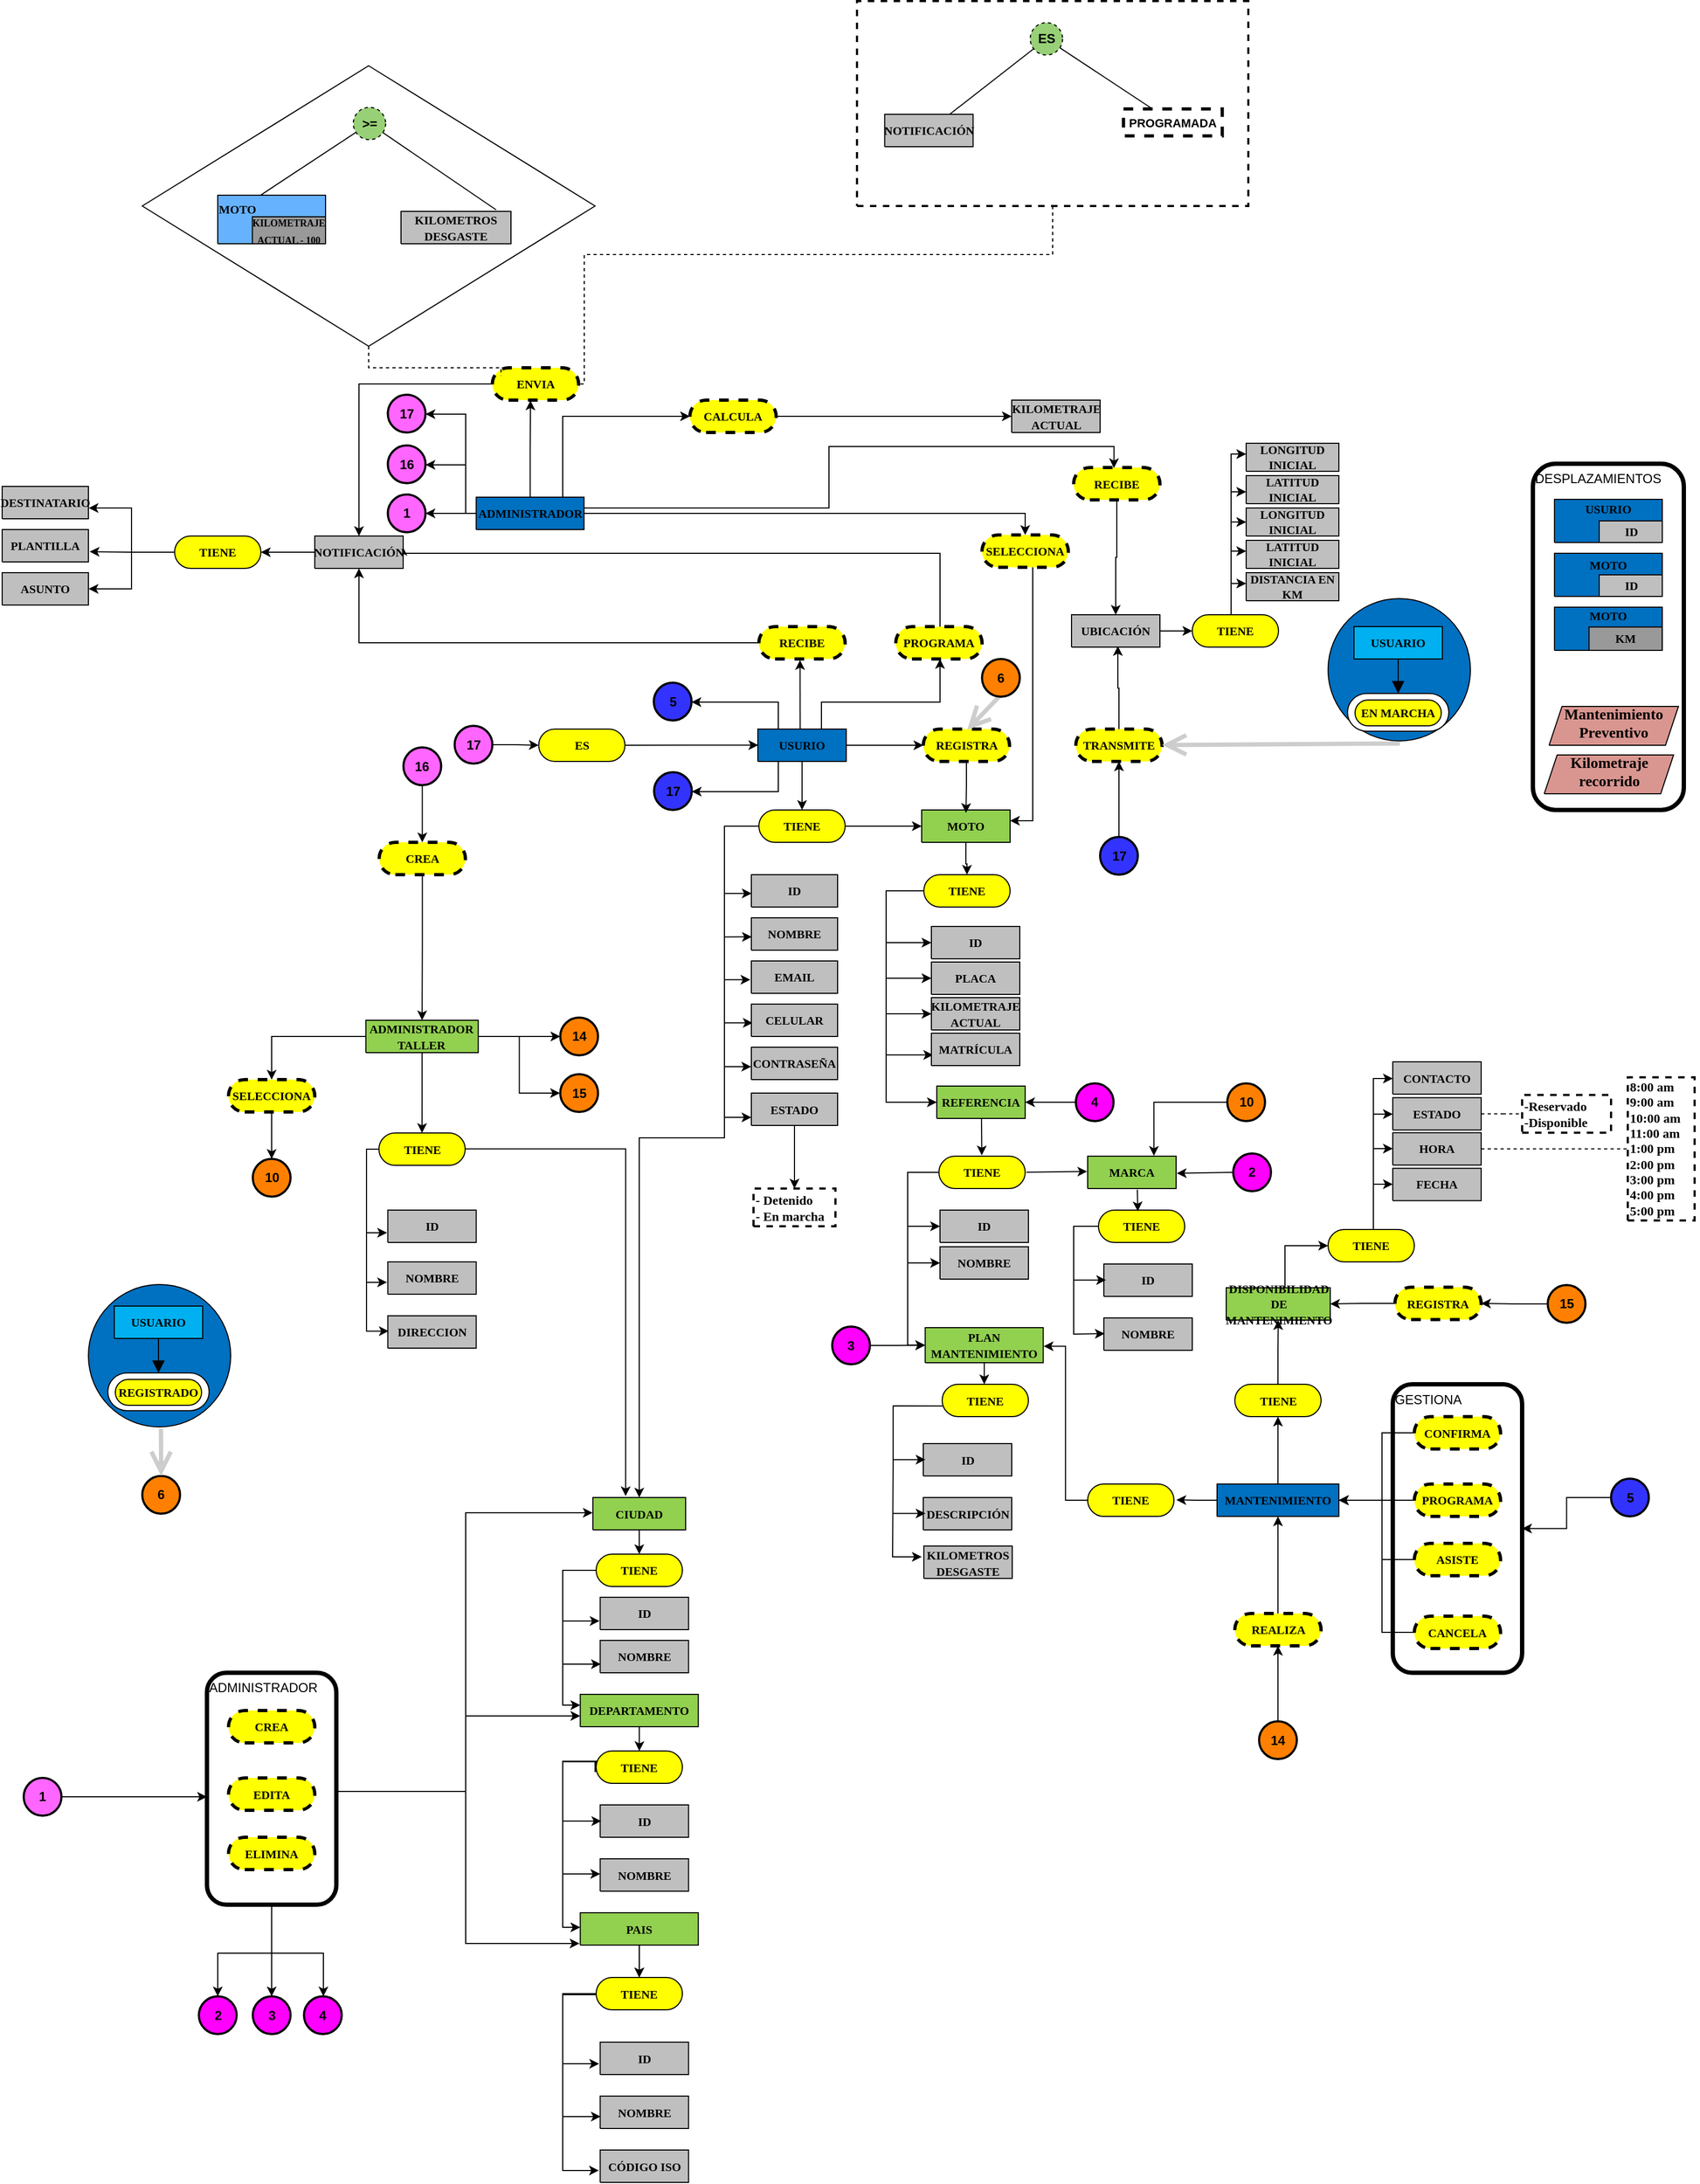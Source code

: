 <mxfile version="21.7.4" type="github" pages="3">
  <diagram name="Esquema pre-conceptual" id="XGWBmEXREMIGE0gwMZkc">
    <mxGraphModel dx="2850" dy="820" grid="1" gridSize="10" guides="1" tooltips="1" connect="1" arrows="1" fold="1" page="1" pageScale="1" pageWidth="450" pageHeight="800" math="0" shadow="0">
      <root>
        <mxCell id="0" />
        <mxCell id="1" parent="0" />
        <mxCell id="909vPMmHtGkO7XNADqOg-1" style="edgeStyle=orthogonalEdgeStyle;rounded=0;orthogonalLoop=1;jettySize=auto;html=1;" edge="1" parent="1" source="909vPMmHtGkO7XNADqOg-2" target="909vPMmHtGkO7XNADqOg-8">
          <mxGeometry relative="1" as="geometry" />
        </mxCell>
        <mxCell id="909vPMmHtGkO7XNADqOg-2" value="&lt;font style=&quot;font-size: 11px ; font-family: &amp;quot;calibri&amp;quot; ; color: #000000 ; direction: ltr ; letter-spacing: 0px ; line-height: 120% ; opacity: 1&quot;&gt;MOTO&lt;br&gt;&lt;/font&gt;" style="verticalAlign=middle;align=center;vsdxID=7;fillColor=#92D050;gradientColor=none;shape=stencil(nZBLDoAgDERP0z3SIyjew0SURgSD+Lu9kMZoXLhwN9O+tukAlrNpJg1SzDH4QW/URgNYgZTkjA4UkwJUgGXng+6DX1zLfmoymdXo17xh5zmRJ6Q42BWCfc2oJfdAr+Yv+AP9Cb7OJ3H/2JG1HNGz/84klThPVCc=);strokeColor=#000000;spacingTop=-1;spacingBottom=-1;spacingLeft=-1;spacingRight=-1;labelBackgroundColor=none;rounded=0;html=1;whiteSpace=wrap;fontStyle=1" vertex="1" parent="1">
          <mxGeometry x="-217" y="1000" width="82" height="30" as="geometry" />
        </mxCell>
        <mxCell id="909vPMmHtGkO7XNADqOg-3" style="edgeStyle=orthogonalEdgeStyle;rounded=0;orthogonalLoop=1;jettySize=auto;html=1;entryX=0.02;entryY=0.671;entryDx=0;entryDy=0;entryPerimeter=0;" edge="1" parent="1" source="909vPMmHtGkO7XNADqOg-8" target="909vPMmHtGkO7XNADqOg-140">
          <mxGeometry relative="1" as="geometry">
            <Array as="points">
              <mxPoint x="-250" y="1075" />
              <mxPoint x="-250" y="1227" />
            </Array>
          </mxGeometry>
        </mxCell>
        <mxCell id="909vPMmHtGkO7XNADqOg-4" style="edgeStyle=orthogonalEdgeStyle;rounded=0;orthogonalLoop=1;jettySize=auto;html=1;" edge="1" parent="1" source="909vPMmHtGkO7XNADqOg-8" target="909vPMmHtGkO7XNADqOg-81">
          <mxGeometry relative="1" as="geometry">
            <Array as="points">
              <mxPoint x="-250" y="1075" />
              <mxPoint x="-250" y="1189" />
            </Array>
          </mxGeometry>
        </mxCell>
        <mxCell id="909vPMmHtGkO7XNADqOg-5" style="edgeStyle=orthogonalEdgeStyle;rounded=0;orthogonalLoop=1;jettySize=auto;html=1;" edge="1" parent="1" source="909vPMmHtGkO7XNADqOg-8" target="909vPMmHtGkO7XNADqOg-43">
          <mxGeometry relative="1" as="geometry">
            <Array as="points">
              <mxPoint x="-250" y="1075" />
              <mxPoint x="-250" y="1156" />
            </Array>
          </mxGeometry>
        </mxCell>
        <mxCell id="909vPMmHtGkO7XNADqOg-6" style="edgeStyle=orthogonalEdgeStyle;rounded=0;orthogonalLoop=1;jettySize=auto;html=1;" edge="1" parent="1" source="909vPMmHtGkO7XNADqOg-8" target="909vPMmHtGkO7XNADqOg-42">
          <mxGeometry relative="1" as="geometry">
            <Array as="points">
              <mxPoint x="-250" y="1075" />
              <mxPoint x="-250" y="1123" />
            </Array>
          </mxGeometry>
        </mxCell>
        <mxCell id="909vPMmHtGkO7XNADqOg-7" style="edgeStyle=orthogonalEdgeStyle;rounded=0;orthogonalLoop=1;jettySize=auto;html=1;" edge="1" parent="1" source="909vPMmHtGkO7XNADqOg-8" target="909vPMmHtGkO7XNADqOg-50">
          <mxGeometry relative="1" as="geometry">
            <Array as="points">
              <mxPoint x="-250" y="1075" />
              <mxPoint x="-250" y="1271" />
            </Array>
          </mxGeometry>
        </mxCell>
        <mxCell id="909vPMmHtGkO7XNADqOg-8" value="&lt;font style=&quot;font-size: 11px ; font-family: &amp;quot;calibri&amp;quot; ; color: #000000 ; direction: ltr ; letter-spacing: 0px ; line-height: 120% ; opacity: 1&quot;&gt;TIENE&lt;br&gt;&lt;/font&gt;" style="verticalAlign=middle;align=center;vsdxID=2;fillColor=#FFFF00;gradientColor=none;shape=stencil(tVLREoIgEPwaHnEQxsl3s/9gEpSJwDko7e+DsEkze2l627vdu5uFRaxyHe8FosR5sCcxqMZ3iO0Rpcp0ApQPCLEasUpaEC3Yi2lS3fOojOhsr3HDmObyMtsVcYqS29Qh5FEfklwrM5OXeUa/yjkcAwfr7TDpiyTfXvjkMR+Vw2A998qaBac5tAKHU1hq3i4oNwjRr9ofvayt/+Rk+yX/4iWA159KpXWKxJx/z0Bopfyw+g4=);strokeColor=#000000;spacingTop=-1;spacingBottom=-1;spacingLeft=-1;spacingRight=-1;labelBackgroundColor=none;rounded=0;html=1;whiteSpace=wrap;fontStyle=1" vertex="1" parent="1">
          <mxGeometry x="-215" y="1060" width="80" height="30" as="geometry" />
        </mxCell>
        <mxCell id="909vPMmHtGkO7XNADqOg-9" style="vsdxID=21;fillColor=none;gradientColor=none;labelBackgroundColor=none;rounded=0;strokeColor=none;html=1;whiteSpace=wrap;fontColor=#FFFFFF;" vertex="1" parent="1">
          <mxGeometry x="160" y="810" width="132" height="132" as="geometry" />
        </mxCell>
        <mxCell id="909vPMmHtGkO7XNADqOg-10" style="vsdxID=22;fillColor=#0070C0;gradientColor=none;shape=stencil(vVHLDsIgEPwajiQI6RfU+h8bu22JCGRB2/69kG1iazx58DazM/vIjjBtmiCi0CplCjecbZ8nYc5Ca+snJJsLEqYTph0C4Ujh4XvmEaqzont41gkL96naodXKrGF6YSfQtUi0OXXDVlqPfJNP6usotUhYbJIUMmQb/GGrAxpRljVycDBuc1hKM2LclX8/7H9nFfB+82Cd45T2+mcspcSRmu4F);labelBackgroundColor=none;rounded=0;html=1;whiteSpace=wrap;fontColor=#FFFFFF;" vertex="1" parent="909vPMmHtGkO7XNADqOg-9">
          <mxGeometry y="-6" width="132" height="132" as="geometry" />
        </mxCell>
        <mxCell id="909vPMmHtGkO7XNADqOg-11" value="&lt;font style=&quot;font-size:11px;font-family:Calibri;color:#000000;direction:ltr;letter-spacing:0px;line-height:120%;opacity:1&quot;&gt;&lt;br/&gt;&lt;/font&gt;" style="verticalAlign=middle;align=center;vsdxID=23;fillColor=#FFFFFF;gradientColor=none;shape=stencil(tVJBDsIgEHwNRwxCjPZc6z+Ipe1GhGZBW38vSI2ttV6Mt9md2d0MDBG5a2SrCGfOoz2pDkrfELEnnINpFIIPiIiCiLyyqGq0F1OmupVRGdHZXuOGPs2tsxXbxinObkOHsUd9SHINZiTfsVUmvsklHgOH8+046DdJvrzwyVPZg6NovfRgzYTTEmtFwylaaVlPKNcp1c7aH73Mrf/kZPkl/+IlgNefVqB1isSYf89AaKX8iOIO);strokeColor=#000000;spacingTop=-1;spacingBottom=-1;spacingLeft=-1;spacingRight=-1;labelBackgroundColor=none;rounded=0;html=1;whiteSpace=wrap;fontColor=#FFFFFF;" vertex="1" parent="909vPMmHtGkO7XNADqOg-9">
          <mxGeometry x="18" y="82" width="94" height="35" as="geometry" />
        </mxCell>
        <mxCell id="909vPMmHtGkO7XNADqOg-12" value="&lt;font style=&quot;font-size:11px;font-family:Calibri;color:#000000;direction:ltr;letter-spacing:0px;line-height:120%;opacity:1&quot;&gt;USUARIO&lt;br&gt;&lt;/font&gt;" style="verticalAlign=middle;align=center;vsdxID=24;fillColor=#00B0F0;gradientColor=none;shape=stencil(nZBLDoAgDERP0z3SIyjew0SURgSD+Lu9kMZoXLhwN9O+tukAlrNpJg1SzDH4QW/URgNYgZTkjA4UkwJUgGXng+6DX1zLfmoymdXo17xh5zmRJ6Q42BWCfc2oJfdAr+Yv+AP9Cb7OJ3H/2JG1HNGz/84klThPVCc=);strokeColor=#000000;spacingTop=-1;spacingBottom=-1;spacingLeft=-1;spacingRight=-1;labelBackgroundColor=none;rounded=0;html=1;whiteSpace=wrap;fontColor=#FFFFFF;fontStyle=1" vertex="1" parent="909vPMmHtGkO7XNADqOg-9">
          <mxGeometry x="24" y="20" width="82" height="30" as="geometry" />
        </mxCell>
        <mxCell id="909vPMmHtGkO7XNADqOg-13" value="&lt;font style=&quot;font-size:11px;font-family:Calibri;color:#000000;direction:ltr;letter-spacing:0px;line-height:120%;opacity:1&quot;&gt;EN MARCHA&lt;br&gt;&lt;/font&gt;" style="verticalAlign=middle;align=center;vsdxID=25;fillColor=#FFFF00;gradientColor=none;shape=stencil(tVJBDoMgEHwNRxKEmPRu7T9IRd2Ugllo1d8Xik3Vag9NepvZmd3NMhBRuFZ2inDmPNqL6qHyLRFHwjmYViH4gIgoiShqi6pBezNV4p2Mzoiu9h4nDKkvy2MLZ+NEGXvyU/JqMDPv4atX4jlouJqLkzlP3p1RL5HKARxF66UHaxaaltgoGpbQWstmIbleqe6jvHlCtrX3lwN23u0vJwTwjq8GrVP6c30ddyilryLKBw==);strokeColor=#000000;spacingTop=-1;spacingBottom=-1;spacingLeft=-1;spacingRight=-1;labelBackgroundColor=none;rounded=0;html=1;whiteSpace=wrap;fontColor=#FFFFFF;fontStyle=1" vertex="1" parent="909vPMmHtGkO7XNADqOg-9">
          <mxGeometry x="25" y="88" width="80" height="24" as="geometry" />
        </mxCell>
        <mxCell id="909vPMmHtGkO7XNADqOg-14" style="vsdxID=26;edgeStyle=none;startArrow=none;endArrow=block;startSize=5;endSize=9;strokeColor=#000000;spacingTop=0;spacingBottom=0;spacingLeft=0;spacingRight=0;verticalAlign=middle;html=1;labelBackgroundColor=#ffffff;rounded=0;fontColor=#FFFFFF;" edge="1" parent="909vPMmHtGkO7XNADqOg-9">
          <mxGeometry relative="1" as="geometry">
            <mxPoint x="10" as="offset" />
            <Array as="points" />
            <mxPoint x="65" y="50" as="sourcePoint" />
            <mxPoint x="65" y="82" as="targetPoint" />
          </mxGeometry>
        </mxCell>
        <mxCell id="909vPMmHtGkO7XNADqOg-15" value="&lt;font style=&quot;font-size: 12px ; font-family: &amp;quot;calibri&amp;quot; ; color: #000000 ; direction: ltr ; letter-spacing: 0px ; line-height: 120% ; opacity: 1&quot;&gt;- Detenido&lt;br&gt;- En marcha&lt;br&gt;&lt;/font&gt;" style="verticalAlign=middle;align=left;vsdxID=54;fillColor=#FFFFFF;gradientColor=none;shape=stencil(nZBLDoAgDERP0z3SIyjew0SURgSD+Lu9kMZoXLhwN9O+tukAlrNpJg1SzDH4QW/URgNYgZTkjA4UkwJUgGXng+6DX1zLfmoymdXo17xh5zmRJ6Q42BWCfc2oJfdAr+Yv+AP9Cb7OJ3H/2JG1HNGz/84klThPVCc=);dashed=1;strokeWidth=2;labelBackgroundColor=none;rounded=0;html=1;whiteSpace=wrap;fontStyle=1" vertex="1" parent="1">
          <mxGeometry x="-373" y="1351" width="76" height="35" as="geometry" />
        </mxCell>
        <mxCell id="909vPMmHtGkO7XNADqOg-16" style="edgeStyle=orthogonalEdgeStyle;rounded=0;orthogonalLoop=1;jettySize=auto;html=1;entryX=0.524;entryY=0.967;entryDx=0;entryDy=0;entryPerimeter=0;" edge="1" parent="1" source="909vPMmHtGkO7XNADqOg-17" target="909vPMmHtGkO7XNADqOg-19">
          <mxGeometry relative="1" as="geometry" />
        </mxCell>
        <mxCell id="909vPMmHtGkO7XNADqOg-17" value="&lt;font style=&quot;font-size: 11px ; font-family: &amp;quot;calibri&amp;quot; ; color: #000000 ; direction: ltr ; letter-spacing: 0px ; line-height: 120% ; opacity: 1&quot;&gt;TRANSMITE&lt;br&gt;&lt;/font&gt;" style="verticalAlign=middle;align=center;vsdxID=1;fillColor=#FFFF00;gradientColor=none;shape=stencil(tVLREoIgEPwaHnEQxsl3s/9gEpSJwDko7e+DsEkze2l627vdu5uFRaxyHe8FosR5sCcxqMZ3iO0Rpcp0ApQPCLEasUpaEC3Yi2lS3fOojOhsr3HDmObyMtsVcYqS29Qh5FEfklwrM5OXeUa/yjkcAwfr7TDpiyTfXvjkMR+Vw2A998qaBac5tAKHU1hq3i4oNwjRr9ofvayt/+Rk+yX/4iWA159KpXWKxJx/z0Bopfyw+g4=);dashed=1;strokeColor=#000000;strokeWidth=3;spacingTop=-1;spacingBottom=-1;spacingLeft=-1;spacingRight=-1;labelBackgroundColor=none;rounded=0;html=1;whiteSpace=wrap;fontColor=#FFFFFF;fontStyle=1" vertex="1" parent="1">
          <mxGeometry x="-74" y="925" width="80" height="30" as="geometry" />
        </mxCell>
        <mxCell id="909vPMmHtGkO7XNADqOg-18" style="edgeStyle=orthogonalEdgeStyle;rounded=0;orthogonalLoop=1;jettySize=auto;html=1;" edge="1" parent="1" source="909vPMmHtGkO7XNADqOg-19" target="909vPMmHtGkO7XNADqOg-239">
          <mxGeometry relative="1" as="geometry" />
        </mxCell>
        <mxCell id="909vPMmHtGkO7XNADqOg-19" value="&lt;font style=&quot;font-size: 11px ; font-family: &amp;quot;calibri&amp;quot; ; color: #000000 ; direction: ltr ; letter-spacing: 0px ; line-height: 120% ; opacity: 1&quot;&gt;UBICACIÓN&lt;br&gt;&lt;/font&gt;" style="verticalAlign=middle;align=center;vsdxID=7;fillColor=#BFBFBF;gradientColor=none;shape=stencil(nZBLDoAgDERP0z3SIyjew0SURgSD+Lu9kMZoXLhwN9O+tukAlrNpJg1SzDH4QW/URgNYgZTkjA4UkwJUgGXng+6DX1zLfmoymdXo17xh5zmRJ6Q42BWCfc2oJfdAr+Yv+AP9Cb7OJ3H/2JG1HNGz/84klThPVCc=);strokeColor=#000000;spacingTop=-1;spacingBottom=-1;spacingLeft=-1;spacingRight=-1;labelBackgroundColor=none;rounded=0;html=1;whiteSpace=wrap;fontStyle=1" vertex="1" parent="1">
          <mxGeometry x="-78" y="819" width="82" height="30" as="geometry" />
        </mxCell>
        <mxCell id="909vPMmHtGkO7XNADqOg-20" style="vsdxID=59;edgeStyle=none;startArrow=none;endArrow=open;startSize=5;endSize=14;strokeWidth=4;strokeColor=#CDCDCD;spacingTop=0;spacingBottom=0;spacingLeft=0;spacingRight=0;verticalAlign=middle;html=1;labelBackgroundColor=#ffffff;rounded=1;fontColor=#0070C0;endFill=0;exitX=0.504;exitY=1.018;exitDx=0;exitDy=0;exitPerimeter=0;" edge="1" parent="1" source="909vPMmHtGkO7XNADqOg-10" target="909vPMmHtGkO7XNADqOg-17">
          <mxGeometry relative="1" as="geometry">
            <mxPoint as="offset" />
            <Array as="points" />
            <mxPoint x="432.72" y="740" as="sourcePoint" />
            <mxPoint x="512.72" y="740" as="targetPoint" />
          </mxGeometry>
        </mxCell>
        <mxCell id="909vPMmHtGkO7XNADqOg-21" style="edgeStyle=orthogonalEdgeStyle;rounded=0;orthogonalLoop=1;jettySize=auto;html=1;" edge="1" parent="1" source="909vPMmHtGkO7XNADqOg-22" target="909vPMmHtGkO7XNADqOg-19">
          <mxGeometry relative="1" as="geometry" />
        </mxCell>
        <mxCell id="909vPMmHtGkO7XNADqOg-22" value="&lt;font style=&quot;font-size: 11px ; font-family: &amp;quot;calibri&amp;quot; ; color: #000000 ; direction: ltr ; letter-spacing: 0px ; line-height: 120% ; opacity: 1&quot;&gt;RECIBE&lt;br&gt;&lt;/font&gt;" style="verticalAlign=middle;align=center;vsdxID=1;fillColor=#FFFF00;gradientColor=none;shape=stencil(tVLREoIgEPwaHnEQxsl3s/9gEpSJwDko7e+DsEkze2l627vdu5uFRaxyHe8FosR5sCcxqMZ3iO0Rpcp0ApQPCLEasUpaEC3Yi2lS3fOojOhsr3HDmObyMtsVcYqS29Qh5FEfklwrM5OXeUa/yjkcAwfr7TDpiyTfXvjkMR+Vw2A998qaBac5tAKHU1hq3i4oNwjRr9ofvayt/+Rk+yX/4iWA159KpXWKxJx/z0Bopfyw+g4=);dashed=1;strokeColor=#000000;strokeWidth=3;spacingTop=-1;spacingBottom=-1;spacingLeft=-1;spacingRight=-1;labelBackgroundColor=none;rounded=0;html=1;whiteSpace=wrap;fontColor=#FFFFFF;fontStyle=1" vertex="1" parent="1">
          <mxGeometry x="-76" y="682.5" width="80" height="30" as="geometry" />
        </mxCell>
        <mxCell id="909vPMmHtGkO7XNADqOg-23" style="edgeStyle=orthogonalEdgeStyle;rounded=0;orthogonalLoop=1;jettySize=auto;html=1;" edge="1" parent="1" source="909vPMmHtGkO7XNADqOg-28" target="909vPMmHtGkO7XNADqOg-37">
          <mxGeometry relative="1" as="geometry" />
        </mxCell>
        <mxCell id="909vPMmHtGkO7XNADqOg-24" style="edgeStyle=orthogonalEdgeStyle;rounded=0;orthogonalLoop=1;jettySize=auto;html=1;" edge="1" parent="1" source="909vPMmHtGkO7XNADqOg-28" target="909vPMmHtGkO7XNADqOg-139">
          <mxGeometry relative="1" as="geometry" />
        </mxCell>
        <mxCell id="909vPMmHtGkO7XNADqOg-25" style="edgeStyle=orthogonalEdgeStyle;rounded=0;orthogonalLoop=1;jettySize=auto;html=1;" edge="1" parent="1" source="909vPMmHtGkO7XNADqOg-28" target="909vPMmHtGkO7XNADqOg-85">
          <mxGeometry relative="1" as="geometry">
            <Array as="points">
              <mxPoint x="-350" y="900" />
            </Array>
          </mxGeometry>
        </mxCell>
        <mxCell id="909vPMmHtGkO7XNADqOg-26" style="edgeStyle=orthogonalEdgeStyle;rounded=0;orthogonalLoop=1;jettySize=auto;html=1;" edge="1" parent="1" source="909vPMmHtGkO7XNADqOg-28" target="909vPMmHtGkO7XNADqOg-148">
          <mxGeometry relative="1" as="geometry">
            <Array as="points">
              <mxPoint x="-310" y="900" />
              <mxPoint x="-200" y="900" />
            </Array>
          </mxGeometry>
        </mxCell>
        <mxCell id="909vPMmHtGkO7XNADqOg-27" style="edgeStyle=orthogonalEdgeStyle;rounded=0;orthogonalLoop=1;jettySize=auto;html=1;" edge="1" parent="1" source="909vPMmHtGkO7XNADqOg-28" target="909vPMmHtGkO7XNADqOg-275">
          <mxGeometry relative="1" as="geometry">
            <Array as="points">
              <mxPoint x="-350" y="983" />
            </Array>
          </mxGeometry>
        </mxCell>
        <mxCell id="909vPMmHtGkO7XNADqOg-28" value="&lt;font style=&quot;font-size: 11px; font-family: calibri; direction: ltr; letter-spacing: 0px; line-height: 120%; opacity: 1;&quot;&gt;USURIO&lt;br&gt;&lt;/font&gt;" style="verticalAlign=middle;align=center;vsdxID=7;fillColor=#0070C0;gradientColor=none;shape=stencil(nZBLDoAgDERP0z3SIyjew0SURgSD+Lu9kMZoXLhwN9O+tukAlrNpJg1SzDH4QW/URgNYgZTkjA4UkwJUgGXng+6DX1zLfmoymdXo17xh5zmRJ6Q42BWCfc2oJfdAr+Yv+AP9Cb7OJ3H/2JG1HNGz/84klThPVCc=);strokeColor=#000000;spacingTop=-1;spacingBottom=-1;spacingLeft=-1;spacingRight=-1;labelBackgroundColor=none;rounded=0;html=1;whiteSpace=wrap;fontStyle=1;fontColor=#000000;" vertex="1" parent="1">
          <mxGeometry x="-368.97" y="925" width="82" height="30" as="geometry" />
        </mxCell>
        <mxCell id="909vPMmHtGkO7XNADqOg-29" style="edgeStyle=orthogonalEdgeStyle;rounded=0;orthogonalLoop=1;jettySize=auto;html=1;" edge="1" parent="1" source="909vPMmHtGkO7XNADqOg-37" target="909vPMmHtGkO7XNADqOg-2">
          <mxGeometry relative="1" as="geometry" />
        </mxCell>
        <mxCell id="909vPMmHtGkO7XNADqOg-30" style="edgeStyle=orthogonalEdgeStyle;rounded=0;orthogonalLoop=1;jettySize=auto;html=1;" edge="1" parent="1" source="909vPMmHtGkO7XNADqOg-37" target="909vPMmHtGkO7XNADqOg-93">
          <mxGeometry relative="1" as="geometry">
            <Array as="points">
              <mxPoint x="-400" y="1015" />
              <mxPoint x="-400" y="1304" />
            </Array>
          </mxGeometry>
        </mxCell>
        <mxCell id="909vPMmHtGkO7XNADqOg-31" style="edgeStyle=orthogonalEdgeStyle;rounded=0;orthogonalLoop=1;jettySize=auto;html=1;entryX=-0.002;entryY=0.6;entryDx=0;entryDy=0;entryPerimeter=0;" edge="1" parent="1" source="909vPMmHtGkO7XNADqOg-37" target="909vPMmHtGkO7XNADqOg-47">
          <mxGeometry relative="1" as="geometry">
            <Array as="points">
              <mxPoint x="-400" y="1015" />
              <mxPoint x="-400" y="1238" />
            </Array>
          </mxGeometry>
        </mxCell>
        <mxCell id="909vPMmHtGkO7XNADqOg-32" style="edgeStyle=orthogonalEdgeStyle;rounded=0;orthogonalLoop=1;jettySize=auto;html=1;entryX=0.015;entryY=0.581;entryDx=0;entryDy=0;entryPerimeter=0;" edge="1" parent="1" source="909vPMmHtGkO7XNADqOg-37" target="909vPMmHtGkO7XNADqOg-41">
          <mxGeometry relative="1" as="geometry">
            <mxPoint x="-380" y="1197" as="targetPoint" />
            <Array as="points">
              <mxPoint x="-400" y="1015" />
              <mxPoint x="-400" y="1197" />
            </Array>
          </mxGeometry>
        </mxCell>
        <mxCell id="909vPMmHtGkO7XNADqOg-33" style="edgeStyle=orthogonalEdgeStyle;rounded=0;orthogonalLoop=1;jettySize=auto;html=1;entryX=0.003;entryY=0.581;entryDx=0;entryDy=0;entryPerimeter=0;" edge="1" parent="1" source="909vPMmHtGkO7XNADqOg-37" target="909vPMmHtGkO7XNADqOg-38">
          <mxGeometry relative="1" as="geometry">
            <Array as="points">
              <mxPoint x="-400" y="1015" />
              <mxPoint x="-400" y="1077" />
            </Array>
          </mxGeometry>
        </mxCell>
        <mxCell id="909vPMmHtGkO7XNADqOg-34" style="edgeStyle=orthogonalEdgeStyle;rounded=0;orthogonalLoop=1;jettySize=auto;html=1;entryX=0.005;entryY=0.589;entryDx=0;entryDy=0;entryPerimeter=0;" edge="1" parent="1" source="909vPMmHtGkO7XNADqOg-37" target="909vPMmHtGkO7XNADqOg-39">
          <mxGeometry relative="1" as="geometry">
            <Array as="points">
              <mxPoint x="-400" y="1015" />
              <mxPoint x="-400" y="1118" />
            </Array>
          </mxGeometry>
        </mxCell>
        <mxCell id="909vPMmHtGkO7XNADqOg-35" style="edgeStyle=orthogonalEdgeStyle;rounded=0;orthogonalLoop=1;jettySize=auto;html=1;entryX=-0.012;entryY=0.581;entryDx=0;entryDy=0;entryPerimeter=0;" edge="1" parent="1" source="909vPMmHtGkO7XNADqOg-37" target="909vPMmHtGkO7XNADqOg-40">
          <mxGeometry relative="1" as="geometry">
            <Array as="points">
              <mxPoint x="-400" y="1015" />
              <mxPoint x="-400" y="1157" />
            </Array>
          </mxGeometry>
        </mxCell>
        <mxCell id="909vPMmHtGkO7XNADqOg-36" style="edgeStyle=orthogonalEdgeStyle;rounded=0;orthogonalLoop=1;jettySize=auto;html=1;" edge="1" parent="1" source="909vPMmHtGkO7XNADqOg-37" target="909vPMmHtGkO7XNADqOg-272">
          <mxGeometry relative="1" as="geometry">
            <Array as="points">
              <mxPoint x="-400" y="1015" />
              <mxPoint x="-400" y="1285" />
            </Array>
          </mxGeometry>
        </mxCell>
        <mxCell id="909vPMmHtGkO7XNADqOg-37" value="&lt;font style=&quot;font-size: 11px ; font-family: &amp;quot;calibri&amp;quot; ; color: #000000 ; direction: ltr ; letter-spacing: 0px ; line-height: 120% ; opacity: 1&quot;&gt;TIENE&lt;br&gt;&lt;/font&gt;" style="verticalAlign=middle;align=center;vsdxID=2;fillColor=#FFFF00;gradientColor=none;shape=stencil(tVLREoIgEPwaHnEQxsl3s/9gEpSJwDko7e+DsEkze2l627vdu5uFRaxyHe8FosR5sCcxqMZ3iO0Rpcp0ApQPCLEasUpaEC3Yi2lS3fOojOhsr3HDmObyMtsVcYqS29Qh5FEfklwrM5OXeUa/yjkcAwfr7TDpiyTfXvjkMR+Vw2A998qaBac5tAKHU1hq3i4oNwjRr9ofvayt/+Rk+yX/4iWA159KpXWKxJx/z0Bopfyw+g4=);strokeColor=#000000;spacingTop=-1;spacingBottom=-1;spacingLeft=-1;spacingRight=-1;labelBackgroundColor=none;rounded=0;html=1;whiteSpace=wrap;fontStyle=1" vertex="1" parent="1">
          <mxGeometry x="-368" y="1000" width="80" height="30" as="geometry" />
        </mxCell>
        <mxCell id="909vPMmHtGkO7XNADqOg-38" value="&lt;font style=&quot;font-size: 11px ; font-family: &amp;quot;calibri&amp;quot; ; color: #000000 ; direction: ltr ; letter-spacing: 0px ; line-height: 120% ; opacity: 1&quot;&gt;ID&lt;br&gt;&lt;/font&gt;" style="verticalAlign=middle;align=center;vsdxID=7;fillColor=#BFBFBF;gradientColor=none;shape=stencil(nZBLDoAgDERP0z3SIyjew0SURgSD+Lu9kMZoXLhwN9O+tukAlrNpJg1SzDH4QW/URgNYgZTkjA4UkwJUgGXng+6DX1zLfmoymdXo17xh5zmRJ6Q42BWCfc2oJfdAr+Yv+AP9Cb7OJ3H/2JG1HNGz/84klThPVCc=);strokeColor=#000000;spacingTop=-1;spacingBottom=-1;spacingLeft=-1;spacingRight=-1;labelBackgroundColor=none;rounded=0;html=1;whiteSpace=wrap;fontStyle=1" vertex="1" parent="1">
          <mxGeometry x="-375" y="1060" width="80" height="30" as="geometry" />
        </mxCell>
        <mxCell id="909vPMmHtGkO7XNADqOg-39" value="&lt;font style=&quot;font-size: 11px ; font-family: &amp;quot;calibri&amp;quot; ; color: #000000 ; direction: ltr ; letter-spacing: 0px ; line-height: 120% ; opacity: 1&quot;&gt;NOMBRE&lt;br&gt;&lt;/font&gt;" style="verticalAlign=middle;align=center;vsdxID=7;fillColor=#BFBFBF;gradientColor=none;shape=stencil(nZBLDoAgDERP0z3SIyjew0SURgSD+Lu9kMZoXLhwN9O+tukAlrNpJg1SzDH4QW/URgNYgZTkjA4UkwJUgGXng+6DX1zLfmoymdXo17xh5zmRJ6Q42BWCfc2oJfdAr+Yv+AP9Cb7OJ3H/2JG1HNGz/84klThPVCc=);strokeColor=#000000;spacingTop=-1;spacingBottom=-1;spacingLeft=-1;spacingRight=-1;labelBackgroundColor=none;rounded=0;html=1;whiteSpace=wrap;fontStyle=1" vertex="1" parent="1">
          <mxGeometry x="-375" y="1100" width="80" height="30" as="geometry" />
        </mxCell>
        <mxCell id="909vPMmHtGkO7XNADqOg-40" value="&lt;font style=&quot;font-size: 11px ; font-family: &amp;quot;calibri&amp;quot; ; color: #000000 ; direction: ltr ; letter-spacing: 0px ; line-height: 120% ; opacity: 1&quot;&gt;EMAIL&lt;br&gt;&lt;/font&gt;" style="verticalAlign=middle;align=center;vsdxID=7;fillColor=#BFBFBF;gradientColor=none;shape=stencil(nZBLDoAgDERP0z3SIyjew0SURgSD+Lu9kMZoXLhwN9O+tukAlrNpJg1SzDH4QW/URgNYgZTkjA4UkwJUgGXng+6DX1zLfmoymdXo17xh5zmRJ6Q42BWCfc2oJfdAr+Yv+AP9Cb7OJ3H/2JG1HNGz/84klThPVCc=);strokeColor=#000000;spacingTop=-1;spacingBottom=-1;spacingLeft=-1;spacingRight=-1;labelBackgroundColor=none;rounded=0;html=1;whiteSpace=wrap;fontStyle=1" vertex="1" parent="1">
          <mxGeometry x="-375" y="1140" width="80" height="30" as="geometry" />
        </mxCell>
        <mxCell id="909vPMmHtGkO7XNADqOg-41" value="&lt;font style=&quot;font-size: 11px ; font-family: &amp;quot;calibri&amp;quot; ; color: #000000 ; direction: ltr ; letter-spacing: 0px ; line-height: 120% ; opacity: 1&quot;&gt;CELULAR&lt;br&gt;&lt;/font&gt;" style="verticalAlign=middle;align=center;vsdxID=7;fillColor=#BFBFBF;gradientColor=none;shape=stencil(nZBLDoAgDERP0z3SIyjew0SURgSD+Lu9kMZoXLhwN9O+tukAlrNpJg1SzDH4QW/URgNYgZTkjA4UkwJUgGXng+6DX1zLfmoymdXo17xh5zmRJ6Q42BWCfc2oJfdAr+Yv+AP9Cb7OJ3H/2JG1HNGz/84klThPVCc=);strokeColor=#000000;spacingTop=-1;spacingBottom=-1;spacingLeft=-1;spacingRight=-1;labelBackgroundColor=none;rounded=0;html=1;whiteSpace=wrap;fontStyle=1" vertex="1" parent="1">
          <mxGeometry x="-375" y="1180" width="80" height="30" as="geometry" />
        </mxCell>
        <mxCell id="909vPMmHtGkO7XNADqOg-42" value="&lt;font style=&quot;font-size: 11px ; font-family: &amp;quot;calibri&amp;quot; ; color: #000000 ; direction: ltr ; letter-spacing: 0px ; line-height: 120% ; opacity: 1&quot;&gt;ID&lt;br&gt;&lt;/font&gt;" style="verticalAlign=middle;align=center;vsdxID=7;fillColor=#BFBFBF;gradientColor=none;shape=stencil(nZBLDoAgDERP0z3SIyjew0SURgSD+Lu9kMZoXLhwN9O+tukAlrNpJg1SzDH4QW/URgNYgZTkjA4UkwJUgGXng+6DX1zLfmoymdXo17xh5zmRJ6Q42BWCfc2oJfdAr+Yv+AP9Cb7OJ3H/2JG1HNGz/84klThPVCc=);strokeColor=#000000;spacingTop=-1;spacingBottom=-1;spacingLeft=-1;spacingRight=-1;labelBackgroundColor=none;rounded=0;html=1;whiteSpace=wrap;fontStyle=1" vertex="1" parent="1">
          <mxGeometry x="-208" y="1108" width="82" height="30" as="geometry" />
        </mxCell>
        <mxCell id="909vPMmHtGkO7XNADqOg-43" value="&lt;font style=&quot;font-size: 11px ; font-family: &amp;quot;calibri&amp;quot; ; color: #000000 ; direction: ltr ; letter-spacing: 0px ; line-height: 120% ; opacity: 1&quot;&gt;PLACA&lt;br&gt;&lt;/font&gt;" style="verticalAlign=middle;align=center;vsdxID=7;fillColor=#BFBFBF;gradientColor=none;shape=stencil(nZBLDoAgDERP0z3SIyjew0SURgSD+Lu9kMZoXLhwN9O+tukAlrNpJg1SzDH4QW/URgNYgZTkjA4UkwJUgGXng+6DX1zLfmoymdXo17xh5zmRJ6Q42BWCfc2oJfdAr+Yv+AP9Cb7OJ3H/2JG1HNGz/84klThPVCc=);strokeColor=#000000;spacingTop=-1;spacingBottom=-1;spacingLeft=-1;spacingRight=-1;labelBackgroundColor=none;rounded=0;html=1;whiteSpace=wrap;fontStyle=1" vertex="1" parent="1">
          <mxGeometry x="-208" y="1141" width="82" height="30" as="geometry" />
        </mxCell>
        <mxCell id="909vPMmHtGkO7XNADqOg-44" style="edgeStyle=orthogonalEdgeStyle;rounded=0;orthogonalLoop=1;jettySize=auto;html=1;" edge="1" parent="1" source="909vPMmHtGkO7XNADqOg-45" target="909vPMmHtGkO7XNADqOg-255">
          <mxGeometry relative="1" as="geometry" />
        </mxCell>
        <mxCell id="909vPMmHtGkO7XNADqOg-45" value="&lt;font style=&quot;font-size: 11px ; font-family: &amp;quot;calibri&amp;quot; ; color: #000000 ; direction: ltr ; letter-spacing: 0px ; line-height: 120% ; opacity: 1&quot;&gt;RECIBE&lt;br&gt;&lt;/font&gt;" style="verticalAlign=middle;align=center;vsdxID=1;fillColor=#FFFF00;gradientColor=none;shape=stencil(tVLREoIgEPwaHnEQxsl3s/9gEpSJwDko7e+DsEkze2l627vdu5uFRaxyHe8FosR5sCcxqMZ3iO0Rpcp0ApQPCLEasUpaEC3Yi2lS3fOojOhsr3HDmObyMtsVcYqS29Qh5FEfklwrM5OXeUa/yjkcAwfr7TDpiyTfXvjkMR+Vw2A998qaBac5tAKHU1hq3i4oNwjRr9ofvayt/+Rk+yX/4iWA159KpXWKxJx/z0Bopfyw+g4=);dashed=1;strokeColor=#000000;strokeWidth=3;spacingTop=-1;spacingBottom=-1;spacingLeft=-1;spacingRight=-1;labelBackgroundColor=none;rounded=0;html=1;whiteSpace=wrap;fontColor=#FFFFFF;fontStyle=1" vertex="1" parent="1">
          <mxGeometry x="-368" y="830" width="80" height="30" as="geometry" />
        </mxCell>
        <mxCell id="909vPMmHtGkO7XNADqOg-46" value="" style="endArrow=classic;html=1;rounded=0;entryX=0.502;entryY=1.035;entryDx=0;entryDy=0;entryPerimeter=0;exitX=0.454;exitY=0.002;exitDx=0;exitDy=0;exitPerimeter=0;" edge="1" parent="1">
          <mxGeometry width="50" height="50" relative="1" as="geometry">
            <mxPoint x="-329.742" y="925.06" as="sourcePoint" />
            <mxPoint x="-329.84" y="861.05" as="targetPoint" />
          </mxGeometry>
        </mxCell>
        <mxCell id="909vPMmHtGkO7XNADqOg-47" value="&lt;font style=&quot;font-size: 11px ; font-family: &amp;quot;calibri&amp;quot; ; color: #000000 ; direction: ltr ; letter-spacing: 0px ; line-height: 120% ; opacity: 1&quot;&gt;CONTRASEÑA&lt;br&gt;&lt;/font&gt;" style="verticalAlign=middle;align=center;vsdxID=7;fillColor=#BFBFBF;gradientColor=none;shape=stencil(nZBLDoAgDERP0z3SIyjew0SURgSD+Lu9kMZoXLhwN9O+tukAlrNpJg1SzDH4QW/URgNYgZTkjA4UkwJUgGXng+6DX1zLfmoymdXo17xh5zmRJ6Q42BWCfc2oJfdAr+Yv+AP9Cb7OJ3H/2JG1HNGz/84klThPVCc=);strokeColor=#000000;spacingTop=-1;spacingBottom=-1;spacingLeft=-1;spacingRight=-1;labelBackgroundColor=none;rounded=0;html=1;whiteSpace=wrap;fontStyle=1" vertex="1" parent="1">
          <mxGeometry x="-375" y="1220" width="80" height="30" as="geometry" />
        </mxCell>
        <mxCell id="909vPMmHtGkO7XNADqOg-48" value="&lt;font style=&quot;font-size: 11px ; font-family: &amp;quot;calibri&amp;quot; ; color: #000000 ; direction: ltr ; letter-spacing: 0px ; line-height: 120% ; opacity: 1&quot;&gt;ES&lt;br&gt;&lt;/font&gt;" style="verticalAlign=middle;align=center;vsdxID=2;fillColor=#FFFF00;gradientColor=none;shape=stencil(tVLREoIgEPwaHnEQxsl3s/9gEpSJwDko7e+DsEkze2l627vdu5uFRaxyHe8FosR5sCcxqMZ3iO0Rpcp0ApQPCLEasUpaEC3Yi2lS3fOojOhsr3HDmObyMtsVcYqS29Qh5FEfklwrM5OXeUa/yjkcAwfr7TDpiyTfXvjkMR+Vw2A998qaBac5tAKHU1hq3i4oNwjRr9ofvayt/+Rk+yX/4iWA159KpXWKxJx/z0Bopfyw+g4=);strokeColor=#000000;spacingTop=-1;spacingBottom=-1;spacingLeft=-1;spacingRight=-1;labelBackgroundColor=none;rounded=0;html=1;whiteSpace=wrap;fontStyle=1" vertex="1" parent="1">
          <mxGeometry x="-572.25" y="925" width="80" height="30" as="geometry" />
        </mxCell>
        <mxCell id="909vPMmHtGkO7XNADqOg-49" value="" style="endArrow=classic;html=1;rounded=0;entryX=0.004;entryY=0.496;entryDx=0;entryDy=0;entryPerimeter=0;" edge="1" parent="1" source="909vPMmHtGkO7XNADqOg-48" target="909vPMmHtGkO7XNADqOg-28">
          <mxGeometry width="50" height="50" relative="1" as="geometry">
            <mxPoint x="-503" y="1010" as="sourcePoint" />
            <mxPoint x="-373" y="940" as="targetPoint" />
          </mxGeometry>
        </mxCell>
        <mxCell id="909vPMmHtGkO7XNADqOg-50" value="&lt;font style=&quot;font-size: 11px ; font-family: &amp;quot;calibri&amp;quot; ; color: #000000 ; direction: ltr ; letter-spacing: 0px ; line-height: 120% ; opacity: 1&quot;&gt;REFERENCIA&lt;br&gt;&lt;/font&gt;" style="verticalAlign=middle;align=center;vsdxID=7;fillColor=#92D050;gradientColor=none;shape=stencil(nZBLDoAgDERP0z3SIyjew0SURgSD+Lu9kMZoXLhwN9O+tukAlrNpJg1SzDH4QW/URgNYgZTkjA4UkwJUgGXng+6DX1zLfmoymdXo17xh5zmRJ6Q42BWCfc2oJfdAr+Yv+AP9Cb7OJ3H/2JG1HNGz/84klThPVCc=);strokeColor=#000000;spacingTop=-1;spacingBottom=-1;spacingLeft=-1;spacingRight=-1;labelBackgroundColor=none;rounded=0;html=1;whiteSpace=wrap;fontStyle=1" vertex="1" parent="1">
          <mxGeometry x="-203" y="1256" width="82" height="30" as="geometry" />
        </mxCell>
        <mxCell id="909vPMmHtGkO7XNADqOg-51" value="&lt;font style=&quot;font-size: 11px ; font-family: &amp;quot;calibri&amp;quot; ; color: #000000 ; direction: ltr ; letter-spacing: 0px ; line-height: 120% ; opacity: 1&quot;&gt;MARCA&lt;br&gt;&lt;/font&gt;" style="verticalAlign=middle;align=center;vsdxID=7;fillColor=#92D050;gradientColor=none;shape=stencil(nZBLDoAgDERP0z3SIyjew0SURgSD+Lu9kMZoXLhwN9O+tukAlrNpJg1SzDH4QW/URgNYgZTkjA4UkwJUgGXng+6DX1zLfmoymdXo17xh5zmRJ6Q42BWCfc2oJfdAr+Yv+AP9Cb7OJ3H/2JG1HNGz/84klThPVCc=);strokeColor=#000000;spacingTop=-1;spacingBottom=-1;spacingLeft=-1;spacingRight=-1;labelBackgroundColor=none;rounded=0;html=1;whiteSpace=wrap;fontStyle=1" vertex="1" parent="1">
          <mxGeometry x="-63" y="1321" width="82" height="30" as="geometry" />
        </mxCell>
        <mxCell id="909vPMmHtGkO7XNADqOg-52" value="" style="edgeStyle=orthogonalEdgeStyle;rounded=0;orthogonalLoop=1;jettySize=auto;html=1;" edge="1" parent="1" source="909vPMmHtGkO7XNADqOg-53" target="909vPMmHtGkO7XNADqOg-78">
          <mxGeometry relative="1" as="geometry" />
        </mxCell>
        <mxCell id="909vPMmHtGkO7XNADqOg-53" value="&lt;font style=&quot;font-size: 11px ; font-family: &amp;quot;calibri&amp;quot; ; color: #000000 ; direction: ltr ; letter-spacing: 0px ; line-height: 120% ; opacity: 1&quot;&gt;PLAN&lt;br&gt;MANTENIMIENTO&lt;br&gt;&lt;/font&gt;" style="verticalAlign=middle;align=center;vsdxID=7;fillColor=#92D050;gradientColor=none;shape=stencil(nZBLDoAgDERP0z3SIyjew0SURgSD+Lu9kMZoXLhwN9O+tukAlrNpJg1SzDH4QW/URgNYgZTkjA4UkwJUgGXng+6DX1zLfmoymdXo17xh5zmRJ6Q42BWCfc2oJfdAr+Yv+AP9Cb7OJ3H/2JG1HNGz/84klThPVCc=);strokeColor=#000000;spacingTop=-1;spacingBottom=-1;spacingLeft=-1;spacingRight=-1;labelBackgroundColor=none;rounded=0;html=1;whiteSpace=wrap;fontStyle=1" vertex="1" parent="1">
          <mxGeometry x="-213.75" y="1480" width="109.5" height="32.5" as="geometry" />
        </mxCell>
        <mxCell id="909vPMmHtGkO7XNADqOg-54" style="edgeStyle=orthogonalEdgeStyle;rounded=0;orthogonalLoop=1;jettySize=auto;html=1;" edge="1" parent="1" source="909vPMmHtGkO7XNADqOg-55" target="909vPMmHtGkO7XNADqOg-112">
          <mxGeometry relative="1" as="geometry" />
        </mxCell>
        <mxCell id="909vPMmHtGkO7XNADqOg-55" value="&lt;font style=&quot;font-size: 11px ; font-family: &amp;quot;calibri&amp;quot; ; color: #000000 ; direction: ltr ; letter-spacing: 0px ; line-height: 120% ; opacity: 1&quot;&gt;CREA&lt;br&gt;&lt;/font&gt;" style="verticalAlign=middle;align=center;vsdxID=1;fillColor=#FFFF00;gradientColor=none;shape=stencil(tVLREoIgEPwaHnEQxsl3s/9gEpSJwDko7e+DsEkze2l627vdu5uFRaxyHe8FosR5sCcxqMZ3iO0Rpcp0ApQPCLEasUpaEC3Yi2lS3fOojOhsr3HDmObyMtsVcYqS29Qh5FEfklwrM5OXeUa/yjkcAwfr7TDpiyTfXvjkMR+Vw2A998qaBac5tAKHU1hq3i4oNwjRr9ofvayt/+Rk+yX/4iWA159KpXWKxJx/z0Bopfyw+g4=);dashed=1;strokeColor=#000000;strokeWidth=3;spacingTop=-1;spacingBottom=-1;spacingLeft=-1;spacingRight=-1;labelBackgroundColor=none;rounded=0;html=1;whiteSpace=wrap;fontColor=#FFFFFF;fontStyle=1" vertex="1" parent="1">
          <mxGeometry x="-720.25" y="1030" width="80" height="30" as="geometry" />
        </mxCell>
        <mxCell id="909vPMmHtGkO7XNADqOg-56" value="&lt;font style=&quot;font-size: 11px ; font-family: &amp;quot;calibri&amp;quot; ; color: #000000 ; direction: ltr ; letter-spacing: 0px ; line-height: 120% ; opacity: 1&quot;&gt;ID&lt;br&gt;&lt;/font&gt;" style="verticalAlign=middle;align=center;vsdxID=7;fillColor=#BFBFBF;gradientColor=none;shape=stencil(nZBLDoAgDERP0z3SIyjew0SURgSD+Lu9kMZoXLhwN9O+tukAlrNpJg1SzDH4QW/URgNYgZTkjA4UkwJUgGXng+6DX1zLfmoymdXo17xh5zmRJ6Q42BWCfc2oJfdAr+Yv+AP9Cb7OJ3H/2JG1HNGz/84klThPVCc=);strokeColor=#000000;spacingTop=-1;spacingBottom=-1;spacingLeft=-1;spacingRight=-1;labelBackgroundColor=none;rounded=0;html=1;whiteSpace=wrap;fontStyle=1" vertex="1" parent="1">
          <mxGeometry x="-200" y="1371" width="82" height="30" as="geometry" />
        </mxCell>
        <mxCell id="909vPMmHtGkO7XNADqOg-57" value="&lt;font style=&quot;font-size: 11px ; font-family: &amp;quot;calibri&amp;quot; ; color: #000000 ; direction: ltr ; letter-spacing: 0px ; line-height: 120% ; opacity: 1&quot;&gt;NOMBRE&lt;br&gt;&lt;/font&gt;" style="verticalAlign=middle;align=center;vsdxID=7;fillColor=#BFBFBF;gradientColor=none;shape=stencil(nZBLDoAgDERP0z3SIyjew0SURgSD+Lu9kMZoXLhwN9O+tukAlrNpJg1SzDH4QW/URgNYgZTkjA4UkwJUgGXng+6DX1zLfmoymdXo17xh5zmRJ6Q42BWCfc2oJfdAr+Yv+AP9Cb7OJ3H/2JG1HNGz/84klThPVCc=);strokeColor=#000000;spacingTop=-1;spacingBottom=-1;spacingLeft=-1;spacingRight=-1;labelBackgroundColor=none;rounded=0;html=1;whiteSpace=wrap;fontStyle=1" vertex="1" parent="1">
          <mxGeometry x="-200" y="1405" width="82" height="30" as="geometry" />
        </mxCell>
        <mxCell id="909vPMmHtGkO7XNADqOg-58" style="edgeStyle=orthogonalEdgeStyle;rounded=0;orthogonalLoop=1;jettySize=auto;html=1;" edge="1" parent="1" source="909vPMmHtGkO7XNADqOg-59" target="909vPMmHtGkO7XNADqOg-50">
          <mxGeometry relative="1" as="geometry" />
        </mxCell>
        <mxCell id="909vPMmHtGkO7XNADqOg-59" value="&lt;b&gt;4&lt;/b&gt;" style="ellipse;whiteSpace=wrap;html=1;aspect=fixed;strokeWidth=2;fillColor=#FF00FF;" vertex="1" parent="1">
          <mxGeometry x="-74" y="1253.5" width="35" height="35" as="geometry" />
        </mxCell>
        <mxCell id="909vPMmHtGkO7XNADqOg-60" style="edgeStyle=orthogonalEdgeStyle;rounded=0;orthogonalLoop=1;jettySize=auto;html=1;" edge="1" parent="1" source="909vPMmHtGkO7XNADqOg-63" target="909vPMmHtGkO7XNADqOg-57">
          <mxGeometry relative="1" as="geometry">
            <Array as="points">
              <mxPoint x="-230" y="1336" />
              <mxPoint x="-230" y="1420" />
            </Array>
          </mxGeometry>
        </mxCell>
        <mxCell id="909vPMmHtGkO7XNADqOg-61" style="edgeStyle=orthogonalEdgeStyle;rounded=0;orthogonalLoop=1;jettySize=auto;html=1;" edge="1" parent="1" source="909vPMmHtGkO7XNADqOg-63" target="909vPMmHtGkO7XNADqOg-56">
          <mxGeometry relative="1" as="geometry">
            <Array as="points">
              <mxPoint x="-230" y="1336" />
              <mxPoint x="-230" y="1386" />
            </Array>
          </mxGeometry>
        </mxCell>
        <mxCell id="909vPMmHtGkO7XNADqOg-62" style="edgeStyle=orthogonalEdgeStyle;rounded=0;orthogonalLoop=1;jettySize=auto;html=1;" edge="1" parent="1" source="909vPMmHtGkO7XNADqOg-63" target="909vPMmHtGkO7XNADqOg-53">
          <mxGeometry relative="1" as="geometry">
            <Array as="points">
              <mxPoint x="-230" y="1336" />
            </Array>
          </mxGeometry>
        </mxCell>
        <mxCell id="909vPMmHtGkO7XNADqOg-63" value="&lt;font style=&quot;font-size: 11px ; font-family: &amp;quot;calibri&amp;quot; ; color: #000000 ; direction: ltr ; letter-spacing: 0px ; line-height: 120% ; opacity: 1&quot;&gt;TIENE&lt;br&gt;&lt;/font&gt;" style="verticalAlign=middle;align=center;vsdxID=2;fillColor=#FFFF00;gradientColor=none;shape=stencil(tVLREoIgEPwaHnEQxsl3s/9gEpSJwDko7e+DsEkze2l627vdu5uFRaxyHe8FosR5sCcxqMZ3iO0Rpcp0ApQPCLEasUpaEC3Yi2lS3fOojOhsr3HDmObyMtsVcYqS29Qh5FEfklwrM5OXeUa/yjkcAwfr7TDpiyTfXvjkMR+Vw2A998qaBac5tAKHU1hq3i4oNwjRr9ofvayt/+Rk+yX/4iWA159KpXWKxJx/z0Bopfyw+g4=);strokeColor=#000000;spacingTop=-1;spacingBottom=-1;spacingLeft=-1;spacingRight=-1;labelBackgroundColor=none;rounded=0;html=1;whiteSpace=wrap;fontStyle=1" vertex="1" parent="1">
          <mxGeometry x="-201" y="1321" width="80" height="30" as="geometry" />
        </mxCell>
        <mxCell id="909vPMmHtGkO7XNADqOg-64" value="" style="endArrow=classic;html=1;rounded=0;entryX=0.497;entryY=-0.025;entryDx=0;entryDy=0;entryPerimeter=0;exitX=0.506;exitY=0.999;exitDx=0;exitDy=0;exitPerimeter=0;" edge="1" parent="1" source="909vPMmHtGkO7XNADqOg-50" target="909vPMmHtGkO7XNADqOg-63">
          <mxGeometry width="50" height="50" relative="1" as="geometry">
            <mxPoint x="-161" y="1301" as="sourcePoint" />
            <mxPoint x="-133" y="1181" as="targetPoint" />
          </mxGeometry>
        </mxCell>
        <mxCell id="909vPMmHtGkO7XNADqOg-65" value="" style="endArrow=classic;html=1;rounded=0;exitX=1.014;exitY=0.494;exitDx=0;exitDy=0;exitPerimeter=0;entryX=-0.006;entryY=0.474;entryDx=0;entryDy=0;entryPerimeter=0;" edge="1" parent="1" source="909vPMmHtGkO7XNADqOg-63" target="909vPMmHtGkO7XNADqOg-51">
          <mxGeometry width="50" height="50" relative="1" as="geometry">
            <mxPoint x="-83" y="1421" as="sourcePoint" />
            <mxPoint x="-33" y="1371" as="targetPoint" />
          </mxGeometry>
        </mxCell>
        <mxCell id="909vPMmHtGkO7XNADqOg-66" value="&lt;font style=&quot;font-size: 11px ; font-family: &amp;quot;calibri&amp;quot; ; color: #000000 ; direction: ltr ; letter-spacing: 0px ; line-height: 120% ; opacity: 1&quot;&gt;TIENE&lt;br&gt;&lt;/font&gt;" style="verticalAlign=middle;align=center;vsdxID=2;fillColor=#FFFF00;gradientColor=none;shape=stencil(tVLREoIgEPwaHnEQxsl3s/9gEpSJwDko7e+DsEkze2l627vdu5uFRaxyHe8FosR5sCcxqMZ3iO0Rpcp0ApQPCLEasUpaEC3Yi2lS3fOojOhsr3HDmObyMtsVcYqS29Qh5FEfklwrM5OXeUa/yjkcAwfr7TDpiyTfXvjkMR+Vw2A998qaBac5tAKHU1hq3i4oNwjRr9ofvayt/+Rk+yX/4iWA159KpXWKxJx/z0Bopfyw+g4=);strokeColor=#000000;spacingTop=-1;spacingBottom=-1;spacingLeft=-1;spacingRight=-1;labelBackgroundColor=none;rounded=0;html=1;whiteSpace=wrap;fontStyle=1" vertex="1" parent="1">
          <mxGeometry x="-53" y="1371" width="80" height="30" as="geometry" />
        </mxCell>
        <mxCell id="909vPMmHtGkO7XNADqOg-67" value="&lt;b&gt;2&lt;/b&gt;" style="ellipse;whiteSpace=wrap;html=1;aspect=fixed;strokeWidth=2;fillColor=#FF00FF;" vertex="1" parent="1">
          <mxGeometry x="72" y="1318.5" width="35" height="35" as="geometry" />
        </mxCell>
        <mxCell id="909vPMmHtGkO7XNADqOg-68" value="" style="endArrow=classic;html=1;rounded=0;exitX=0;exitY=0.5;exitDx=0;exitDy=0;entryX=1.008;entryY=0.53;entryDx=0;entryDy=0;entryPerimeter=0;" edge="1" parent="1" source="909vPMmHtGkO7XNADqOg-67" target="909vPMmHtGkO7XNADqOg-51">
          <mxGeometry width="50" height="50" relative="1" as="geometry">
            <mxPoint x="-83" y="1361" as="sourcePoint" />
            <mxPoint x="-33" y="1311" as="targetPoint" />
          </mxGeometry>
        </mxCell>
        <mxCell id="909vPMmHtGkO7XNADqOg-69" value="" style="endArrow=classic;html=1;rounded=0;entryX=0.009;entryY=0.484;entryDx=0;entryDy=0;entryPerimeter=0;exitX=0.008;exitY=0.489;exitDx=0;exitDy=0;exitPerimeter=0;" edge="1" parent="1" target="909vPMmHtGkO7XNADqOg-70">
          <mxGeometry width="50" height="50" relative="1" as="geometry">
            <mxPoint x="-53" y="1386" as="sourcePoint" />
            <mxPoint x="-47" y="1484" as="targetPoint" />
            <Array as="points">
              <mxPoint x="-76" y="1386" />
              <mxPoint x="-76" y="1441" />
              <mxPoint x="-76" y="1486" />
            </Array>
          </mxGeometry>
        </mxCell>
        <mxCell id="909vPMmHtGkO7XNADqOg-70" value="&lt;font style=&quot;font-size: 11px ; font-family: &amp;quot;calibri&amp;quot; ; color: #000000 ; direction: ltr ; letter-spacing: 0px ; line-height: 120% ; opacity: 1&quot;&gt;NOMBRE&lt;br&gt;&lt;/font&gt;" style="verticalAlign=middle;align=center;vsdxID=7;fillColor=#BFBFBF;gradientColor=none;shape=stencil(nZBLDoAgDERP0z3SIyjew0SURgSD+Lu9kMZoXLhwN9O+tukAlrNpJg1SzDH4QW/URgNYgZTkjA4UkwJUgGXng+6DX1zLfmoymdXo17xh5zmRJ6Q42BWCfc2oJfdAr+Yv+AP9Cb7OJ3H/2JG1HNGz/84klThPVCc=);strokeColor=#000000;spacingTop=-1;spacingBottom=-1;spacingLeft=-1;spacingRight=-1;labelBackgroundColor=none;rounded=0;html=1;whiteSpace=wrap;fontStyle=1" vertex="1" parent="1">
          <mxGeometry x="-48" y="1471" width="82" height="30" as="geometry" />
        </mxCell>
        <mxCell id="909vPMmHtGkO7XNADqOg-71" value="&lt;font style=&quot;font-size: 11px ; font-family: &amp;quot;calibri&amp;quot; ; color: #000000 ; direction: ltr ; letter-spacing: 0px ; line-height: 120% ; opacity: 1&quot;&gt;ID&lt;br&gt;&lt;/font&gt;" style="verticalAlign=middle;align=center;vsdxID=7;fillColor=#BFBFBF;gradientColor=none;shape=stencil(nZBLDoAgDERP0z3SIyjew0SURgSD+Lu9kMZoXLhwN9O+tukAlrNpJg1SzDH4QW/URgNYgZTkjA4UkwJUgGXng+6DX1zLfmoymdXo17xh5zmRJ6Q42BWCfc2oJfdAr+Yv+AP9Cb7OJ3H/2JG1HNGz/84klThPVCc=);strokeColor=#000000;spacingTop=-1;spacingBottom=-1;spacingLeft=-1;spacingRight=-1;labelBackgroundColor=none;rounded=0;html=1;whiteSpace=wrap;fontStyle=1" vertex="1" parent="1">
          <mxGeometry x="-48" y="1421" width="82" height="30" as="geometry" />
        </mxCell>
        <mxCell id="909vPMmHtGkO7XNADqOg-72" value="" style="endArrow=classic;html=1;rounded=0;" edge="1" parent="1">
          <mxGeometry width="50" height="50" relative="1" as="geometry">
            <mxPoint x="-76" y="1435.83" as="sourcePoint" />
            <mxPoint x="-46" y="1435.83" as="targetPoint" />
          </mxGeometry>
        </mxCell>
        <mxCell id="909vPMmHtGkO7XNADqOg-73" value="" style="endArrow=classic;html=1;rounded=0;entryX=0.456;entryY=0.036;entryDx=0;entryDy=0;entryPerimeter=0;exitX=0.562;exitY=1.036;exitDx=0;exitDy=0;exitPerimeter=0;" edge="1" parent="1" source="909vPMmHtGkO7XNADqOg-51" target="909vPMmHtGkO7XNADqOg-66">
          <mxGeometry width="50" height="50" relative="1" as="geometry">
            <mxPoint x="-83" y="1461" as="sourcePoint" />
            <mxPoint x="-33" y="1411" as="targetPoint" />
          </mxGeometry>
        </mxCell>
        <mxCell id="909vPMmHtGkO7XNADqOg-74" value="" style="endArrow=classic;html=1;rounded=0;exitX=0.006;exitY=0.67;exitDx=0;exitDy=0;exitPerimeter=0;" edge="1" parent="1" source="909vPMmHtGkO7XNADqOg-78">
          <mxGeometry width="50" height="50" relative="1" as="geometry">
            <mxPoint x="-227" y="1562.5" as="sourcePoint" />
            <mxPoint x="-217" y="1692.5" as="targetPoint" />
            <Array as="points">
              <mxPoint x="-243.5" y="1552.5" />
              <mxPoint x="-243.5" y="1607.5" />
              <mxPoint x="-244" y="1692.5" />
            </Array>
          </mxGeometry>
        </mxCell>
        <mxCell id="909vPMmHtGkO7XNADqOg-75" value="&lt;font style=&quot;font-size: 11px ; font-family: &amp;quot;calibri&amp;quot; ; color: #000000 ; direction: ltr ; letter-spacing: 0px ; line-height: 120% ; opacity: 1&quot;&gt;DESCRIPCIÓN&lt;br&gt;&lt;/font&gt;" style="verticalAlign=middle;align=center;vsdxID=7;fillColor=#BFBFBF;gradientColor=none;shape=stencil(nZBLDoAgDERP0z3SIyjew0SURgSD+Lu9kMZoXLhwN9O+tukAlrNpJg1SzDH4QW/URgNYgZTkjA4UkwJUgGXng+6DX1zLfmoymdXo17xh5zmRJ6Q42BWCfc2oJfdAr+Yv+AP9Cb7OJ3H/2JG1HNGz/84klThPVCc=);strokeColor=#000000;spacingTop=-1;spacingBottom=-1;spacingLeft=-1;spacingRight=-1;labelBackgroundColor=none;rounded=0;html=1;whiteSpace=wrap;fontStyle=1" vertex="1" parent="1">
          <mxGeometry x="-215.5" y="1637.5" width="82" height="30" as="geometry" />
        </mxCell>
        <mxCell id="909vPMmHtGkO7XNADqOg-76" value="&lt;font style=&quot;font-size: 11px ; font-family: &amp;quot;calibri&amp;quot; ; color: #000000 ; direction: ltr ; letter-spacing: 0px ; line-height: 120% ; opacity: 1&quot;&gt;ID&lt;br&gt;&lt;/font&gt;" style="verticalAlign=middle;align=center;vsdxID=7;fillColor=#BFBFBF;gradientColor=none;shape=stencil(nZBLDoAgDERP0z3SIyjew0SURgSD+Lu9kMZoXLhwN9O+tukAlrNpJg1SzDH4QW/URgNYgZTkjA4UkwJUgGXng+6DX1zLfmoymdXo17xh5zmRJ6Q42BWCfc2oJfdAr+Yv+AP9Cb7OJ3H/2JG1HNGz/84klThPVCc=);strokeColor=#000000;spacingTop=-1;spacingBottom=-1;spacingLeft=-1;spacingRight=-1;labelBackgroundColor=none;rounded=0;html=1;whiteSpace=wrap;fontStyle=1" vertex="1" parent="1">
          <mxGeometry x="-215.5" y="1587.5" width="82" height="30" as="geometry" />
        </mxCell>
        <mxCell id="909vPMmHtGkO7XNADqOg-77" value="" style="endArrow=classic;html=1;rounded=0;" edge="1" parent="1">
          <mxGeometry width="50" height="50" relative="1" as="geometry">
            <mxPoint x="-243.5" y="1602.33" as="sourcePoint" />
            <mxPoint x="-213.5" y="1602.33" as="targetPoint" />
          </mxGeometry>
        </mxCell>
        <mxCell id="909vPMmHtGkO7XNADqOg-78" value="&lt;font style=&quot;font-size: 11px ; font-family: &amp;quot;calibri&amp;quot; ; color: #000000 ; direction: ltr ; letter-spacing: 0px ; line-height: 120% ; opacity: 1&quot;&gt;TIENE&lt;br&gt;&lt;/font&gt;" style="verticalAlign=middle;align=center;vsdxID=2;fillColor=#FFFF00;gradientColor=none;shape=stencil(tVLREoIgEPwaHnEQxsl3s/9gEpSJwDko7e+DsEkze2l627vdu5uFRaxyHe8FosR5sCcxqMZ3iO0Rpcp0ApQPCLEasUpaEC3Yi2lS3fOojOhsr3HDmObyMtsVcYqS29Qh5FEfklwrM5OXeUa/yjkcAwfr7TDpiyTfXvjkMR+Vw2A998qaBac5tAKHU1hq3i4oNwjRr9ofvayt/+Rk+yX/4iWA159KpXWKxJx/z0Bopfyw+g4=);strokeColor=#000000;spacingTop=-1;spacingBottom=-1;spacingLeft=-1;spacingRight=-1;labelBackgroundColor=none;rounded=0;html=1;whiteSpace=wrap;fontStyle=1" vertex="1" parent="1">
          <mxGeometry x="-198" y="1532.5" width="80" height="30" as="geometry" />
        </mxCell>
        <mxCell id="909vPMmHtGkO7XNADqOg-79" value="&lt;font style=&quot;font-size: 11px ; font-family: &amp;quot;calibri&amp;quot; ; color: #000000 ; direction: ltr ; letter-spacing: 0px ; line-height: 120% ; opacity: 1&quot;&gt;KILOMETROS DESGASTE&lt;br&gt;&lt;/font&gt;" style="verticalAlign=middle;align=center;vsdxID=7;fillColor=#BFBFBF;gradientColor=none;shape=stencil(nZBLDoAgDERP0z3SIyjew0SURgSD+Lu9kMZoXLhwN9O+tukAlrNpJg1SzDH4QW/URgNYgZTkjA4UkwJUgGXng+6DX1zLfmoymdXo17xh5zmRJ6Q42BWCfc2oJfdAr+Yv+AP9Cb7OJ3H/2JG1HNGz/84klThPVCc=);strokeColor=#000000;spacingTop=-1;spacingBottom=-1;spacingLeft=-1;spacingRight=-1;labelBackgroundColor=none;rounded=0;html=1;whiteSpace=wrap;fontStyle=1" vertex="1" parent="1">
          <mxGeometry x="-215" y="1682.5" width="82" height="30" as="geometry" />
        </mxCell>
        <mxCell id="909vPMmHtGkO7XNADqOg-80" value="" style="endArrow=classic;html=1;rounded=0;" edge="1" parent="1">
          <mxGeometry width="50" height="50" relative="1" as="geometry">
            <mxPoint x="-243.5" y="1652.31" as="sourcePoint" />
            <mxPoint x="-213.5" y="1652.31" as="targetPoint" />
          </mxGeometry>
        </mxCell>
        <mxCell id="909vPMmHtGkO7XNADqOg-81" value="&lt;font style=&quot;font-size: 11px ; font-family: &amp;quot;calibri&amp;quot; ; color: #000000 ; direction: ltr ; letter-spacing: 0px ; line-height: 120% ; opacity: 1&quot;&gt;KILOMETRAJE ACTUAL&lt;br&gt;&lt;/font&gt;" style="verticalAlign=middle;align=center;vsdxID=7;fillColor=#BFBFBF;gradientColor=none;shape=stencil(nZBLDoAgDERP0z3SIyjew0SURgSD+Lu9kMZoXLhwN9O+tukAlrNpJg1SzDH4QW/URgNYgZTkjA4UkwJUgGXng+6DX1zLfmoymdXo17xh5zmRJ6Q42BWCfc2oJfdAr+Yv+AP9Cb7OJ3H/2JG1HNGz/84klThPVCc=);strokeColor=#000000;spacingTop=-1;spacingBottom=-1;spacingLeft=-1;spacingRight=-1;labelBackgroundColor=none;rounded=0;html=1;whiteSpace=wrap;fontStyle=1" vertex="1" parent="1">
          <mxGeometry x="-208" y="1174" width="82" height="30" as="geometry" />
        </mxCell>
        <mxCell id="909vPMmHtGkO7XNADqOg-82" style="edgeStyle=orthogonalEdgeStyle;rounded=0;orthogonalLoop=1;jettySize=auto;html=1;entryX=1.029;entryY=0.49;entryDx=0;entryDy=0;entryPerimeter=0;" edge="1" parent="1" source="909vPMmHtGkO7XNADqOg-84" target="909vPMmHtGkO7XNADqOg-89">
          <mxGeometry relative="1" as="geometry" />
        </mxCell>
        <mxCell id="909vPMmHtGkO7XNADqOg-83" value="" style="edgeStyle=orthogonalEdgeStyle;rounded=0;orthogonalLoop=1;jettySize=auto;html=1;" edge="1" parent="1" source="909vPMmHtGkO7XNADqOg-84" target="909vPMmHtGkO7XNADqOg-171">
          <mxGeometry relative="1" as="geometry" />
        </mxCell>
        <mxCell id="909vPMmHtGkO7XNADqOg-84" value="&lt;font style=&quot;font-size: 11px; font-family: calibri; direction: ltr; letter-spacing: 0px; line-height: 120%; opacity: 1;&quot;&gt;MANTENIMIENTO&lt;br&gt;&lt;/font&gt;" style="verticalAlign=middle;align=center;vsdxID=7;fillColor=#0070C0;gradientColor=none;shape=stencil(nZBLDoAgDERP0z3SIyjew0SURgSD+Lu9kMZoXLhwN9O+tukAlrNpJg1SzDH4QW/URgNYgZTkjA4UkwJUgGXng+6DX1zLfmoymdXo17xh5zmRJ6Q42BWCfc2oJfdAr+Yv+AP9Cb7OJ3H/2JG1HNGz/84klThPVCc=);strokeColor=#000000;spacingTop=-1;spacingBottom=-1;spacingLeft=-1;spacingRight=-1;labelBackgroundColor=none;rounded=0;html=1;whiteSpace=wrap;fontStyle=1;fontColor=#000000;" vertex="1" parent="1">
          <mxGeometry x="57" y="1625" width="113" height="30" as="geometry" />
        </mxCell>
        <mxCell id="909vPMmHtGkO7XNADqOg-85" value="&lt;b&gt;5&lt;/b&gt;" style="ellipse;whiteSpace=wrap;html=1;aspect=fixed;strokeWidth=2;fillColor=#3333FF;fontColor=#000000;" vertex="1" parent="1">
          <mxGeometry x="-465.5" y="882" width="35" height="35" as="geometry" />
        </mxCell>
        <mxCell id="909vPMmHtGkO7XNADqOg-86" style="edgeStyle=orthogonalEdgeStyle;rounded=0;orthogonalLoop=1;jettySize=auto;html=1;" edge="1" parent="1" source="909vPMmHtGkO7XNADqOg-87" target="909vPMmHtGkO7XNADqOg-84">
          <mxGeometry relative="1" as="geometry">
            <Array as="points">
              <mxPoint x="210" y="1578" />
              <mxPoint x="210" y="1640" />
            </Array>
          </mxGeometry>
        </mxCell>
        <mxCell id="909vPMmHtGkO7XNADqOg-87" value="&lt;font style=&quot;font-size: 11px ; font-family: &amp;quot;calibri&amp;quot; ; color: #000000 ; direction: ltr ; letter-spacing: 0px ; line-height: 120% ; opacity: 1&quot;&gt;CONFIRMA&lt;br&gt;&lt;/font&gt;" style="verticalAlign=middle;align=center;vsdxID=1;fillColor=#FFFF00;gradientColor=none;shape=stencil(tVLREoIgEPwaHnEQxsl3s/9gEpSJwDko7e+DsEkze2l627vdu5uFRaxyHe8FosR5sCcxqMZ3iO0Rpcp0ApQPCLEasUpaEC3Yi2lS3fOojOhsr3HDmObyMtsVcYqS29Qh5FEfklwrM5OXeUa/yjkcAwfr7TDpiyTfXvjkMR+Vw2A998qaBac5tAKHU1hq3i4oNwjRr9ofvayt/+Rk+yX/4iWA159KpXWKxJx/z0Bopfyw+g4=);dashed=1;strokeColor=#000000;strokeWidth=3;spacingTop=-1;spacingBottom=-1;spacingLeft=-1;spacingRight=-1;labelBackgroundColor=none;rounded=0;html=1;whiteSpace=wrap;fontColor=#FFFFFF;fontStyle=1" vertex="1" parent="1">
          <mxGeometry x="240" y="1562.5" width="80" height="30" as="geometry" />
        </mxCell>
        <mxCell id="909vPMmHtGkO7XNADqOg-88" style="edgeStyle=orthogonalEdgeStyle;rounded=0;orthogonalLoop=1;jettySize=auto;html=1;entryX=1.004;entryY=0.529;entryDx=0;entryDy=0;entryPerimeter=0;" edge="1" parent="1" source="909vPMmHtGkO7XNADqOg-89" target="909vPMmHtGkO7XNADqOg-53">
          <mxGeometry relative="1" as="geometry" />
        </mxCell>
        <mxCell id="909vPMmHtGkO7XNADqOg-89" value="&lt;font style=&quot;font-size: 11px ; font-family: &amp;quot;calibri&amp;quot; ; color: #000000 ; direction: ltr ; letter-spacing: 0px ; line-height: 120% ; opacity: 1&quot;&gt;TIENE&lt;br&gt;&lt;/font&gt;" style="verticalAlign=middle;align=center;vsdxID=2;fillColor=#FFFF00;gradientColor=none;shape=stencil(tVLREoIgEPwaHnEQxsl3s/9gEpSJwDko7e+DsEkze2l627vdu5uFRaxyHe8FosR5sCcxqMZ3iO0Rpcp0ApQPCLEasUpaEC3Yi2lS3fOojOhsr3HDmObyMtsVcYqS29Qh5FEfklwrM5OXeUa/yjkcAwfr7TDpiyTfXvjkMR+Vw2A998qaBac5tAKHU1hq3i4oNwjRr9ofvayt/+Rk+yX/4iWA159KpXWKxJx/z0Bopfyw+g4=);strokeColor=#000000;spacingTop=-1;spacingBottom=-1;spacingLeft=-1;spacingRight=-1;labelBackgroundColor=none;rounded=0;html=1;whiteSpace=wrap;fontStyle=1" vertex="1" parent="1">
          <mxGeometry x="-63.0" y="1625" width="80" height="30" as="geometry" />
        </mxCell>
        <mxCell id="909vPMmHtGkO7XNADqOg-90" style="edgeStyle=orthogonalEdgeStyle;rounded=0;orthogonalLoop=1;jettySize=auto;html=1;" edge="1" parent="1" source="909vPMmHtGkO7XNADqOg-91" target="909vPMmHtGkO7XNADqOg-53">
          <mxGeometry relative="1" as="geometry" />
        </mxCell>
        <mxCell id="909vPMmHtGkO7XNADqOg-91" value="&lt;b&gt;3&lt;/b&gt;" style="ellipse;whiteSpace=wrap;html=1;aspect=fixed;strokeWidth=2;fillColor=#FF00FF;" vertex="1" parent="1">
          <mxGeometry x="-300" y="1479" width="35" height="35" as="geometry" />
        </mxCell>
        <mxCell id="909vPMmHtGkO7XNADqOg-92" style="edgeStyle=orthogonalEdgeStyle;rounded=0;orthogonalLoop=1;jettySize=auto;html=1;" edge="1" parent="1" source="909vPMmHtGkO7XNADqOg-93" target="909vPMmHtGkO7XNADqOg-100">
          <mxGeometry relative="1" as="geometry" />
        </mxCell>
        <mxCell id="909vPMmHtGkO7XNADqOg-93" value="&lt;font style=&quot;font-size: 11px ; font-family: &amp;quot;calibri&amp;quot; ; color: #000000 ; direction: ltr ; letter-spacing: 0px ; line-height: 120% ; opacity: 1&quot;&gt;CIUDAD&lt;br&gt;&lt;/font&gt;" style="verticalAlign=middle;align=center;vsdxID=7;fillColor=#92D050;gradientColor=none;shape=stencil(nZBLDoAgDERP0z3SIyjew0SURgSD+Lu9kMZoXLhwN9O+tukAlrNpJg1SzDH4QW/URgNYgZTkjA4UkwJUgGXng+6DX1zLfmoymdXo17xh5zmRJ6Q42BWCfc2oJfdAr+Yv+AP9Cb7OJ3H/2JG1HNGz/84klThPVCc=);strokeColor=#000000;spacingTop=-1;spacingBottom=-1;spacingLeft=-1;spacingRight=-1;labelBackgroundColor=none;rounded=0;html=1;whiteSpace=wrap;fontStyle=1" vertex="1" parent="1">
          <mxGeometry x="-521.995" y="1637.5" width="86.03" height="30" as="geometry" />
        </mxCell>
        <mxCell id="909vPMmHtGkO7XNADqOg-94" style="edgeStyle=orthogonalEdgeStyle;rounded=0;orthogonalLoop=1;jettySize=auto;html=1;entryX=-0.015;entryY=0.633;entryDx=0;entryDy=0;entryPerimeter=0;" edge="1" parent="1" target="909vPMmHtGkO7XNADqOg-107">
          <mxGeometry relative="1" as="geometry">
            <mxPoint x="-481" y="2097.5" as="sourcePoint" />
            <Array as="points">
              <mxPoint x="-550" y="2098" />
              <mxPoint x="-550" y="2262" />
            </Array>
          </mxGeometry>
        </mxCell>
        <mxCell id="909vPMmHtGkO7XNADqOg-95" style="edgeStyle=orthogonalEdgeStyle;rounded=0;orthogonalLoop=1;jettySize=auto;html=1;entryX=-0.012;entryY=0.667;entryDx=0;entryDy=0;entryPerimeter=0;" edge="1" parent="1" target="909vPMmHtGkO7XNADqOg-105">
          <mxGeometry relative="1" as="geometry">
            <mxPoint x="-481" y="2097.5" as="sourcePoint" />
            <Array as="points">
              <mxPoint x="-550" y="2098" />
              <mxPoint x="-550" y="2163" />
            </Array>
          </mxGeometry>
        </mxCell>
        <mxCell id="909vPMmHtGkO7XNADqOg-96" style="edgeStyle=orthogonalEdgeStyle;rounded=0;orthogonalLoop=1;jettySize=auto;html=1;entryX=0.006;entryY=0.633;entryDx=0;entryDy=0;entryPerimeter=0;exitX=0.025;exitY=0.533;exitDx=0;exitDy=0;exitPerimeter=0;" edge="1" parent="1" source="909vPMmHtGkO7XNADqOg-194" target="909vPMmHtGkO7XNADqOg-106">
          <mxGeometry relative="1" as="geometry">
            <mxPoint x="-481" y="2097.5" as="sourcePoint" />
            <Array as="points">
              <mxPoint x="-550" y="2099" />
              <mxPoint x="-550" y="2212" />
            </Array>
          </mxGeometry>
        </mxCell>
        <mxCell id="909vPMmHtGkO7XNADqOg-97" style="edgeStyle=orthogonalEdgeStyle;rounded=0;orthogonalLoop=1;jettySize=auto;html=1;entryX=-0.007;entryY=0.733;entryDx=0;entryDy=0;entryPerimeter=0;" edge="1" parent="1" source="909vPMmHtGkO7XNADqOg-100" target="909vPMmHtGkO7XNADqOg-101">
          <mxGeometry relative="1" as="geometry">
            <Array as="points">
              <mxPoint x="-550" y="1705" />
              <mxPoint x="-550" y="1752" />
            </Array>
          </mxGeometry>
        </mxCell>
        <mxCell id="909vPMmHtGkO7XNADqOg-98" style="edgeStyle=orthogonalEdgeStyle;rounded=0;orthogonalLoop=1;jettySize=auto;html=1;entryX=0.008;entryY=0.733;entryDx=0;entryDy=0;entryPerimeter=0;" edge="1" parent="1" source="909vPMmHtGkO7XNADqOg-100" target="909vPMmHtGkO7XNADqOg-102">
          <mxGeometry relative="1" as="geometry">
            <Array as="points">
              <mxPoint x="-550" y="1705" />
              <mxPoint x="-550" y="1792" />
            </Array>
          </mxGeometry>
        </mxCell>
        <mxCell id="909vPMmHtGkO7XNADqOg-99" style="edgeStyle=orthogonalEdgeStyle;rounded=0;orthogonalLoop=1;jettySize=auto;html=1;" edge="1" parent="1" source="909vPMmHtGkO7XNADqOg-100" target="909vPMmHtGkO7XNADqOg-200">
          <mxGeometry relative="1" as="geometry">
            <Array as="points">
              <mxPoint x="-550" y="1705" />
              <mxPoint x="-550" y="1830" />
            </Array>
          </mxGeometry>
        </mxCell>
        <mxCell id="909vPMmHtGkO7XNADqOg-100" value="&lt;font style=&quot;font-size: 11px ; font-family: &amp;quot;calibri&amp;quot; ; color: #000000 ; direction: ltr ; letter-spacing: 0px ; line-height: 120% ; opacity: 1&quot;&gt;TIENE&lt;br&gt;&lt;/font&gt;" style="verticalAlign=middle;align=center;vsdxID=2;fillColor=#FFFF00;gradientColor=none;shape=stencil(tVLREoIgEPwaHnEQxsl3s/9gEpSJwDko7e+DsEkze2l627vdu5uFRaxyHe8FosR5sCcxqMZ3iO0Rpcp0ApQPCLEasUpaEC3Yi2lS3fOojOhsr3HDmObyMtsVcYqS29Qh5FEfklwrM5OXeUa/yjkcAwfr7TDpiyTfXvjkMR+Vw2A998qaBac5tAKHU1hq3i4oNwjRr9ofvayt/+Rk+yX/4iWA159KpXWKxJx/z0Bopfyw+g4=);strokeColor=#000000;spacingTop=-1;spacingBottom=-1;spacingLeft=-1;spacingRight=-1;labelBackgroundColor=none;rounded=0;html=1;whiteSpace=wrap;fontStyle=1" vertex="1" parent="1">
          <mxGeometry x="-518.98" y="1690" width="80" height="30" as="geometry" />
        </mxCell>
        <mxCell id="909vPMmHtGkO7XNADqOg-101" value="&lt;font style=&quot;font-size: 11px ; font-family: &amp;quot;calibri&amp;quot; ; color: #000000 ; direction: ltr ; letter-spacing: 0px ; line-height: 120% ; opacity: 1&quot;&gt;ID&lt;br&gt;&lt;/font&gt;" style="verticalAlign=middle;align=center;vsdxID=7;fillColor=#BFBFBF;gradientColor=none;shape=stencil(nZBLDoAgDERP0z3SIyjew0SURgSD+Lu9kMZoXLhwN9O+tukAlrNpJg1SzDH4QW/URgNYgZTkjA4UkwJUgGXng+6DX1zLfmoymdXo17xh5zmRJ6Q42BWCfc2oJfdAr+Yv+AP9Cb7OJ3H/2JG1HNGz/84klThPVCc=);strokeColor=#000000;spacingTop=-1;spacingBottom=-1;spacingLeft=-1;spacingRight=-1;labelBackgroundColor=none;rounded=0;html=1;whiteSpace=wrap;fontStyle=1" vertex="1" parent="1">
          <mxGeometry x="-515.25" y="1730" width="82" height="30" as="geometry" />
        </mxCell>
        <mxCell id="909vPMmHtGkO7XNADqOg-102" value="&lt;font style=&quot;font-size: 11px ; font-family: &amp;quot;calibri&amp;quot; ; color: #000000 ; direction: ltr ; letter-spacing: 0px ; line-height: 120% ; opacity: 1&quot;&gt;NOMBRE&lt;br&gt;&lt;/font&gt;" style="verticalAlign=middle;align=center;vsdxID=7;fillColor=#BFBFBF;gradientColor=none;shape=stencil(nZBLDoAgDERP0z3SIyjew0SURgSD+Lu9kMZoXLhwN9O+tukAlrNpJg1SzDH4QW/URgNYgZTkjA4UkwJUgGXng+6DX1zLfmoymdXo17xh5zmRJ6Q42BWCfc2oJfdAr+Yv+AP9Cb7OJ3H/2JG1HNGz/84klThPVCc=);strokeColor=#000000;spacingTop=-1;spacingBottom=-1;spacingLeft=-1;spacingRight=-1;labelBackgroundColor=none;rounded=0;html=1;whiteSpace=wrap;fontStyle=1" vertex="1" parent="1">
          <mxGeometry x="-515.25" y="1770" width="82" height="30" as="geometry" />
        </mxCell>
        <mxCell id="909vPMmHtGkO7XNADqOg-103" value="&lt;font style=&quot;font-size: 11px ; font-family: &amp;quot;calibri&amp;quot; ; color: #000000 ; direction: ltr ; letter-spacing: 0px ; line-height: 120% ; opacity: 1&quot;&gt;ID&lt;br&gt;&lt;/font&gt;" style="verticalAlign=middle;align=center;vsdxID=7;fillColor=#BFBFBF;gradientColor=none;shape=stencil(nZBLDoAgDERP0z3SIyjew0SURgSD+Lu9kMZoXLhwN9O+tukAlrNpJg1SzDH4QW/URgNYgZTkjA4UkwJUgGXng+6DX1zLfmoymdXo17xh5zmRJ6Q42BWCfc2oJfdAr+Yv+AP9Cb7OJ3H/2JG1HNGz/84klThPVCc=);strokeColor=#000000;spacingTop=-1;spacingBottom=-1;spacingLeft=-1;spacingRight=-1;labelBackgroundColor=none;rounded=0;html=1;whiteSpace=wrap;fontStyle=1" vertex="1" parent="1">
          <mxGeometry x="-515.25" y="1922.5" width="82" height="30" as="geometry" />
        </mxCell>
        <mxCell id="909vPMmHtGkO7XNADqOg-104" value="&lt;font style=&quot;font-size: 11px ; font-family: &amp;quot;calibri&amp;quot; ; color: #000000 ; direction: ltr ; letter-spacing: 0px ; line-height: 120% ; opacity: 1&quot;&gt;NOMBRE&lt;br&gt;&lt;/font&gt;" style="verticalAlign=middle;align=center;vsdxID=7;fillColor=#BFBFBF;gradientColor=none;shape=stencil(nZBLDoAgDERP0z3SIyjew0SURgSD+Lu9kMZoXLhwN9O+tukAlrNpJg1SzDH4QW/URgNYgZTkjA4UkwJUgGXng+6DX1zLfmoymdXo17xh5zmRJ6Q42BWCfc2oJfdAr+Yv+AP9Cb7OJ3H/2JG1HNGz/84klThPVCc=);strokeColor=#000000;spacingTop=-1;spacingBottom=-1;spacingLeft=-1;spacingRight=-1;labelBackgroundColor=none;rounded=0;html=1;whiteSpace=wrap;fontStyle=1" vertex="1" parent="1">
          <mxGeometry x="-515.25" y="1972.5" width="82" height="30" as="geometry" />
        </mxCell>
        <mxCell id="909vPMmHtGkO7XNADqOg-105" value="&lt;font style=&quot;font-size: 11px ; font-family: &amp;quot;calibri&amp;quot; ; color: #000000 ; direction: ltr ; letter-spacing: 0px ; line-height: 120% ; opacity: 1&quot;&gt;ID&lt;br&gt;&lt;/font&gt;" style="verticalAlign=middle;align=center;vsdxID=7;fillColor=#BFBFBF;gradientColor=none;shape=stencil(nZBLDoAgDERP0z3SIyjew0SURgSD+Lu9kMZoXLhwN9O+tukAlrNpJg1SzDH4QW/URgNYgZTkjA4UkwJUgGXng+6DX1zLfmoymdXo17xh5zmRJ6Q42BWCfc2oJfdAr+Yv+AP9Cb7OJ3H/2JG1HNGz/84klThPVCc=);strokeColor=#000000;spacingTop=-1;spacingBottom=-1;spacingLeft=-1;spacingRight=-1;labelBackgroundColor=none;rounded=0;html=1;whiteSpace=wrap;fontStyle=1" vertex="1" parent="1">
          <mxGeometry x="-515.25" y="2142.5" width="82" height="30" as="geometry" />
        </mxCell>
        <mxCell id="909vPMmHtGkO7XNADqOg-106" value="&lt;font style=&quot;font-size: 11px ; font-family: &amp;quot;calibri&amp;quot; ; color: #000000 ; direction: ltr ; letter-spacing: 0px ; line-height: 120% ; opacity: 1&quot;&gt;NOMBRE&lt;br&gt;&lt;/font&gt;" style="verticalAlign=middle;align=center;vsdxID=7;fillColor=#BFBFBF;gradientColor=none;shape=stencil(nZBLDoAgDERP0z3SIyjew0SURgSD+Lu9kMZoXLhwN9O+tukAlrNpJg1SzDH4QW/URgNYgZTkjA4UkwJUgGXng+6DX1zLfmoymdXo17xh5zmRJ6Q42BWCfc2oJfdAr+Yv+AP9Cb7OJ3H/2JG1HNGz/84klThPVCc=);strokeColor=#000000;spacingTop=-1;spacingBottom=-1;spacingLeft=-1;spacingRight=-1;labelBackgroundColor=none;rounded=0;html=1;whiteSpace=wrap;fontStyle=1" vertex="1" parent="1">
          <mxGeometry x="-515.25" y="2192.5" width="82" height="30" as="geometry" />
        </mxCell>
        <mxCell id="909vPMmHtGkO7XNADqOg-107" value="&lt;font style=&quot;font-size: 11px ; font-family: &amp;quot;calibri&amp;quot; ; color: #000000 ; direction: ltr ; letter-spacing: 0px ; line-height: 120% ; opacity: 1&quot;&gt;CÓDIGO ISO&lt;br&gt;&lt;/font&gt;" style="verticalAlign=middle;align=center;vsdxID=7;fillColor=#BFBFBF;gradientColor=none;shape=stencil(nZBLDoAgDERP0z3SIyjew0SURgSD+Lu9kMZoXLhwN9O+tukAlrNpJg1SzDH4QW/URgNYgZTkjA4UkwJUgGXng+6DX1zLfmoymdXo17xh5zmRJ6Q42BWCfc2oJfdAr+Yv+AP9Cb7OJ3H/2JG1HNGz/84klThPVCc=);strokeColor=#000000;spacingTop=-1;spacingBottom=-1;spacingLeft=-1;spacingRight=-1;labelBackgroundColor=none;rounded=0;html=1;whiteSpace=wrap;fontStyle=1" vertex="1" parent="1">
          <mxGeometry x="-515.25" y="2242.5" width="82" height="30" as="geometry" />
        </mxCell>
        <mxCell id="909vPMmHtGkO7XNADqOg-108" style="edgeStyle=orthogonalEdgeStyle;rounded=0;orthogonalLoop=1;jettySize=auto;html=1;" edge="1" parent="1" source="909vPMmHtGkO7XNADqOg-112" target="909vPMmHtGkO7XNADqOg-117">
          <mxGeometry relative="1" as="geometry" />
        </mxCell>
        <mxCell id="909vPMmHtGkO7XNADqOg-109" style="edgeStyle=orthogonalEdgeStyle;rounded=0;orthogonalLoop=1;jettySize=auto;html=1;" edge="1" parent="1" source="909vPMmHtGkO7XNADqOg-112" target="909vPMmHtGkO7XNADqOg-137">
          <mxGeometry relative="1" as="geometry" />
        </mxCell>
        <mxCell id="909vPMmHtGkO7XNADqOg-110" value="" style="edgeStyle=orthogonalEdgeStyle;rounded=0;orthogonalLoop=1;jettySize=auto;html=1;" edge="1" parent="1" source="909vPMmHtGkO7XNADqOg-112" target="909vPMmHtGkO7XNADqOg-151">
          <mxGeometry relative="1" as="geometry" />
        </mxCell>
        <mxCell id="909vPMmHtGkO7XNADqOg-111" style="edgeStyle=orthogonalEdgeStyle;rounded=0;orthogonalLoop=1;jettySize=auto;html=1;entryX=-0.009;entryY=0.501;entryDx=0;entryDy=0;entryPerimeter=0;" edge="1" parent="1" source="909vPMmHtGkO7XNADqOg-112" target="909vPMmHtGkO7XNADqOg-169">
          <mxGeometry relative="1" as="geometry" />
        </mxCell>
        <mxCell id="909vPMmHtGkO7XNADqOg-112" value="&lt;font style=&quot;font-size: 11px ; font-family: &amp;quot;calibri&amp;quot; ; color: #000000 ; direction: ltr ; letter-spacing: 0px ; line-height: 120% ; opacity: 1&quot;&gt;ADMINISTRADOR TALLER&lt;br&gt;&lt;/font&gt;" style="verticalAlign=middle;align=center;vsdxID=7;fillColor=#92D050;gradientColor=none;shape=stencil(nZBLDoAgDERP0z3SIyjew0SURgSD+Lu9kMZoXLhwN9O+tukAlrNpJg1SzDH4QW/URgNYgZTkjA4UkwJUgGXng+6DX1zLfmoymdXo17xh5zmRJ6Q42BWCfc2oJfdAr+Yv+AP9Cb7OJ3H/2JG1HNGz/84klThPVCc=);strokeColor=#000000;spacingTop=-1;spacingBottom=-1;spacingLeft=-1;spacingRight=-1;labelBackgroundColor=none;rounded=0;html=1;whiteSpace=wrap;fontStyle=1" vertex="1" parent="1">
          <mxGeometry x="-732.6" y="1195" width="104.25" height="30" as="geometry" />
        </mxCell>
        <mxCell id="909vPMmHtGkO7XNADqOg-113" style="edgeStyle=orthogonalEdgeStyle;rounded=0;orthogonalLoop=1;jettySize=auto;html=1;entryX=0.353;entryY=-0.044;entryDx=0;entryDy=0;entryPerimeter=0;exitX=0.988;exitY=0.49;exitDx=0;exitDy=0;exitPerimeter=0;" edge="1" parent="1" source="909vPMmHtGkO7XNADqOg-117" target="909vPMmHtGkO7XNADqOg-93">
          <mxGeometry relative="1" as="geometry">
            <mxPoint x="-533.75" y="1315" as="sourcePoint" />
          </mxGeometry>
        </mxCell>
        <mxCell id="909vPMmHtGkO7XNADqOg-114" style="edgeStyle=orthogonalEdgeStyle;rounded=0;orthogonalLoop=1;jettySize=auto;html=1;entryX=-0.009;entryY=0.7;entryDx=0;entryDy=0;entryPerimeter=0;" edge="1" parent="1" source="909vPMmHtGkO7XNADqOg-117" target="909vPMmHtGkO7XNADqOg-118">
          <mxGeometry relative="1" as="geometry">
            <Array as="points">
              <mxPoint x="-732" y="1315" />
              <mxPoint x="-732" y="1392" />
            </Array>
          </mxGeometry>
        </mxCell>
        <mxCell id="909vPMmHtGkO7XNADqOg-115" style="edgeStyle=orthogonalEdgeStyle;rounded=0;orthogonalLoop=1;jettySize=auto;html=1;entryX=-0.009;entryY=0.633;entryDx=0;entryDy=0;entryPerimeter=0;" edge="1" parent="1" source="909vPMmHtGkO7XNADqOg-117" target="909vPMmHtGkO7XNADqOg-119">
          <mxGeometry relative="1" as="geometry">
            <Array as="points">
              <mxPoint x="-732" y="1315" />
              <mxPoint x="-732" y="1438" />
            </Array>
          </mxGeometry>
        </mxCell>
        <mxCell id="909vPMmHtGkO7XNADqOg-116" style="edgeStyle=orthogonalEdgeStyle;rounded=0;orthogonalLoop=1;jettySize=auto;html=1;entryX=0.01;entryY=0.473;entryDx=0;entryDy=0;entryPerimeter=0;" edge="1" parent="1" source="909vPMmHtGkO7XNADqOg-117" target="909vPMmHtGkO7XNADqOg-120">
          <mxGeometry relative="1" as="geometry">
            <Array as="points">
              <mxPoint x="-732" y="1315" />
              <mxPoint x="-732" y="1483" />
            </Array>
          </mxGeometry>
        </mxCell>
        <mxCell id="909vPMmHtGkO7XNADqOg-117" value="&lt;font style=&quot;font-size: 11px ; font-family: &amp;quot;calibri&amp;quot; ; color: #000000 ; direction: ltr ; letter-spacing: 0px ; line-height: 120% ; opacity: 1&quot;&gt;TIENE&lt;br&gt;&lt;/font&gt;" style="verticalAlign=middle;align=center;vsdxID=2;fillColor=#FFFF00;gradientColor=none;shape=stencil(tVLREoIgEPwaHnEQxsl3s/9gEpSJwDko7e+DsEkze2l627vdu5uFRaxyHe8FosR5sCcxqMZ3iO0Rpcp0ApQPCLEasUpaEC3Yi2lS3fOojOhsr3HDmObyMtsVcYqS29Qh5FEfklwrM5OXeUa/yjkcAwfr7TDpiyTfXvjkMR+Vw2A998qaBac5tAKHU1hq3i4oNwjRr9ofvayt/+Rk+yX/4iWA159KpXWKxJx/z0Bopfyw+g4=);strokeColor=#000000;spacingTop=-1;spacingBottom=-1;spacingLeft=-1;spacingRight=-1;labelBackgroundColor=none;rounded=0;html=1;whiteSpace=wrap;fontStyle=1" vertex="1" parent="1">
          <mxGeometry x="-720.47" y="1299.5" width="80" height="30" as="geometry" />
        </mxCell>
        <mxCell id="909vPMmHtGkO7XNADqOg-118" value="&lt;font style=&quot;font-size: 11px ; font-family: &amp;quot;calibri&amp;quot; ; color: #000000 ; direction: ltr ; letter-spacing: 0px ; line-height: 120% ; opacity: 1&quot;&gt;ID&lt;br&gt;&lt;/font&gt;" style="verticalAlign=middle;align=center;vsdxID=7;fillColor=#BFBFBF;gradientColor=none;shape=stencil(nZBLDoAgDERP0z3SIyjew0SURgSD+Lu9kMZoXLhwN9O+tukAlrNpJg1SzDH4QW/URgNYgZTkjA4UkwJUgGXng+6DX1zLfmoymdXo17xh5zmRJ6Q42BWCfc2oJfdAr+Yv+AP9Cb7OJ3H/2JG1HNGz/84klThPVCc=);strokeColor=#000000;spacingTop=-1;spacingBottom=-1;spacingLeft=-1;spacingRight=-1;labelBackgroundColor=none;rounded=0;html=1;whiteSpace=wrap;fontStyle=1" vertex="1" parent="1">
          <mxGeometry x="-712.25" y="1371" width="82" height="30" as="geometry" />
        </mxCell>
        <mxCell id="909vPMmHtGkO7XNADqOg-119" value="&lt;font style=&quot;font-size: 11px ; font-family: &amp;quot;calibri&amp;quot; ; color: #000000 ; direction: ltr ; letter-spacing: 0px ; line-height: 120% ; opacity: 1&quot;&gt;NOMBRE&lt;br&gt;&lt;/font&gt;" style="verticalAlign=middle;align=center;vsdxID=7;fillColor=#BFBFBF;gradientColor=none;shape=stencil(nZBLDoAgDERP0z3SIyjew0SURgSD+Lu9kMZoXLhwN9O+tukAlrNpJg1SzDH4QW/URgNYgZTkjA4UkwJUgGXng+6DX1zLfmoymdXo17xh5zmRJ6Q42BWCfc2oJfdAr+Yv+AP9Cb7OJ3H/2JG1HNGz/84klThPVCc=);strokeColor=#000000;spacingTop=-1;spacingBottom=-1;spacingLeft=-1;spacingRight=-1;labelBackgroundColor=none;rounded=0;html=1;whiteSpace=wrap;fontStyle=1" vertex="1" parent="1">
          <mxGeometry x="-712.25" y="1419" width="82" height="30" as="geometry" />
        </mxCell>
        <mxCell id="909vPMmHtGkO7XNADqOg-120" value="&lt;font style=&quot;font-size: 11px ; font-family: &amp;quot;calibri&amp;quot; ; color: #000000 ; direction: ltr ; letter-spacing: 0px ; line-height: 120% ; opacity: 1&quot;&gt;DIRECCION&lt;br&gt;&lt;/font&gt;" style="verticalAlign=middle;align=center;vsdxID=7;fillColor=#BFBFBF;gradientColor=none;shape=stencil(nZBLDoAgDERP0z3SIyjew0SURgSD+Lu9kMZoXLhwN9O+tukAlrNpJg1SzDH4QW/URgNYgZTkjA4UkwJUgGXng+6DX1zLfmoymdXo17xh5zmRJ6Q42BWCfc2oJfdAr+Yv+AP9Cb7OJ3H/2JG1HNGz/84klThPVCc=);strokeColor=#000000;spacingTop=-1;spacingBottom=-1;spacingLeft=-1;spacingRight=-1;labelBackgroundColor=none;rounded=0;html=1;whiteSpace=wrap;fontStyle=1" vertex="1" parent="1">
          <mxGeometry x="-712.25" y="1469" width="82" height="30" as="geometry" />
        </mxCell>
        <mxCell id="909vPMmHtGkO7XNADqOg-121" value="&lt;b&gt;10&lt;/b&gt;" style="ellipse;whiteSpace=wrap;html=1;aspect=fixed;strokeWidth=2;fillColor=#FF8000;" vertex="1" parent="1">
          <mxGeometry x="-837.5" y="1323.5" width="35" height="35" as="geometry" />
        </mxCell>
        <mxCell id="909vPMmHtGkO7XNADqOg-122" style="edgeStyle=orthogonalEdgeStyle;rounded=0;orthogonalLoop=1;jettySize=auto;html=1;entryX=0.749;entryY=-0.012;entryDx=0;entryDy=0;entryPerimeter=0;" edge="1" parent="1" source="909vPMmHtGkO7XNADqOg-123" target="909vPMmHtGkO7XNADqOg-51">
          <mxGeometry relative="1" as="geometry" />
        </mxCell>
        <mxCell id="909vPMmHtGkO7XNADqOg-123" value="&lt;b&gt;10&lt;/b&gt;" style="ellipse;whiteSpace=wrap;html=1;aspect=fixed;strokeWidth=2;fillColor=#FF8000;" vertex="1" parent="1">
          <mxGeometry x="66.5" y="1253.5" width="35" height="35" as="geometry" />
        </mxCell>
        <mxCell id="909vPMmHtGkO7XNADqOg-124" value="" style="group" vertex="1" connectable="0" parent="1">
          <mxGeometry x="350" y="679" width="148" height="321" as="geometry" />
        </mxCell>
        <mxCell id="909vPMmHtGkO7XNADqOg-125" value="&lt;font color=&quot;#000000&quot;&gt;DESPLAZAMIENTOS&lt;/font&gt;" style="rounded=1;whiteSpace=wrap;html=1;strokeWidth=4;align=left;verticalAlign=top;fontColor=#FF3333;fillColor=none;" vertex="1" parent="909vPMmHtGkO7XNADqOg-124">
          <mxGeometry width="140" height="321" as="geometry" />
        </mxCell>
        <mxCell id="909vPMmHtGkO7XNADqOg-126" style="vsdxID=8;fillColor=none;gradientColor=none;labelBackgroundColor=none;rounded=0;strokeColor=none;html=1;whiteSpace=wrap;shadow=1;fontColor=#0070C0;fontStyle=1" vertex="1" parent="909vPMmHtGkO7XNADqOg-124">
          <mxGeometry x="3.5" y="270" width="140" height="48" as="geometry" />
        </mxCell>
        <mxCell id="909vPMmHtGkO7XNADqOg-127" value="&lt;p style=&quot;margin-left: 0 ; margin-right: 0 ; margin-top: 0px ; margin-bottom: 0px ; text-indent: 0 ; direction: ltr&quot;&gt;&lt;font style=&quot;font-size: 14px ; font-family: &amp;quot;calibri&amp;quot; ; color: #000000 ; direction: ltr ; letter-spacing: 0px ; line-height: 120% ; opacity: 1&quot;&gt;Kilometraje recorrido&lt;/font&gt;&lt;/p&gt;" style="verticalAlign=bottom;align=center;vsdxID=9;fillColor=#D99690;gradientColor=none;shape=stencil(UzV2Ls5ILEhVNTIoLinKz04tz0wpyVA1dlE1MsrMy0gtyiwBslSNXVWNndPyi1LTi/JL81Ig/IJEkEoQKze/DGRCBUSfAUiHkUElhGdoAOG7QZTmZOYhKbUkQS1MEqYYr1JiVeK1H8hA+DEtMycHEkTI8uhhAhSChKexKwA=);labelBackgroundColor=none;rounded=0;html=1;whiteSpace=wrap;fontColor=#0070C0;fontStyle=1" vertex="1" parent="909vPMmHtGkO7XNADqOg-126">
          <mxGeometry x="7" width="120" height="36" as="geometry" />
        </mxCell>
        <mxCell id="909vPMmHtGkO7XNADqOg-128" value="&lt;font style=&quot;font-size: 11px ; font-family: &amp;quot;calibri&amp;quot; ; color: #000000 ; direction: ltr ; letter-spacing: 0px ; line-height: 120% ; opacity: 1&quot;&gt;USURIO&lt;br&gt;&lt;/font&gt;" style="verticalAlign=bottom;align=center;vsdxID=7;fillColor=#0070C0;gradientColor=none;shape=stencil(nZBLDoAgDERP0z3SIyjew0SURgSD+Lu9kMZoXLhwN9O+tukAlrNpJg1SzDH4QW/URgNYgZTkjA4UkwJUgGXng+6DX1zLfmoymdXo17xh5zmRJ6Q42BWCfc2oJfdAr+Yv+AP9Cb7OJ3H/2JG1HNGz/84klThPVCc=);strokeColor=#000000;spacingTop=-1;spacingBottom=-18;spacingLeft=-1;spacingRight=-1;labelBackgroundColor=none;rounded=0;html=1;whiteSpace=wrap;fontStyle=1;labelPosition=center;verticalLabelPosition=top;" vertex="1" parent="909vPMmHtGkO7XNADqOg-124">
          <mxGeometry x="20" y="33" width="100" height="40" as="geometry" />
        </mxCell>
        <mxCell id="909vPMmHtGkO7XNADqOg-129" value="&lt;font style=&quot;font-size: 11px ; font-family: &amp;quot;calibri&amp;quot; ; color: #000000 ; direction: ltr ; letter-spacing: 0px ; line-height: 120% ; opacity: 1&quot;&gt;MOTO&lt;br&gt;&lt;/font&gt;" style="verticalAlign=bottom;align=center;vsdxID=7;fillColor=#0070C0;gradientColor=none;shape=stencil(nZBLDoAgDERP0z3SIyjew0SURgSD+Lu9kMZoXLhwN9O+tukAlrNpJg1SzDH4QW/URgNYgZTkjA4UkwJUgGXng+6DX1zLfmoymdXo17xh5zmRJ6Q42BWCfc2oJfdAr+Yv+AP9Cb7OJ3H/2JG1HNGz/84klThPVCc=);strokeColor=#000000;spacingTop=-1;spacingBottom=-20;spacingLeft=-1;spacingRight=-1;labelBackgroundColor=none;rounded=0;html=1;whiteSpace=wrap;fontStyle=1;labelPosition=center;verticalLabelPosition=top;" vertex="1" parent="909vPMmHtGkO7XNADqOg-124">
          <mxGeometry x="20" y="83" width="100" height="40" as="geometry" />
        </mxCell>
        <mxCell id="909vPMmHtGkO7XNADqOg-130" value="&lt;font style=&quot;font-size: 11px ; font-family: &amp;quot;calibri&amp;quot; ; color: #000000 ; direction: ltr ; letter-spacing: 0px ; line-height: 120% ; opacity: 1&quot;&gt;MOTO&lt;br&gt;&lt;/font&gt;" style="verticalAlign=bottom;align=center;vsdxID=7;fillColor=#0070C0;gradientColor=none;shape=stencil(nZBLDoAgDERP0z3SIyjew0SURgSD+Lu9kMZoXLhwN9O+tukAlrNpJg1SzDH4QW/URgNYgZTkjA4UkwJUgGXng+6DX1zLfmoymdXo17xh5zmRJ6Q42BWCfc2oJfdAr+Yv+AP9Cb7OJ3H/2JG1HNGz/84klThPVCc=);strokeColor=#000000;spacingTop=-1;spacingBottom=-17;spacingLeft=-1;spacingRight=-1;labelBackgroundColor=none;rounded=0;html=1;whiteSpace=wrap;fontStyle=1;labelPosition=center;verticalLabelPosition=top;" vertex="1" parent="909vPMmHtGkO7XNADqOg-124">
          <mxGeometry x="20" y="133" width="100" height="40" as="geometry" />
        </mxCell>
        <mxCell id="909vPMmHtGkO7XNADqOg-131" style="vsdxID=8;fillColor=none;gradientColor=none;labelBackgroundColor=none;rounded=0;strokeColor=none;html=1;whiteSpace=wrap;shadow=1;fontColor=#0070C0;fontStyle=1" vertex="1" parent="909vPMmHtGkO7XNADqOg-124">
          <mxGeometry x="8" y="225" width="140" height="48" as="geometry" />
        </mxCell>
        <mxCell id="909vPMmHtGkO7XNADqOg-132" value="&lt;p style=&quot;margin-left: 0 ; margin-right: 0 ; margin-top: 0px ; margin-bottom: 0px ; text-indent: 0 ; direction: ltr&quot;&gt;&lt;font style=&quot;font-size: 14px ; font-family: &amp;quot;calibri&amp;quot; ; color: #000000 ; direction: ltr ; letter-spacing: 0px ; line-height: 120% ; opacity: 1&quot;&gt;Mantenimiento Preventivo&lt;/font&gt;&lt;/p&gt;" style="verticalAlign=bottom;align=center;vsdxID=9;fillColor=#D99690;gradientColor=none;shape=stencil(UzV2Ls5ILEhVNTIoLinKz04tz0wpyVA1dlE1MsrMy0gtyiwBslSNXVWNndPyi1LTi/JL81Ig/IJEkEoQKze/DGRCBUSfAUiHkUElhGdoAOG7QZTmZOYhKbUkQS1MEqYYr1JiVeK1H8hA+DEtMycHEkTI8uhhAhSChKexKwA=);labelBackgroundColor=none;rounded=0;html=1;whiteSpace=wrap;fontColor=#0070C0;fontStyle=1" vertex="1" parent="909vPMmHtGkO7XNADqOg-131">
          <mxGeometry x="7" width="120" height="36" as="geometry" />
        </mxCell>
        <mxCell id="909vPMmHtGkO7XNADqOg-133" value="&lt;font style=&quot;font-size: 11px ; font-family: &amp;quot;calibri&amp;quot; ; color: #000000 ; direction: ltr ; letter-spacing: 0px ; line-height: 120% ; opacity: 1&quot;&gt;ID&lt;br&gt;&lt;/font&gt;" style="verticalAlign=middle;align=center;vsdxID=7;fillColor=#BFBFBF;gradientColor=none;shape=stencil(nZBLDoAgDERP0z3SIyjew0SURgSD+Lu9kMZoXLhwN9O+tukAlrNpJg1SzDH4QW/URgNYgZTkjA4UkwJUgGXng+6DX1zLfmoymdXo17xh5zmRJ6Q42BWCfc2oJfdAr+Yv+AP9Cb7OJ3H/2JG1HNGz/84klThPVCc=);strokeColor=#000000;spacingTop=-1;spacingBottom=-1;spacingLeft=-1;spacingRight=-1;labelBackgroundColor=none;rounded=0;html=1;whiteSpace=wrap;fontStyle=1" vertex="1" parent="909vPMmHtGkO7XNADqOg-124">
          <mxGeometry x="61.5" y="53" width="58.5" height="20" as="geometry" />
        </mxCell>
        <mxCell id="909vPMmHtGkO7XNADqOg-134" value="&lt;font style=&quot;font-size: 11px ; font-family: &amp;quot;calibri&amp;quot; ; color: #000000 ; direction: ltr ; letter-spacing: 0px ; line-height: 120% ; opacity: 1&quot;&gt;ID&lt;br&gt;&lt;/font&gt;" style="verticalAlign=middle;align=center;vsdxID=7;fillColor=#BFBFBF;gradientColor=none;shape=stencil(nZBLDoAgDERP0z3SIyjew0SURgSD+Lu9kMZoXLhwN9O+tukAlrNpJg1SzDH4QW/URgNYgZTkjA4UkwJUgGXng+6DX1zLfmoymdXo17xh5zmRJ6Q42BWCfc2oJfdAr+Yv+AP9Cb7OJ3H/2JG1HNGz/84klThPVCc=);strokeColor=#000000;spacingTop=-1;spacingBottom=-1;spacingLeft=-1;spacingRight=-1;labelBackgroundColor=none;rounded=0;html=1;whiteSpace=wrap;fontStyle=1" vertex="1" parent="909vPMmHtGkO7XNADqOg-124">
          <mxGeometry x="61.5" y="103" width="58.5" height="20" as="geometry" />
        </mxCell>
        <mxCell id="909vPMmHtGkO7XNADqOg-135" value="&lt;font style=&quot;font-size: 11px ; font-family: &amp;quot;calibri&amp;quot; ; color: #000000 ; direction: ltr ; letter-spacing: 0px ; line-height: 120% ; opacity: 1&quot;&gt;&lt;b&gt;KM&lt;/b&gt;&lt;br&gt;&lt;/font&gt;" style="verticalAlign=middle;align=center;vsdxID=16;gradientColor=none;shape=stencil(nZBLDoAgDERP0z3SIyjew0SURgSD+Lu9kMZoXLhwN9O+tukAlrNpJg1SzDH4QW/URgNYgZTkjA4UkwJUgGXng+6DX1zLfmoymdXo17xh5zmRJ6Q42BWCfc2oJfdAr+Yv+AP9Cb7OJ3H/2JG1HNGz/84klThPVCc=);strokeColor=#000000;spacingTop=-1;spacingBottom=-1;spacingLeft=-1;spacingRight=-1;labelBackgroundColor=none;rounded=0;html=1;whiteSpace=wrap;fillColor=#999999;" vertex="1" parent="909vPMmHtGkO7XNADqOg-124">
          <mxGeometry x="52.074" y="151.355" width="67.856" height="21.645" as="geometry" />
        </mxCell>
        <mxCell id="909vPMmHtGkO7XNADqOg-136" value="" style="edgeStyle=orthogonalEdgeStyle;rounded=0;orthogonalLoop=1;jettySize=auto;html=1;" edge="1" parent="1" source="909vPMmHtGkO7XNADqOg-137" target="909vPMmHtGkO7XNADqOg-121">
          <mxGeometry relative="1" as="geometry" />
        </mxCell>
        <mxCell id="909vPMmHtGkO7XNADqOg-137" value="&lt;font style=&quot;font-size: 11px ; font-family: &amp;quot;calibri&amp;quot; ; color: #000000 ; direction: ltr ; letter-spacing: 0px ; line-height: 120% ; opacity: 1&quot;&gt;SELECCIONA&lt;br&gt;&lt;/font&gt;" style="verticalAlign=middle;align=center;vsdxID=1;fillColor=#FFFF00;gradientColor=none;shape=stencil(tVLREoIgEPwaHnEQxsl3s/9gEpSJwDko7e+DsEkze2l627vdu5uFRaxyHe8FosR5sCcxqMZ3iO0Rpcp0ApQPCLEasUpaEC3Yi2lS3fOojOhsr3HDmObyMtsVcYqS29Qh5FEfklwrM5OXeUa/yjkcAwfr7TDpiyTfXvjkMR+Vw2A998qaBac5tAKHU1hq3i4oNwjRr9ofvayt/+Rk+yX/4iWA159KpXWKxJx/z0Bopfyw+g4=);dashed=1;strokeColor=#000000;strokeWidth=3;spacingTop=-1;spacingBottom=-1;spacingLeft=-1;spacingRight=-1;labelBackgroundColor=none;rounded=0;html=1;whiteSpace=wrap;fontColor=#FFFFFF;fontStyle=1" vertex="1" parent="1">
          <mxGeometry x="-860" y="1250" width="80" height="30" as="geometry" />
        </mxCell>
        <mxCell id="909vPMmHtGkO7XNADqOg-138" style="edgeStyle=orthogonalEdgeStyle;rounded=0;orthogonalLoop=1;jettySize=auto;html=1;entryX=0.501;entryY=0.091;entryDx=0;entryDy=0;entryPerimeter=0;" edge="1" parent="1" source="909vPMmHtGkO7XNADqOg-139" target="909vPMmHtGkO7XNADqOg-2">
          <mxGeometry relative="1" as="geometry" />
        </mxCell>
        <mxCell id="909vPMmHtGkO7XNADqOg-139" value="&lt;font style=&quot;font-size: 11px ; font-family: &amp;quot;calibri&amp;quot; ; color: #000000 ; direction: ltr ; letter-spacing: 0px ; line-height: 120% ; opacity: 1&quot;&gt;REGISTRA&lt;br&gt;&lt;/font&gt;" style="verticalAlign=middle;align=center;vsdxID=1;fillColor=#FFFF00;gradientColor=none;shape=stencil(tVLREoIgEPwaHnEQxsl3s/9gEpSJwDko7e+DsEkze2l627vdu5uFRaxyHe8FosR5sCcxqMZ3iO0Rpcp0ApQPCLEasUpaEC3Yi2lS3fOojOhsr3HDmObyMtsVcYqS29Qh5FEfklwrM5OXeUa/yjkcAwfr7TDpiyTfXvjkMR+Vw2A998qaBac5tAKHU1hq3i4oNwjRr9ofvayt/+Rk+yX/4iWA159KpXWKxJx/z0Bopfyw+g4=);dashed=1;strokeColor=#000000;strokeWidth=3;spacingTop=-1;spacingBottom=-1;spacingLeft=-1;spacingRight=-1;labelBackgroundColor=none;rounded=0;html=1;whiteSpace=wrap;fontColor=#FFFFFF;fontStyle=1" vertex="1" parent="1">
          <mxGeometry x="-215.5" y="925" width="80" height="30" as="geometry" />
        </mxCell>
        <mxCell id="909vPMmHtGkO7XNADqOg-140" value="&lt;font style=&quot;font-size: 11px ; font-family: &amp;quot;calibri&amp;quot; ; color: #000000 ; direction: ltr ; letter-spacing: 0px ; line-height: 120% ; opacity: 1&quot;&gt;MATRÍCULA&lt;br&gt;&lt;/font&gt;" style="verticalAlign=middle;align=center;vsdxID=7;fillColor=#BFBFBF;gradientColor=none;shape=stencil(nZBLDoAgDERP0z3SIyjew0SURgSD+Lu9kMZoXLhwN9O+tukAlrNpJg1SzDH4QW/URgNYgZTkjA4UkwJUgGXng+6DX1zLfmoymdXo17xh5zmRJ6Q42BWCfc2oJfdAr+Yv+AP9Cb7OJ3H/2JG1HNGz/84klThPVCc=);strokeColor=#000000;spacingTop=-1;spacingBottom=-1;spacingLeft=-1;spacingRight=-1;labelBackgroundColor=none;rounded=0;html=1;whiteSpace=wrap;fontStyle=1" vertex="1" parent="1">
          <mxGeometry x="-208" y="1207" width="82" height="30" as="geometry" />
        </mxCell>
        <mxCell id="909vPMmHtGkO7XNADqOg-141" style="edgeStyle=orthogonalEdgeStyle;rounded=0;orthogonalLoop=1;jettySize=auto;html=1;" edge="1" parent="1" source="909vPMmHtGkO7XNADqOg-142" target="909vPMmHtGkO7XNADqOg-84">
          <mxGeometry relative="1" as="geometry" />
        </mxCell>
        <mxCell id="909vPMmHtGkO7XNADqOg-142" value="&lt;font style=&quot;font-size: 11px ; font-family: &amp;quot;calibri&amp;quot; ; color: #000000 ; direction: ltr ; letter-spacing: 0px ; line-height: 120% ; opacity: 1&quot;&gt;REALIZA&lt;br&gt;&lt;/font&gt;" style="verticalAlign=middle;align=center;vsdxID=1;fillColor=#FFFF00;gradientColor=none;shape=stencil(tVLREoIgEPwaHnEQxsl3s/9gEpSJwDko7e+DsEkze2l627vdu5uFRaxyHe8FosR5sCcxqMZ3iO0Rpcp0ApQPCLEasUpaEC3Yi2lS3fOojOhsr3HDmObyMtsVcYqS29Qh5FEfklwrM5OXeUa/yjkcAwfr7TDpiyTfXvjkMR+Vw2A998qaBac5tAKHU1hq3i4oNwjRr9ofvayt/+Rk+yX/4iWA159KpXWKxJx/z0Bopfyw+g4=);dashed=1;strokeColor=#000000;strokeWidth=3;spacingTop=-1;spacingBottom=-1;spacingLeft=-1;spacingRight=-1;labelBackgroundColor=none;rounded=0;html=1;whiteSpace=wrap;fontColor=#FFFFFF;fontStyle=1" vertex="1" parent="1">
          <mxGeometry x="73.5" y="1745" width="80" height="30" as="geometry" />
        </mxCell>
        <mxCell id="909vPMmHtGkO7XNADqOg-143" value="" style="edgeStyle=orthogonalEdgeStyle;rounded=0;orthogonalLoop=1;jettySize=auto;html=1;" edge="1" parent="1" source="909vPMmHtGkO7XNADqOg-144" target="909vPMmHtGkO7XNADqOg-165">
          <mxGeometry relative="1" as="geometry" />
        </mxCell>
        <mxCell id="909vPMmHtGkO7XNADqOg-144" value="&lt;b&gt;5&lt;/b&gt;" style="ellipse;whiteSpace=wrap;html=1;aspect=fixed;strokeWidth=2;fillColor=#3333FF;fontColor=#000000;" vertex="1" parent="1">
          <mxGeometry x="422.5" y="1620" width="35" height="35" as="geometry" />
        </mxCell>
        <mxCell id="909vPMmHtGkO7XNADqOg-145" style="edgeStyle=orthogonalEdgeStyle;rounded=0;orthogonalLoop=1;jettySize=auto;html=1;" edge="1" parent="1" source="909vPMmHtGkO7XNADqOg-146" target="909vPMmHtGkO7XNADqOg-84">
          <mxGeometry relative="1" as="geometry" />
        </mxCell>
        <mxCell id="909vPMmHtGkO7XNADqOg-146" value="&lt;font style=&quot;font-size: 11px ; font-family: &amp;quot;calibri&amp;quot; ; color: #000000 ; direction: ltr ; letter-spacing: 0px ; line-height: 120% ; opacity: 1&quot;&gt;PROGRAMA&lt;br&gt;&lt;/font&gt;" style="verticalAlign=middle;align=center;vsdxID=1;fillColor=#FFFF00;gradientColor=none;shape=stencil(tVLREoIgEPwaHnEQxsl3s/9gEpSJwDko7e+DsEkze2l627vdu5uFRaxyHe8FosR5sCcxqMZ3iO0Rpcp0ApQPCLEasUpaEC3Yi2lS3fOojOhsr3HDmObyMtsVcYqS29Qh5FEfklwrM5OXeUa/yjkcAwfr7TDpiyTfXvjkMR+Vw2A998qaBac5tAKHU1hq3i4oNwjRr9ofvayt/+Rk+yX/4iWA159KpXWKxJx/z0Bopfyw+g4=);dashed=1;strokeColor=#000000;strokeWidth=3;spacingTop=-1;spacingBottom=-1;spacingLeft=-1;spacingRight=-1;labelBackgroundColor=none;rounded=0;html=1;whiteSpace=wrap;fontColor=#FFFFFF;fontStyle=1" vertex="1" parent="1">
          <mxGeometry x="240" y="1625" width="80" height="30" as="geometry" />
        </mxCell>
        <mxCell id="909vPMmHtGkO7XNADqOg-147" style="edgeStyle=orthogonalEdgeStyle;rounded=0;orthogonalLoop=1;jettySize=auto;html=1;entryX=0.991;entryY=0.306;entryDx=0;entryDy=0;entryPerimeter=0;" edge="1" parent="1" source="909vPMmHtGkO7XNADqOg-148" target="909vPMmHtGkO7XNADqOg-255">
          <mxGeometry relative="1" as="geometry">
            <Array as="points">
              <mxPoint x="-200" y="762" />
            </Array>
          </mxGeometry>
        </mxCell>
        <mxCell id="909vPMmHtGkO7XNADqOg-148" value="&lt;font style=&quot;font-size: 11px ; font-family: &amp;quot;calibri&amp;quot; ; color: #000000 ; direction: ltr ; letter-spacing: 0px ; line-height: 120% ; opacity: 1&quot;&gt;PROGRAMA&lt;br&gt;&lt;/font&gt;" style="verticalAlign=middle;align=center;vsdxID=1;fillColor=#FFFF00;gradientColor=none;shape=stencil(tVLREoIgEPwaHnEQxsl3s/9gEpSJwDko7e+DsEkze2l627vdu5uFRaxyHe8FosR5sCcxqMZ3iO0Rpcp0ApQPCLEasUpaEC3Yi2lS3fOojOhsr3HDmObyMtsVcYqS29Qh5FEfklwrM5OXeUa/yjkcAwfr7TDpiyTfXvjkMR+Vw2A998qaBac5tAKHU1hq3i4oNwjRr9ofvayt/+Rk+yX/4iWA159KpXWKxJx/z0Bopfyw+g4=);dashed=1;strokeColor=#000000;strokeWidth=3;spacingTop=-1;spacingBottom=-1;spacingLeft=-1;spacingRight=-1;labelBackgroundColor=none;rounded=0;html=1;whiteSpace=wrap;fontColor=#FFFFFF;fontStyle=1" vertex="1" parent="1">
          <mxGeometry x="-241" y="830" width="80" height="30" as="geometry" />
        </mxCell>
        <mxCell id="909vPMmHtGkO7XNADqOg-149" style="edgeStyle=orthogonalEdgeStyle;rounded=0;orthogonalLoop=1;jettySize=auto;html=1;" edge="1" parent="1" source="909vPMmHtGkO7XNADqOg-150" target="909vPMmHtGkO7XNADqOg-84">
          <mxGeometry relative="1" as="geometry">
            <Array as="points">
              <mxPoint x="210" y="1695" />
              <mxPoint x="210" y="1640" />
            </Array>
          </mxGeometry>
        </mxCell>
        <mxCell id="909vPMmHtGkO7XNADqOg-150" value="&lt;font style=&quot;font-size: 11px ; font-family: &amp;quot;calibri&amp;quot; ; color: #000000 ; direction: ltr ; letter-spacing: 0px ; line-height: 120% ; opacity: 1&quot;&gt;ASISTE&lt;br&gt;&lt;/font&gt;" style="verticalAlign=middle;align=center;vsdxID=1;fillColor=#FFFF00;gradientColor=none;shape=stencil(tVLREoIgEPwaHnEQxsl3s/9gEpSJwDko7e+DsEkze2l627vdu5uFRaxyHe8FosR5sCcxqMZ3iO0Rpcp0ApQPCLEasUpaEC3Yi2lS3fOojOhsr3HDmObyMtsVcYqS29Qh5FEfklwrM5OXeUa/yjkcAwfr7TDpiyTfXvjkMR+Vw2A998qaBac5tAKHU1hq3i4oNwjRr9ofvayt/+Rk+yX/4iWA159KpXWKxJx/z0Bopfyw+g4=);dashed=1;strokeColor=#000000;strokeWidth=3;spacingTop=-1;spacingBottom=-1;spacingLeft=-1;spacingRight=-1;labelBackgroundColor=none;rounded=0;html=1;whiteSpace=wrap;fontColor=#FFFFFF;fontStyle=1" vertex="1" parent="1">
          <mxGeometry x="240" y="1680" width="80" height="30" as="geometry" />
        </mxCell>
        <mxCell id="909vPMmHtGkO7XNADqOg-151" value="&lt;b&gt;14&lt;/b&gt;" style="ellipse;whiteSpace=wrap;html=1;aspect=fixed;strokeWidth=2;fillColor=#FF8000;" vertex="1" parent="1">
          <mxGeometry x="-552.25" y="1192.5" width="35" height="35" as="geometry" />
        </mxCell>
        <mxCell id="909vPMmHtGkO7XNADqOg-152" style="edgeStyle=orthogonalEdgeStyle;rounded=0;orthogonalLoop=1;jettySize=auto;html=1;" edge="1" parent="1" source="909vPMmHtGkO7XNADqOg-153" target="909vPMmHtGkO7XNADqOg-142">
          <mxGeometry relative="1" as="geometry" />
        </mxCell>
        <mxCell id="909vPMmHtGkO7XNADqOg-153" value="&lt;b&gt;14&lt;/b&gt;" style="ellipse;whiteSpace=wrap;html=1;aspect=fixed;strokeWidth=2;fillColor=#FF8000;" vertex="1" parent="1">
          <mxGeometry x="96" y="1845" width="35" height="35" as="geometry" />
        </mxCell>
        <mxCell id="909vPMmHtGkO7XNADqOg-154" value="&lt;div style=&quot;font-size: 11px;&quot;&gt;&lt;br&gt;&lt;/div&gt;" style="verticalAlign=middle;align=left;vsdxID=54;fillColor=#FFFFFF;gradientColor=none;shape=stencil(nZBLDoAgDERP0z3SIyjew0SURgSD+Lu9kMZoXLhwN9O+tukAlrNpJg1SzDH4QW/URgNYgZTkjA4UkwJUgGXng+6DX1zLfmoymdXo17xh5zmRJ6Q42BWCfc2oJfdAr+Yv+AP9Cb7OJ3H/2JG1HNGz/84klThPVCc=);dashed=1;strokeWidth=2;labelBackgroundColor=none;rounded=0;html=1;whiteSpace=wrap;fontStyle=1" vertex="1" parent="1">
          <mxGeometry x="-277" y="250" width="363" height="190" as="geometry" />
        </mxCell>
        <mxCell id="909vPMmHtGkO7XNADqOg-155" style="rounded=0;orthogonalLoop=1;jettySize=auto;html=1;endArrow=none;endFill=0;" edge="1" parent="1" source="909vPMmHtGkO7XNADqOg-156" target="909vPMmHtGkO7XNADqOg-158">
          <mxGeometry relative="1" as="geometry" />
        </mxCell>
        <mxCell id="909vPMmHtGkO7XNADqOg-156" value="&lt;font style=&quot;font-size: 11px ; font-family: &amp;quot;calibri&amp;quot; ; color: #000000 ; direction: ltr ; letter-spacing: 0px ; line-height: 120% ; opacity: 1&quot;&gt;NOTIFICACIÓN&lt;br&gt;&lt;/font&gt;" style="verticalAlign=middle;align=center;vsdxID=7;fillColor=#BFBFBF;gradientColor=none;shape=stencil(nZBLDoAgDERP0z3SIyjew0SURgSD+Lu9kMZoXLhwN9O+tukAlrNpJg1SzDH4QW/URgNYgZTkjA4UkwJUgGXng+6DX1zLfmoymdXo17xh5zmRJ6Q42BWCfc2oJfdAr+Yv+AP9Cb7OJ3H/2JG1HNGz/84klThPVCc=);strokeColor=#000000;spacingTop=-1;spacingBottom=-1;spacingLeft=-1;spacingRight=-1;labelBackgroundColor=none;rounded=0;html=1;whiteSpace=wrap;fontStyle=1" vertex="1" parent="1">
          <mxGeometry x="-251.31" y="355" width="82" height="30" as="geometry" />
        </mxCell>
        <mxCell id="909vPMmHtGkO7XNADqOg-157" style="rounded=0;orthogonalLoop=1;jettySize=auto;html=1;endArrow=none;endFill=0;" edge="1" parent="1" source="909vPMmHtGkO7XNADqOg-158" target="909vPMmHtGkO7XNADqOg-159">
          <mxGeometry relative="1" as="geometry" />
        </mxCell>
        <mxCell id="909vPMmHtGkO7XNADqOg-158" value="&lt;b&gt;ES&lt;/b&gt;" style="ellipse;whiteSpace=wrap;html=1;aspect=fixed;shadow=0;glass=0;sketch=0;strokeWidth=1;gradientColor=none;dashed=1;fillColor=#97D077;" vertex="1" parent="1">
          <mxGeometry x="-116.31" y="270" width="30" height="30" as="geometry" />
        </mxCell>
        <mxCell id="909vPMmHtGkO7XNADqOg-159" value="&lt;b&gt;&lt;font style=&quot;font-size: 11px;&quot;&gt;PROGRAMADA&lt;/font&gt;&lt;/b&gt;" style="whiteSpace=wrap;html=1;dashed=1;strokeWidth=3;fillColor=none;" vertex="1" parent="1">
          <mxGeometry x="-29.81" y="350" width="91.62" height="25" as="geometry" />
        </mxCell>
        <mxCell id="909vPMmHtGkO7XNADqOg-160" style="edgeStyle=orthogonalEdgeStyle;rounded=0;orthogonalLoop=1;jettySize=auto;html=1;endArrow=none;endFill=0;dashed=1;" edge="1" parent="1" source="909vPMmHtGkO7XNADqOg-154" target="909vPMmHtGkO7XNADqOg-260">
          <mxGeometry relative="1" as="geometry">
            <mxPoint x="-400" y="590" as="sourcePoint" />
            <mxPoint x="-358" y="708" as="targetPoint" />
            <Array as="points">
              <mxPoint x="-95" y="485" />
              <mxPoint x="-530" y="485" />
            </Array>
          </mxGeometry>
        </mxCell>
        <mxCell id="909vPMmHtGkO7XNADqOg-161" style="edgeStyle=orthogonalEdgeStyle;rounded=0;orthogonalLoop=1;jettySize=auto;html=1;" edge="1" parent="1" source="909vPMmHtGkO7XNADqOg-162" target="909vPMmHtGkO7XNADqOg-2">
          <mxGeometry relative="1" as="geometry">
            <Array as="points">
              <mxPoint x="-114" y="1010" />
            </Array>
          </mxGeometry>
        </mxCell>
        <mxCell id="909vPMmHtGkO7XNADqOg-162" value="&lt;font style=&quot;font-size: 11px ; font-family: &amp;quot;calibri&amp;quot; ; color: #000000 ; direction: ltr ; letter-spacing: 0px ; line-height: 120% ; opacity: 1&quot;&gt;SELECCIONA&lt;br&gt;&lt;/font&gt;" style="verticalAlign=middle;align=center;vsdxID=1;fillColor=#FFFF00;gradientColor=none;shape=stencil(tVLREoIgEPwaHnEQxsl3s/9gEpSJwDko7e+DsEkze2l627vdu5uFRaxyHe8FosR5sCcxqMZ3iO0Rpcp0ApQPCLEasUpaEC3Yi2lS3fOojOhsr3HDmObyMtsVcYqS29Qh5FEfklwrM5OXeUa/yjkcAwfr7TDpiyTfXvjkMR+Vw2A998qaBac5tAKHU1hq3i4oNwjRr9ofvayt/+Rk+yX/4iWA159KpXWKxJx/z0Bopfyw+g4=);dashed=1;strokeColor=#000000;strokeWidth=3;spacingTop=-1;spacingBottom=-1;spacingLeft=-1;spacingRight=-1;labelBackgroundColor=none;rounded=0;html=1;whiteSpace=wrap;fontColor=#FFFFFF;fontStyle=1" vertex="1" parent="1">
          <mxGeometry x="-161" y="745" width="80" height="30" as="geometry" />
        </mxCell>
        <mxCell id="909vPMmHtGkO7XNADqOg-163" style="edgeStyle=orthogonalEdgeStyle;rounded=0;orthogonalLoop=1;jettySize=auto;html=1;" edge="1" parent="1" source="909vPMmHtGkO7XNADqOg-164" target="909vPMmHtGkO7XNADqOg-84">
          <mxGeometry relative="1" as="geometry">
            <Array as="points">
              <mxPoint x="210" y="1763" />
              <mxPoint x="210" y="1640" />
            </Array>
          </mxGeometry>
        </mxCell>
        <mxCell id="909vPMmHtGkO7XNADqOg-164" value="&lt;font style=&quot;font-size: 11px ; font-family: &amp;quot;calibri&amp;quot; ; color: #000000 ; direction: ltr ; letter-spacing: 0px ; line-height: 120% ; opacity: 1&quot;&gt;CANCELA&lt;br&gt;&lt;/font&gt;" style="verticalAlign=middle;align=center;vsdxID=1;fillColor=#FFFF00;gradientColor=none;shape=stencil(tVLREoIgEPwaHnEQxsl3s/9gEpSJwDko7e+DsEkze2l627vdu5uFRaxyHe8FosR5sCcxqMZ3iO0Rpcp0ApQPCLEasUpaEC3Yi2lS3fOojOhsr3HDmObyMtsVcYqS29Qh5FEfklwrM5OXeUa/yjkcAwfr7TDpiyTfXvjkMR+Vw2A998qaBac5tAKHU1hq3i4oNwjRr9ofvayt/+Rk+yX/4iWA159KpXWKxJx/z0Bopfyw+g4=);dashed=1;strokeColor=#000000;strokeWidth=3;spacingTop=-1;spacingBottom=-1;spacingLeft=-1;spacingRight=-1;labelBackgroundColor=none;rounded=0;html=1;whiteSpace=wrap;fontColor=#FFFFFF;fontStyle=1" vertex="1" parent="1">
          <mxGeometry x="240" y="1747.5" width="80" height="30" as="geometry" />
        </mxCell>
        <mxCell id="909vPMmHtGkO7XNADqOg-165" value="&lt;font color=&quot;#000000&quot;&gt;GESTIONA&lt;/font&gt;" style="rounded=1;whiteSpace=wrap;html=1;strokeWidth=4;align=left;verticalAlign=top;fontColor=#FF3333;fillColor=none;" vertex="1" parent="1">
          <mxGeometry x="220" y="1532.5" width="120" height="267.5" as="geometry" />
        </mxCell>
        <mxCell id="909vPMmHtGkO7XNADqOg-166" value="" style="edgeStyle=orthogonalEdgeStyle;rounded=0;orthogonalLoop=1;jettySize=auto;html=1;" edge="1" parent="1" source="909vPMmHtGkO7XNADqOg-167" target="909vPMmHtGkO7XNADqOg-168">
          <mxGeometry relative="1" as="geometry" />
        </mxCell>
        <mxCell id="909vPMmHtGkO7XNADqOg-167" value="&lt;font style=&quot;font-size: 11px ; font-family: &amp;quot;calibri&amp;quot; ; color: #000000 ; direction: ltr ; letter-spacing: 0px ; line-height: 120% ; opacity: 1&quot;&gt;CALCULA&lt;br&gt;&lt;/font&gt;" style="verticalAlign=middle;align=center;vsdxID=1;fillColor=#FFFF00;gradientColor=none;shape=stencil(tVLREoIgEPwaHnEQxsl3s/9gEpSJwDko7e+DsEkze2l627vdu5uFRaxyHe8FosR5sCcxqMZ3iO0Rpcp0ApQPCLEasUpaEC3Yi2lS3fOojOhsr3HDmObyMtsVcYqS29Qh5FEfklwrM5OXeUa/yjkcAwfr7TDpiyTfXvjkMR+Vw2A998qaBac5tAKHU1hq3i4oNwjRr9ofvayt/+Rk+yX/4iWA159KpXWKxJx/z0Bopfyw+g4=);dashed=1;strokeColor=#000000;strokeWidth=3;spacingTop=-1;spacingBottom=-1;spacingLeft=-1;spacingRight=-1;labelBackgroundColor=none;rounded=0;html=1;whiteSpace=wrap;fontColor=#FFFFFF;fontStyle=1" vertex="1" parent="1">
          <mxGeometry x="-432" y="620" width="80" height="30" as="geometry" />
        </mxCell>
        <mxCell id="909vPMmHtGkO7XNADqOg-168" value="&lt;font style=&quot;font-size: 11px ; font-family: &amp;quot;calibri&amp;quot; ; color: #000000 ; direction: ltr ; letter-spacing: 0px ; line-height: 120% ; opacity: 1&quot;&gt;KILOMETRAJE ACTUAL&lt;br&gt;&lt;/font&gt;" style="verticalAlign=middle;align=center;vsdxID=7;fillColor=#BFBFBF;gradientColor=none;shape=stencil(nZBLDoAgDERP0z3SIyjew0SURgSD+Lu9kMZoXLhwN9O+tukAlrNpJg1SzDH4QW/URgNYgZTkjA4UkwJUgGXng+6DX1zLfmoymdXo17xh5zmRJ6Q42BWCfc2oJfdAr+Yv+AP9Cb7OJ3H/2JG1HNGz/84klThPVCc=);strokeColor=#000000;spacingTop=-1;spacingBottom=-1;spacingLeft=-1;spacingRight=-1;labelBackgroundColor=none;rounded=0;html=1;whiteSpace=wrap;fontStyle=1" vertex="1" parent="1">
          <mxGeometry x="-133.5" y="620" width="82" height="30" as="geometry" />
        </mxCell>
        <mxCell id="909vPMmHtGkO7XNADqOg-169" value="&lt;b&gt;15&lt;/b&gt;" style="ellipse;whiteSpace=wrap;html=1;aspect=fixed;strokeWidth=2;fillColor=#FF8000;" vertex="1" parent="1">
          <mxGeometry x="-552.25" y="1245" width="35" height="35" as="geometry" />
        </mxCell>
        <mxCell id="909vPMmHtGkO7XNADqOg-170" style="edgeStyle=orthogonalEdgeStyle;rounded=0;orthogonalLoop=1;jettySize=auto;html=1;" edge="1" parent="1" source="909vPMmHtGkO7XNADqOg-171" target="909vPMmHtGkO7XNADqOg-173">
          <mxGeometry relative="1" as="geometry" />
        </mxCell>
        <mxCell id="909vPMmHtGkO7XNADqOg-171" value="&lt;font style=&quot;font-size: 11px ; font-family: &amp;quot;calibri&amp;quot; ; color: #000000 ; direction: ltr ; letter-spacing: 0px ; line-height: 120% ; opacity: 1&quot;&gt;TIENE&lt;br&gt;&lt;/font&gt;" style="verticalAlign=middle;align=center;vsdxID=2;fillColor=#FFFF00;gradientColor=none;shape=stencil(tVLREoIgEPwaHnEQxsl3s/9gEpSJwDko7e+DsEkze2l627vdu5uFRaxyHe8FosR5sCcxqMZ3iO0Rpcp0ApQPCLEasUpaEC3Yi2lS3fOojOhsr3HDmObyMtsVcYqS29Qh5FEfklwrM5OXeUa/yjkcAwfr7TDpiyTfXvjkMR+Vw2A998qaBac5tAKHU1hq3i4oNwjRr9ofvayt/+Rk+yX/4iWA159KpXWKxJx/z0Bopfyw+g4=);strokeColor=#000000;spacingTop=-1;spacingBottom=-1;spacingLeft=-1;spacingRight=-1;labelBackgroundColor=none;rounded=0;html=1;whiteSpace=wrap;fontStyle=1" vertex="1" parent="1">
          <mxGeometry x="73.5" y="1532.5" width="80" height="30" as="geometry" />
        </mxCell>
        <mxCell id="909vPMmHtGkO7XNADqOg-172" style="edgeStyle=orthogonalEdgeStyle;rounded=0;orthogonalLoop=1;jettySize=auto;html=1;" edge="1" parent="1" source="909vPMmHtGkO7XNADqOg-173" target="909vPMmHtGkO7XNADqOg-178">
          <mxGeometry relative="1" as="geometry">
            <Array as="points">
              <mxPoint x="120" y="1404" />
            </Array>
          </mxGeometry>
        </mxCell>
        <mxCell id="909vPMmHtGkO7XNADqOg-173" value="&lt;font style=&quot;font-size: 11px ; font-family: &amp;quot;calibri&amp;quot; ; color: #000000 ; direction: ltr ; letter-spacing: 0px ; line-height: 120% ; opacity: 1&quot;&gt;DISPONIBILIDAD DE MANTENIMIENTO&lt;br&gt;&lt;/font&gt;" style="verticalAlign=middle;align=center;vsdxID=7;fillColor=#92D050;gradientColor=none;shape=stencil(nZBLDoAgDERP0z3SIyjew0SURgSD+Lu9kMZoXLhwN9O+tukAlrNpJg1SzDH4QW/URgNYgZTkjA4UkwJUgGXng+6DX1zLfmoymdXo17xh5zmRJ6Q42BWCfc2oJfdAr+Yv+AP9Cb7OJ3H/2JG1HNGz/84klThPVCc=);strokeColor=#000000;spacingTop=-1;spacingBottom=-1;spacingLeft=-1;spacingRight=-1;labelBackgroundColor=none;rounded=0;html=1;whiteSpace=wrap;fontStyle=1" vertex="1" parent="1">
          <mxGeometry x="65.5" y="1443" width="96.5" height="30" as="geometry" />
        </mxCell>
        <mxCell id="909vPMmHtGkO7XNADqOg-174" style="edgeStyle=orthogonalEdgeStyle;rounded=0;orthogonalLoop=1;jettySize=auto;html=1;" edge="1" parent="1" source="909vPMmHtGkO7XNADqOg-178" target="909vPMmHtGkO7XNADqOg-180">
          <mxGeometry relative="1" as="geometry">
            <Array as="points">
              <mxPoint x="202" y="1347" />
            </Array>
          </mxGeometry>
        </mxCell>
        <mxCell id="909vPMmHtGkO7XNADqOg-175" style="edgeStyle=orthogonalEdgeStyle;rounded=0;orthogonalLoop=1;jettySize=auto;html=1;" edge="1" parent="1" source="909vPMmHtGkO7XNADqOg-178" target="909vPMmHtGkO7XNADqOg-179">
          <mxGeometry relative="1" as="geometry">
            <Array as="points">
              <mxPoint x="202" y="1314" />
            </Array>
          </mxGeometry>
        </mxCell>
        <mxCell id="909vPMmHtGkO7XNADqOg-176" style="edgeStyle=orthogonalEdgeStyle;rounded=0;orthogonalLoop=1;jettySize=auto;html=1;" edge="1" parent="1" source="909vPMmHtGkO7XNADqOg-178" target="909vPMmHtGkO7XNADqOg-182">
          <mxGeometry relative="1" as="geometry">
            <Array as="points">
              <mxPoint x="202" y="1282" />
            </Array>
          </mxGeometry>
        </mxCell>
        <mxCell id="909vPMmHtGkO7XNADqOg-177" style="edgeStyle=orthogonalEdgeStyle;rounded=0;orthogonalLoop=1;jettySize=auto;html=1;" edge="1" parent="1" source="909vPMmHtGkO7XNADqOg-178" target="909vPMmHtGkO7XNADqOg-183">
          <mxGeometry relative="1" as="geometry">
            <Array as="points">
              <mxPoint x="202" y="1249" />
            </Array>
          </mxGeometry>
        </mxCell>
        <mxCell id="909vPMmHtGkO7XNADqOg-178" value="&lt;font style=&quot;font-size: 11px ; font-family: &amp;quot;calibri&amp;quot; ; color: #000000 ; direction: ltr ; letter-spacing: 0px ; line-height: 120% ; opacity: 1&quot;&gt;TIENE&lt;br&gt;&lt;/font&gt;" style="verticalAlign=middle;align=center;vsdxID=2;fillColor=#FFFF00;gradientColor=none;shape=stencil(tVLREoIgEPwaHnEQxsl3s/9gEpSJwDko7e+DsEkze2l627vdu5uFRaxyHe8FosR5sCcxqMZ3iO0Rpcp0ApQPCLEasUpaEC3Yi2lS3fOojOhsr3HDmObyMtsVcYqS29Qh5FEfklwrM5OXeUa/yjkcAwfr7TDpiyTfXvjkMR+Vw2A998qaBac5tAKHU1hq3i4oNwjRr9ofvayt/+Rk+yX/4iWA159KpXWKxJx/z0Bopfyw+g4=);strokeColor=#000000;spacingTop=-1;spacingBottom=-1;spacingLeft=-1;spacingRight=-1;labelBackgroundColor=none;rounded=0;html=1;whiteSpace=wrap;fontStyle=1" vertex="1" parent="1">
          <mxGeometry x="160.0" y="1389" width="80" height="30" as="geometry" />
        </mxCell>
        <mxCell id="909vPMmHtGkO7XNADqOg-179" value="&lt;font style=&quot;font-size: 11px ; font-family: &amp;quot;calibri&amp;quot; ; color: #000000 ; direction: ltr ; letter-spacing: 0px ; line-height: 120% ; opacity: 1&quot;&gt;HORA&lt;br&gt;&lt;/font&gt;" style="verticalAlign=middle;align=center;vsdxID=7;fillColor=#BFBFBF;gradientColor=none;shape=stencil(nZBLDoAgDERP0z3SIyjew0SURgSD+Lu9kMZoXLhwN9O+tukAlrNpJg1SzDH4QW/URgNYgZTkjA4UkwJUgGXng+6DX1zLfmoymdXo17xh5zmRJ6Q42BWCfc2oJfdAr+Yv+AP9Cb7OJ3H/2JG1HNGz/84klThPVCc=);strokeColor=#000000;spacingTop=-1;spacingBottom=-1;spacingLeft=-1;spacingRight=-1;labelBackgroundColor=none;rounded=0;html=1;whiteSpace=wrap;fontStyle=1" vertex="1" parent="1">
          <mxGeometry x="220" y="1299.25" width="82" height="30" as="geometry" />
        </mxCell>
        <mxCell id="909vPMmHtGkO7XNADqOg-180" value="&lt;font style=&quot;font-size: 11px ; font-family: &amp;quot;calibri&amp;quot; ; color: #000000 ; direction: ltr ; letter-spacing: 0px ; line-height: 120% ; opacity: 1&quot;&gt;FECHA&lt;br&gt;&lt;/font&gt;" style="verticalAlign=middle;align=center;vsdxID=7;fillColor=#BFBFBF;gradientColor=none;shape=stencil(nZBLDoAgDERP0z3SIyjew0SURgSD+Lu9kMZoXLhwN9O+tukAlrNpJg1SzDH4QW/URgNYgZTkjA4UkwJUgGXng+6DX1zLfmoymdXo17xh5zmRJ6Q42BWCfc2oJfdAr+Yv+AP9Cb7OJ3H/2JG1HNGz/84klThPVCc=);strokeColor=#000000;spacingTop=-1;spacingBottom=-1;spacingLeft=-1;spacingRight=-1;labelBackgroundColor=none;rounded=0;html=1;whiteSpace=wrap;fontStyle=1" vertex="1" parent="1">
          <mxGeometry x="220" y="1332.25" width="82" height="30" as="geometry" />
        </mxCell>
        <mxCell id="909vPMmHtGkO7XNADqOg-181" style="edgeStyle=orthogonalEdgeStyle;rounded=0;orthogonalLoop=1;jettySize=auto;html=1;dashed=1;endArrow=none;endFill=0;" edge="1" parent="1" source="909vPMmHtGkO7XNADqOg-182" target="909vPMmHtGkO7XNADqOg-184">
          <mxGeometry relative="1" as="geometry" />
        </mxCell>
        <mxCell id="909vPMmHtGkO7XNADqOg-182" value="&lt;font style=&quot;font-size: 11px ; font-family: &amp;quot;calibri&amp;quot; ; color: #000000 ; direction: ltr ; letter-spacing: 0px ; line-height: 120% ; opacity: 1&quot;&gt;ESTADO&lt;br&gt;&lt;/font&gt;" style="verticalAlign=middle;align=center;vsdxID=7;fillColor=#BFBFBF;gradientColor=none;shape=stencil(nZBLDoAgDERP0z3SIyjew0SURgSD+Lu9kMZoXLhwN9O+tukAlrNpJg1SzDH4QW/URgNYgZTkjA4UkwJUgGXng+6DX1zLfmoymdXo17xh5zmRJ6Q42BWCfc2oJfdAr+Yv+AP9Cb7OJ3H/2JG1HNGz/84klThPVCc=);strokeColor=#000000;spacingTop=-1;spacingBottom=-1;spacingLeft=-1;spacingRight=-1;labelBackgroundColor=none;rounded=0;html=1;whiteSpace=wrap;fontStyle=1" vertex="1" parent="1">
          <mxGeometry x="220" y="1266.75" width="82" height="30" as="geometry" />
        </mxCell>
        <mxCell id="909vPMmHtGkO7XNADqOg-183" value="&lt;font style=&quot;font-size: 11px ; font-family: &amp;quot;calibri&amp;quot; ; color: #000000 ; direction: ltr ; letter-spacing: 0px ; line-height: 120% ; opacity: 1&quot;&gt;CONTACTO&lt;br&gt;&lt;/font&gt;" style="verticalAlign=middle;align=center;vsdxID=7;fillColor=#BFBFBF;gradientColor=none;shape=stencil(nZBLDoAgDERP0z3SIyjew0SURgSD+Lu9kMZoXLhwN9O+tukAlrNpJg1SzDH4QW/URgNYgZTkjA4UkwJUgGXng+6DX1zLfmoymdXo17xh5zmRJ6Q42BWCfc2oJfdAr+Yv+AP9Cb7OJ3H/2JG1HNGz/84klThPVCc=);strokeColor=#000000;spacingTop=-1;spacingBottom=-1;spacingLeft=-1;spacingRight=-1;labelBackgroundColor=none;rounded=0;html=1;whiteSpace=wrap;fontStyle=1" vertex="1" parent="1">
          <mxGeometry x="220" y="1233.5" width="82" height="30" as="geometry" />
        </mxCell>
        <mxCell id="909vPMmHtGkO7XNADqOg-184" value="&lt;div style=&quot;&quot;&gt;&lt;span style=&quot;font-family: calibri; letter-spacing: 0px; background-color: initial;&quot;&gt;-Reservado&lt;/span&gt;&lt;/div&gt;&lt;font style=&quot;font-size: 12px ; font-family: &amp;quot;calibri&amp;quot; ; color: #000000 ; direction: ltr ; letter-spacing: 0px ; line-height: 120% ; opacity: 1&quot;&gt;&lt;div style=&quot;&quot;&gt;&lt;span style=&quot;letter-spacing: 0px; background-color: initial;&quot;&gt;-Disponible&lt;/span&gt;&lt;/div&gt;&lt;/font&gt;" style="verticalAlign=middle;align=left;vsdxID=54;fillColor=#FFFFFF;gradientColor=none;shape=stencil(nZBLDoAgDERP0z3SIyjew0SURgSD+Lu9kMZoXLhwN9O+tukAlrNpJg1SzDH4QW/URgNYgZTkjA4UkwJUgGXng+6DX1zLfmoymdXo17xh5zmRJ6Q42BWCfc2oJfdAr+Yv+AP9Cb7OJ3H/2JG1HNGz/84klThPVCc=);dashed=1;strokeWidth=2;labelBackgroundColor=none;rounded=0;html=1;whiteSpace=wrap;fontStyle=1" vertex="1" parent="1">
          <mxGeometry x="340" y="1264.25" width="82.5" height="35" as="geometry" />
        </mxCell>
        <mxCell id="909vPMmHtGkO7XNADqOg-185" style="edgeStyle=orthogonalEdgeStyle;rounded=0;orthogonalLoop=1;jettySize=auto;html=1;" edge="1" parent="1" source="909vPMmHtGkO7XNADqOg-186" target="909vPMmHtGkO7XNADqOg-188">
          <mxGeometry relative="1" as="geometry" />
        </mxCell>
        <mxCell id="909vPMmHtGkO7XNADqOg-186" value="&lt;b&gt;15&lt;/b&gt;" style="ellipse;whiteSpace=wrap;html=1;aspect=fixed;strokeWidth=2;fillColor=#FF8000;" vertex="1" parent="1">
          <mxGeometry x="363.75" y="1440.5" width="35" height="35" as="geometry" />
        </mxCell>
        <mxCell id="909vPMmHtGkO7XNADqOg-187" style="edgeStyle=orthogonalEdgeStyle;rounded=0;orthogonalLoop=1;jettySize=auto;html=1;" edge="1" parent="1" source="909vPMmHtGkO7XNADqOg-188" target="909vPMmHtGkO7XNADqOg-173">
          <mxGeometry relative="1" as="geometry" />
        </mxCell>
        <mxCell id="909vPMmHtGkO7XNADqOg-188" value="&lt;font style=&quot;font-size: 11px ; font-family: &amp;quot;calibri&amp;quot; ; color: #000000 ; direction: ltr ; letter-spacing: 0px ; line-height: 120% ; opacity: 1&quot;&gt;REGISTRA&lt;br&gt;&lt;/font&gt;" style="verticalAlign=middle;align=center;vsdxID=1;fillColor=#FFFF00;gradientColor=none;shape=stencil(tVLREoIgEPwaHnEQxsl3s/9gEpSJwDko7e+DsEkze2l627vdu5uFRaxyHe8FosR5sCcxqMZ3iO0Rpcp0ApQPCLEasUpaEC3Yi2lS3fOojOhsr3HDmObyMtsVcYqS29Qh5FEfklwrM5OXeUa/yjkcAwfr7TDpiyTfXvjkMR+Vw2A998qaBac5tAKHU1hq3i4oNwjRr9ofvayt/+Rk+yX/4iWA159KpXWKxJx/z0Bopfyw+g4=);dashed=1;strokeColor=#000000;strokeWidth=3;spacingTop=-1;spacingBottom=-1;spacingLeft=-1;spacingRight=-1;labelBackgroundColor=none;rounded=0;html=1;whiteSpace=wrap;fontColor=#FFFFFF;fontStyle=1" vertex="1" parent="1">
          <mxGeometry x="222" y="1442.5" width="80" height="30" as="geometry" />
        </mxCell>
        <mxCell id="909vPMmHtGkO7XNADqOg-189" value="&lt;font style=&quot;font-size: 11px ; font-family: &amp;quot;calibri&amp;quot; ; color: #000000 ; direction: ltr ; letter-spacing: 0px ; line-height: 120% ; opacity: 1&quot;&gt;LONGITUD INICIAL&lt;br style=&quot;font-size: 11px;&quot;&gt;&lt;/font&gt;" style="verticalAlign=middle;align=center;vsdxID=7;fillColor=#BFBFBF;gradientColor=none;shape=stencil(nZBLDoAgDERP0z3SIyjew0SURgSD+Lu9kMZoXLhwN9O+tukAlrNpJg1SzDH4QW/URgNYgZTkjA4UkwJUgGXng+6DX1zLfmoymdXo17xh5zmRJ6Q42BWCfc2oJfdAr+Yv+AP9Cb7OJ3H/2JG1HNGz/84klThPVCc=);strokeColor=#000000;spacingTop=-1;spacingBottom=-1;spacingLeft=-1;spacingRight=-1;labelBackgroundColor=none;rounded=0;html=1;whiteSpace=wrap;fontStyle=1;fontSize=11;" vertex="1" parent="1">
          <mxGeometry x="84" y="660" width="86" height="26" as="geometry" />
        </mxCell>
        <mxCell id="909vPMmHtGkO7XNADqOg-190" value="&lt;font style=&quot;font-size: 11px ; font-family: &amp;quot;calibri&amp;quot; ; color: #000000 ; direction: ltr ; letter-spacing: 0px ; line-height: 120% ; opacity: 1&quot;&gt;LATITUD INICIAL&lt;br style=&quot;font-size: 11px;&quot;&gt;&lt;/font&gt;" style="verticalAlign=middle;align=center;vsdxID=7;fillColor=#BFBFBF;gradientColor=none;shape=stencil(nZBLDoAgDERP0z3SIyjew0SURgSD+Lu9kMZoXLhwN9O+tukAlrNpJg1SzDH4QW/URgNYgZTkjA4UkwJUgGXng+6DX1zLfmoymdXo17xh5zmRJ6Q42BWCfc2oJfdAr+Yv+AP9Cb7OJ3H/2JG1HNGz/84klThPVCc=);strokeColor=#000000;spacingTop=-1;spacingBottom=-1;spacingLeft=-1;spacingRight=-1;labelBackgroundColor=none;rounded=0;html=1;whiteSpace=wrap;fontStyle=1;fontSize=11;" vertex="1" parent="1">
          <mxGeometry x="84" y="690" width="86" height="26" as="geometry" />
        </mxCell>
        <mxCell id="909vPMmHtGkO7XNADqOg-191" style="edgeStyle=orthogonalEdgeStyle;rounded=0;orthogonalLoop=1;jettySize=auto;html=1;exitX=0.011;exitY=0.619;exitDx=0;exitDy=0;exitPerimeter=0;" edge="1" parent="1" source="909vPMmHtGkO7XNADqOg-198" target="909vPMmHtGkO7XNADqOg-197">
          <mxGeometry relative="1" as="geometry">
            <mxPoint x="-519.5" y="1872.5" as="sourcePoint" />
            <mxPoint x="-513" y="2036.5" as="targetPoint" />
            <Array as="points">
              <mxPoint x="-519" y="1891" />
              <mxPoint x="-519" y="1882" />
              <mxPoint x="-550" y="1882" />
              <mxPoint x="-550" y="2036" />
            </Array>
          </mxGeometry>
        </mxCell>
        <mxCell id="909vPMmHtGkO7XNADqOg-192" style="edgeStyle=orthogonalEdgeStyle;rounded=0;orthogonalLoop=1;jettySize=auto;html=1;entryX=0.012;entryY=0.5;entryDx=0;entryDy=0;entryPerimeter=0;exitX=0.029;exitY=0.619;exitDx=0;exitDy=0;exitPerimeter=0;" edge="1" parent="1" source="909vPMmHtGkO7XNADqOg-198" target="909vPMmHtGkO7XNADqOg-103">
          <mxGeometry relative="1" as="geometry">
            <mxPoint x="-514" y="1892.5" as="sourcePoint" />
            <mxPoint x="-519" y="1937.5" as="targetPoint" />
            <Array as="points">
              <mxPoint x="-519" y="1891.5" />
              <mxPoint x="-519" y="1882.5" />
              <mxPoint x="-550" y="1882.5" />
              <mxPoint x="-550" y="1937.5" />
            </Array>
          </mxGeometry>
        </mxCell>
        <mxCell id="909vPMmHtGkO7XNADqOg-193" style="edgeStyle=orthogonalEdgeStyle;rounded=0;orthogonalLoop=1;jettySize=auto;html=1;exitX=0;exitY=0.495;exitDx=0;exitDy=0;exitPerimeter=0;" edge="1" parent="1" source="909vPMmHtGkO7XNADqOg-198" target="909vPMmHtGkO7XNADqOg-104">
          <mxGeometry relative="1" as="geometry">
            <mxPoint x="-518.267" y="1891.49" as="sourcePoint" />
            <mxPoint x="-517.5" y="1986.5" as="targetPoint" />
            <Array as="points">
              <mxPoint x="-509" y="1891.5" />
              <mxPoint x="-520" y="1891.5" />
              <mxPoint x="-520" y="1882.5" />
              <mxPoint x="-550" y="1882.5" />
              <mxPoint x="-550" y="1986.5" />
            </Array>
          </mxGeometry>
        </mxCell>
        <mxCell id="909vPMmHtGkO7XNADqOg-194" value="&lt;font style=&quot;font-size: 11px ; font-family: &amp;quot;calibri&amp;quot; ; color: #000000 ; direction: ltr ; letter-spacing: 0px ; line-height: 120% ; opacity: 1&quot;&gt;TIENE&lt;br&gt;&lt;/font&gt;" style="verticalAlign=middle;align=center;vsdxID=2;fillColor=#FFFF00;gradientColor=none;shape=stencil(tVLREoIgEPwaHnEQxsl3s/9gEpSJwDko7e+DsEkze2l627vdu5uFRaxyHe8FosR5sCcxqMZ3iO0Rpcp0ApQPCLEasUpaEC3Yi2lS3fOojOhsr3HDmObyMtsVcYqS29Qh5FEfklwrM5OXeUa/yjkcAwfr7TDpiyTfXvjkMR+Vw2A998qaBac5tAKHU1hq3i4oNwjRr9ofvayt/+Rk+yX/4iWA159KpXWKxJx/z0Bopfyw+g4=);strokeColor=#000000;spacingTop=-1;spacingBottom=-1;spacingLeft=-1;spacingRight=-1;labelBackgroundColor=none;rounded=0;html=1;whiteSpace=wrap;fontStyle=1" vertex="1" parent="1">
          <mxGeometry x="-518.98" y="2082.5" width="80" height="30" as="geometry" />
        </mxCell>
        <mxCell id="909vPMmHtGkO7XNADqOg-195" style="edgeStyle=orthogonalEdgeStyle;rounded=0;orthogonalLoop=1;jettySize=auto;html=1;" edge="1" parent="1" source="909vPMmHtGkO7XNADqOg-197" target="909vPMmHtGkO7XNADqOg-194">
          <mxGeometry relative="1" as="geometry" />
        </mxCell>
        <mxCell id="909vPMmHtGkO7XNADqOg-196" value="" style="edgeStyle=orthogonalEdgeStyle;rounded=0;orthogonalLoop=1;jettySize=auto;html=1;" edge="1" parent="1" source="909vPMmHtGkO7XNADqOg-197" target="909vPMmHtGkO7XNADqOg-194">
          <mxGeometry relative="1" as="geometry" />
        </mxCell>
        <mxCell id="909vPMmHtGkO7XNADqOg-197" value="&lt;font style=&quot;font-size: 11px ; font-family: &amp;quot;calibri&amp;quot; ; color: #000000 ; direction: ltr ; letter-spacing: 0px ; line-height: 120% ; opacity: 1&quot;&gt;PAIS&lt;br&gt;&lt;/font&gt;" style="verticalAlign=middle;align=center;vsdxID=7;fillColor=#92D050;gradientColor=none;shape=stencil(nZBLDoAgDERP0z3SIyjew0SURgSD+Lu9kMZoXLhwN9O+tukAlrNpJg1SzDH4QW/URgNYgZTkjA4UkwJUgGXng+6DX1zLfmoymdXo17xh5zmRJ6Q42BWCfc2oJfdAr+Yv+AP9Cb7OJ3H/2JG1HNGz/84klThPVCc=);strokeColor=#000000;spacingTop=-1;spacingBottom=-1;spacingLeft=-1;spacingRight=-1;labelBackgroundColor=none;rounded=0;html=1;whiteSpace=wrap;fontStyle=1" vertex="1" parent="1">
          <mxGeometry x="-533.73" y="2022.5" width="109.5" height="30" as="geometry" />
        </mxCell>
        <mxCell id="909vPMmHtGkO7XNADqOg-198" value="&lt;font style=&quot;font-size: 11px ; font-family: &amp;quot;calibri&amp;quot; ; color: #000000 ; direction: ltr ; letter-spacing: 0px ; line-height: 120% ; opacity: 1&quot;&gt;TIENE&lt;br&gt;&lt;/font&gt;" style="verticalAlign=middle;align=center;vsdxID=2;fillColor=#FFFF00;gradientColor=none;shape=stencil(tVLREoIgEPwaHnEQxsl3s/9gEpSJwDko7e+DsEkze2l627vdu5uFRaxyHe8FosR5sCcxqMZ3iO0Rpcp0ApQPCLEasUpaEC3Yi2lS3fOojOhsr3HDmObyMtsVcYqS29Qh5FEfklwrM5OXeUa/yjkcAwfr7TDpiyTfXvjkMR+Vw2A998qaBac5tAKHU1hq3i4oNwjRr9ofvayt/+Rk+yX/4iWA159KpXWKxJx/z0Bopfyw+g4=);strokeColor=#000000;spacingTop=-1;spacingBottom=-1;spacingLeft=-1;spacingRight=-1;labelBackgroundColor=none;rounded=0;html=1;whiteSpace=wrap;fontStyle=1" vertex="1" parent="1">
          <mxGeometry x="-518.98" y="1872.5" width="80" height="30" as="geometry" />
        </mxCell>
        <mxCell id="909vPMmHtGkO7XNADqOg-199" style="edgeStyle=orthogonalEdgeStyle;rounded=0;orthogonalLoop=1;jettySize=auto;html=1;" edge="1" parent="1" source="909vPMmHtGkO7XNADqOg-200" target="909vPMmHtGkO7XNADqOg-198">
          <mxGeometry relative="1" as="geometry" />
        </mxCell>
        <mxCell id="909vPMmHtGkO7XNADqOg-200" value="&lt;font style=&quot;font-size: 11px ; font-family: &amp;quot;calibri&amp;quot; ; color: #000000 ; direction: ltr ; letter-spacing: 0px ; line-height: 120% ; opacity: 1&quot;&gt;DEPARTAMENTO&lt;br&gt;&lt;/font&gt;" style="verticalAlign=middle;align=center;vsdxID=7;fillColor=#92D050;gradientColor=none;shape=stencil(nZBLDoAgDERP0z3SIyjew0SURgSD+Lu9kMZoXLhwN9O+tukAlrNpJg1SzDH4QW/URgNYgZTkjA4UkwJUgGXng+6DX1zLfmoymdXo17xh5zmRJ6Q42BWCfc2oJfdAr+Yv+AP9Cb7OJ3H/2JG1HNGz/84klThPVCc=);strokeColor=#000000;spacingTop=-1;spacingBottom=-1;spacingLeft=-1;spacingRight=-1;labelBackgroundColor=none;rounded=0;html=1;whiteSpace=wrap;fontStyle=1" vertex="1" parent="1">
          <mxGeometry x="-533.73" y="1820" width="109.5" height="30" as="geometry" />
        </mxCell>
        <mxCell id="909vPMmHtGkO7XNADqOg-201" value="&lt;font style=&quot;font-size: 11px ; font-family: &amp;quot;calibri&amp;quot; ; color: #000000 ; direction: ltr ; letter-spacing: 0px ; line-height: 120% ; opacity: 1&quot;&gt;CREA&lt;br&gt;&lt;/font&gt;" style="verticalAlign=middle;align=center;vsdxID=1;fillColor=#FFFF00;gradientColor=none;shape=stencil(tVLREoIgEPwaHnEQxsl3s/9gEpSJwDko7e+DsEkze2l627vdu5uFRaxyHe8FosR5sCcxqMZ3iO0Rpcp0ApQPCLEasUpaEC3Yi2lS3fOojOhsr3HDmObyMtsVcYqS29Qh5FEfklwrM5OXeUa/yjkcAwfr7TDpiyTfXvjkMR+Vw2A998qaBac5tAKHU1hq3i4oNwjRr9ofvayt/+Rk+yX/4iWA159KpXWKxJx/z0Bopfyw+g4=);dashed=1;strokeColor=#000000;strokeWidth=3;spacingTop=-1;spacingBottom=-1;spacingLeft=-1;spacingRight=-1;labelBackgroundColor=none;rounded=0;html=1;whiteSpace=wrap;fontColor=#FFFFFF;fontStyle=1" vertex="1" parent="1">
          <mxGeometry x="-860" y="1835" width="80" height="30" as="geometry" />
        </mxCell>
        <mxCell id="909vPMmHtGkO7XNADqOg-202" value="&lt;font style=&quot;font-size: 11px ; font-family: &amp;quot;calibri&amp;quot; ; color: #000000 ; direction: ltr ; letter-spacing: 0px ; line-height: 120% ; opacity: 1&quot;&gt;EDITA&lt;br&gt;&lt;/font&gt;" style="verticalAlign=middle;align=center;vsdxID=1;fillColor=#FFFF00;gradientColor=none;shape=stencil(tVLREoIgEPwaHnEQxsl3s/9gEpSJwDko7e+DsEkze2l627vdu5uFRaxyHe8FosR5sCcxqMZ3iO0Rpcp0ApQPCLEasUpaEC3Yi2lS3fOojOhsr3HDmObyMtsVcYqS29Qh5FEfklwrM5OXeUa/yjkcAwfr7TDpiyTfXvjkMR+Vw2A998qaBac5tAKHU1hq3i4oNwjRr9ofvayt/+Rk+yX/4iWA159KpXWKxJx/z0Bopfyw+g4=);dashed=1;strokeColor=#000000;strokeWidth=3;spacingTop=-1;spacingBottom=-1;spacingLeft=-1;spacingRight=-1;labelBackgroundColor=none;rounded=0;html=1;whiteSpace=wrap;fontColor=#FFFFFF;fontStyle=1" vertex="1" parent="1">
          <mxGeometry x="-860" y="1897.5" width="80" height="30" as="geometry" />
        </mxCell>
        <mxCell id="909vPMmHtGkO7XNADqOg-203" value="&lt;font style=&quot;font-size: 11px ; font-family: &amp;quot;calibri&amp;quot; ; color: #000000 ; direction: ltr ; letter-spacing: 0px ; line-height: 120% ; opacity: 1&quot;&gt;ELIMINA&lt;br&gt;&lt;/font&gt;" style="verticalAlign=middle;align=center;vsdxID=1;fillColor=#FFFF00;gradientColor=none;shape=stencil(tVLREoIgEPwaHnEQxsl3s/9gEpSJwDko7e+DsEkze2l627vdu5uFRaxyHe8FosR5sCcxqMZ3iO0Rpcp0ApQPCLEasUpaEC3Yi2lS3fOojOhsr3HDmObyMtsVcYqS29Qh5FEfklwrM5OXeUa/yjkcAwfr7TDpiyTfXvjkMR+Vw2A998qaBac5tAKHU1hq3i4oNwjRr9ofvayt/+Rk+yX/4iWA159KpXWKxJx/z0Bopfyw+g4=);dashed=1;strokeColor=#000000;strokeWidth=3;spacingTop=-1;spacingBottom=-1;spacingLeft=-1;spacingRight=-1;labelBackgroundColor=none;rounded=0;html=1;whiteSpace=wrap;fontColor=#FFFFFF;fontStyle=1" vertex="1" parent="1">
          <mxGeometry x="-860" y="1952.5" width="80" height="30" as="geometry" />
        </mxCell>
        <mxCell id="909vPMmHtGkO7XNADqOg-204" style="edgeStyle=orthogonalEdgeStyle;rounded=0;orthogonalLoop=1;jettySize=auto;html=1;entryX=-0.003;entryY=0.471;entryDx=0;entryDy=0;entryPerimeter=0;" edge="1" parent="1" source="909vPMmHtGkO7XNADqOg-210" target="909vPMmHtGkO7XNADqOg-93">
          <mxGeometry relative="1" as="geometry">
            <Array as="points">
              <mxPoint x="-640" y="1910" />
              <mxPoint x="-640" y="1652" />
            </Array>
          </mxGeometry>
        </mxCell>
        <mxCell id="909vPMmHtGkO7XNADqOg-205" style="edgeStyle=orthogonalEdgeStyle;rounded=0;orthogonalLoop=1;jettySize=auto;html=1;entryX=-0.007;entryY=0.95;entryDx=0;entryDy=0;entryPerimeter=0;" edge="1" parent="1" source="909vPMmHtGkO7XNADqOg-210" target="909vPMmHtGkO7XNADqOg-197">
          <mxGeometry relative="1" as="geometry">
            <Array as="points">
              <mxPoint x="-640" y="1910" />
              <mxPoint x="-640" y="2051" />
            </Array>
          </mxGeometry>
        </mxCell>
        <mxCell id="909vPMmHtGkO7XNADqOg-206" style="edgeStyle=orthogonalEdgeStyle;rounded=0;orthogonalLoop=1;jettySize=auto;html=1;" edge="1" parent="1" source="909vPMmHtGkO7XNADqOg-210" target="909vPMmHtGkO7XNADqOg-213">
          <mxGeometry relative="1" as="geometry">
            <Array as="points">
              <mxPoint x="-820" y="2060" />
              <mxPoint x="-870" y="2060" />
            </Array>
          </mxGeometry>
        </mxCell>
        <mxCell id="909vPMmHtGkO7XNADqOg-207" style="edgeStyle=orthogonalEdgeStyle;rounded=0;orthogonalLoop=1;jettySize=auto;html=1;" edge="1" parent="1" source="909vPMmHtGkO7XNADqOg-210" target="909vPMmHtGkO7XNADqOg-214">
          <mxGeometry relative="1" as="geometry">
            <Array as="points" />
          </mxGeometry>
        </mxCell>
        <mxCell id="909vPMmHtGkO7XNADqOg-208" style="edgeStyle=orthogonalEdgeStyle;rounded=0;orthogonalLoop=1;jettySize=auto;html=1;" edge="1" parent="1" source="909vPMmHtGkO7XNADqOg-210" target="909vPMmHtGkO7XNADqOg-215">
          <mxGeometry relative="1" as="geometry">
            <Array as="points">
              <mxPoint x="-820" y="2060" />
              <mxPoint x="-772" y="2060" />
            </Array>
          </mxGeometry>
        </mxCell>
        <mxCell id="909vPMmHtGkO7XNADqOg-209" style="edgeStyle=orthogonalEdgeStyle;rounded=0;orthogonalLoop=1;jettySize=auto;html=1;" edge="1" parent="1" source="909vPMmHtGkO7XNADqOg-210" target="909vPMmHtGkO7XNADqOg-200">
          <mxGeometry relative="1" as="geometry">
            <Array as="points">
              <mxPoint x="-640" y="1910" />
              <mxPoint x="-640" y="1840" />
            </Array>
          </mxGeometry>
        </mxCell>
        <mxCell id="909vPMmHtGkO7XNADqOg-210" value="&lt;font color=&quot;#000000&quot;&gt;ADMINISTRADOR&lt;/font&gt;" style="rounded=1;whiteSpace=wrap;html=1;strokeWidth=4;align=left;verticalAlign=top;fontColor=#FF3333;fillColor=none;" vertex="1" parent="1">
          <mxGeometry x="-880" y="1800" width="120" height="215" as="geometry" />
        </mxCell>
        <mxCell id="909vPMmHtGkO7XNADqOg-211" style="edgeStyle=orthogonalEdgeStyle;rounded=0;orthogonalLoop=1;jettySize=auto;html=1;entryX=0;entryY=0.535;entryDx=0;entryDy=0;entryPerimeter=0;" edge="1" parent="1" source="909vPMmHtGkO7XNADqOg-212" target="909vPMmHtGkO7XNADqOg-210">
          <mxGeometry relative="1" as="geometry" />
        </mxCell>
        <mxCell id="909vPMmHtGkO7XNADqOg-212" value="&lt;b&gt;1&lt;/b&gt;" style="ellipse;whiteSpace=wrap;html=1;aspect=fixed;strokeWidth=2;fillColor=#FF66FF;" vertex="1" parent="1">
          <mxGeometry x="-1050" y="1897.5" width="35" height="35" as="geometry" />
        </mxCell>
        <mxCell id="909vPMmHtGkO7XNADqOg-213" value="&lt;b&gt;2&lt;/b&gt;" style="ellipse;whiteSpace=wrap;html=1;aspect=fixed;strokeWidth=2;fillColor=#FF00FF;" vertex="1" parent="1">
          <mxGeometry x="-887.5" y="2100" width="35" height="35" as="geometry" />
        </mxCell>
        <mxCell id="909vPMmHtGkO7XNADqOg-214" value="&lt;b&gt;3&lt;/b&gt;" style="ellipse;whiteSpace=wrap;html=1;aspect=fixed;strokeWidth=2;fillColor=#FF00FF;" vertex="1" parent="1">
          <mxGeometry x="-837.5" y="2100" width="35" height="35" as="geometry" />
        </mxCell>
        <mxCell id="909vPMmHtGkO7XNADqOg-215" value="&lt;b&gt;4&lt;/b&gt;" style="ellipse;whiteSpace=wrap;html=1;aspect=fixed;strokeWidth=2;fillColor=#FF00FF;" vertex="1" parent="1">
          <mxGeometry x="-790" y="2100" width="35" height="35" as="geometry" />
        </mxCell>
        <mxCell id="909vPMmHtGkO7XNADqOg-216" value="&lt;font style=&quot;font-size: 11px ; font-family: &amp;quot;calibri&amp;quot; ; color: #000000 ; direction: ltr ; letter-spacing: 0px ; line-height: 120% ; opacity: 1&quot;&gt;TIENE&lt;br&gt;&lt;/font&gt;" style="verticalAlign=middle;align=center;vsdxID=2;fillColor=#FFFF00;gradientColor=none;shape=stencil(tVLREoIgEPwaHnEQxsl3s/9gEpSJwDko7e+DsEkze2l627vdu5uFRaxyHe8FosR5sCcxqMZ3iO0Rpcp0ApQPCLEasUpaEC3Yi2lS3fOojOhsr3HDmObyMtsVcYqS29Qh5FEfklwrM5OXeUa/yjkcAwfr7TDpiyTfXvjkMR+Vw2A998qaBac5tAKHU1hq3i4oNwjRr9ofvayt/+Rk+yX/4iWA159KpXWKxJx/z0Bopfyw+g4=);strokeColor=#000000;spacingTop=-1;spacingBottom=-1;spacingLeft=-1;spacingRight=-1;labelBackgroundColor=none;rounded=0;html=1;whiteSpace=wrap;fontStyle=1" vertex="1" parent="1">
          <mxGeometry x="-910" y="746" width="80" height="30" as="geometry" />
        </mxCell>
        <mxCell id="909vPMmHtGkO7XNADqOg-217" style="edgeStyle=orthogonalEdgeStyle;rounded=0;orthogonalLoop=1;jettySize=auto;html=1;" edge="1" parent="1" source="909vPMmHtGkO7XNADqOg-255" target="909vPMmHtGkO7XNADqOg-216">
          <mxGeometry relative="1" as="geometry" />
        </mxCell>
        <mxCell id="909vPMmHtGkO7XNADqOg-218" style="edgeStyle=orthogonalEdgeStyle;rounded=0;orthogonalLoop=1;jettySize=auto;html=1;entryX=1.015;entryY=0.683;entryDx=0;entryDy=0;entryPerimeter=0;" edge="1" parent="1" source="909vPMmHtGkO7XNADqOg-216" target="909vPMmHtGkO7XNADqOg-243">
          <mxGeometry relative="1" as="geometry" />
        </mxCell>
        <mxCell id="909vPMmHtGkO7XNADqOg-219" style="edgeStyle=orthogonalEdgeStyle;rounded=0;orthogonalLoop=1;jettySize=auto;html=1;entryX=1.003;entryY=0.5;entryDx=0;entryDy=0;entryPerimeter=0;" edge="1" parent="1" source="909vPMmHtGkO7XNADqOg-216" target="909vPMmHtGkO7XNADqOg-244">
          <mxGeometry relative="1" as="geometry" />
        </mxCell>
        <mxCell id="909vPMmHtGkO7XNADqOg-220" style="edgeStyle=orthogonalEdgeStyle;rounded=0;orthogonalLoop=1;jettySize=auto;html=1;entryX=1.003;entryY=0.667;entryDx=0;entryDy=0;entryPerimeter=0;" edge="1" parent="1" source="909vPMmHtGkO7XNADqOg-216" target="909vPMmHtGkO7XNADqOg-254">
          <mxGeometry relative="1" as="geometry" />
        </mxCell>
        <mxCell id="909vPMmHtGkO7XNADqOg-221" style="edgeStyle=orthogonalEdgeStyle;rounded=0;orthogonalLoop=1;jettySize=auto;html=1;" edge="1" parent="1" source="909vPMmHtGkO7XNADqOg-259" target="909vPMmHtGkO7XNADqOg-162">
          <mxGeometry relative="1" as="geometry">
            <Array as="points">
              <mxPoint x="-121" y="725" />
            </Array>
          </mxGeometry>
        </mxCell>
        <mxCell id="909vPMmHtGkO7XNADqOg-222" style="edgeStyle=orthogonalEdgeStyle;rounded=0;orthogonalLoop=1;jettySize=auto;html=1;entryX=0.467;entryY=0.017;entryDx=0;entryDy=0;entryPerimeter=0;" edge="1" parent="1" source="909vPMmHtGkO7XNADqOg-259" target="909vPMmHtGkO7XNADqOg-22">
          <mxGeometry relative="1" as="geometry">
            <Array as="points">
              <mxPoint x="-303" y="720" />
              <mxPoint x="-303" y="663" />
              <mxPoint x="-39" y="663" />
            </Array>
          </mxGeometry>
        </mxCell>
        <mxCell id="909vPMmHtGkO7XNADqOg-223" style="edgeStyle=orthogonalEdgeStyle;rounded=0;orthogonalLoop=1;jettySize=auto;html=1;" edge="1" parent="1" source="909vPMmHtGkO7XNADqOg-259" target="909vPMmHtGkO7XNADqOg-167">
          <mxGeometry relative="1" as="geometry">
            <Array as="points">
              <mxPoint x="-550" y="635" />
            </Array>
          </mxGeometry>
        </mxCell>
        <mxCell id="909vPMmHtGkO7XNADqOg-224" style="vsdxID=21;fillColor=none;gradientColor=none;labelBackgroundColor=none;rounded=0;strokeColor=none;html=1;whiteSpace=wrap;fontColor=#FFFFFF;" vertex="1" parent="1">
          <mxGeometry x="-990" y="1440" width="132" height="132" as="geometry" />
        </mxCell>
        <mxCell id="909vPMmHtGkO7XNADqOg-225" style="vsdxID=22;fillColor=#0070C0;gradientColor=none;shape=stencil(vVHLDsIgEPwajiQI6RfU+h8bu22JCGRB2/69kG1iazx58DazM/vIjjBtmiCi0CplCjecbZ8nYc5Ca+snJJsLEqYTph0C4Ujh4XvmEaqzont41gkL96naodXKrGF6YSfQtUi0OXXDVlqPfJNP6usotUhYbJIUMmQb/GGrAxpRljVycDBuc1hKM2LclX8/7H9nFfB+82Cd45T2+mcspcSRmu4F);labelBackgroundColor=none;rounded=0;html=1;whiteSpace=wrap;fontColor=#FFFFFF;" vertex="1" parent="909vPMmHtGkO7XNADqOg-224">
          <mxGeometry width="132" height="132" as="geometry" />
        </mxCell>
        <mxCell id="909vPMmHtGkO7XNADqOg-226" value="&lt;font style=&quot;font-size:11px;font-family:Calibri;color:#000000;direction:ltr;letter-spacing:0px;line-height:120%;opacity:1&quot;&gt;&lt;br/&gt;&lt;/font&gt;" style="verticalAlign=middle;align=center;vsdxID=23;fillColor=#FFFFFF;gradientColor=none;shape=stencil(tVJBDsIgEHwNRwxCjPZc6z+Ipe1GhGZBW38vSI2ttV6Mt9md2d0MDBG5a2SrCGfOoz2pDkrfELEnnINpFIIPiIiCiLyyqGq0F1OmupVRGdHZXuOGPs2tsxXbxinObkOHsUd9SHINZiTfsVUmvsklHgOH8+046DdJvrzwyVPZg6NovfRgzYTTEmtFwylaaVlPKNcp1c7aH73Mrf/kZPkl/+IlgNefVqB1isSYf89AaKX8iOIO);strokeColor=#000000;spacingTop=-1;spacingBottom=-1;spacingLeft=-1;spacingRight=-1;labelBackgroundColor=none;rounded=0;html=1;whiteSpace=wrap;fontColor=#FFFFFF;" vertex="1" parent="909vPMmHtGkO7XNADqOg-224">
          <mxGeometry x="18" y="82" width="94" height="35" as="geometry" />
        </mxCell>
        <mxCell id="909vPMmHtGkO7XNADqOg-227" value="&lt;font style=&quot;font-size:11px;font-family:Calibri;color:#000000;direction:ltr;letter-spacing:0px;line-height:120%;opacity:1&quot;&gt;USUARIO&lt;br&gt;&lt;/font&gt;" style="verticalAlign=middle;align=center;vsdxID=24;fillColor=#00B0F0;gradientColor=none;shape=stencil(nZBLDoAgDERP0z3SIyjew0SURgSD+Lu9kMZoXLhwN9O+tukAlrNpJg1SzDH4QW/URgNYgZTkjA4UkwJUgGXng+6DX1zLfmoymdXo17xh5zmRJ6Q42BWCfc2oJfdAr+Yv+AP9Cb7OJ3H/2JG1HNGz/84klThPVCc=);strokeColor=#000000;spacingTop=-1;spacingBottom=-1;spacingLeft=-1;spacingRight=-1;labelBackgroundColor=none;rounded=0;html=1;whiteSpace=wrap;fontColor=#FFFFFF;fontStyle=1" vertex="1" parent="909vPMmHtGkO7XNADqOg-224">
          <mxGeometry x="24" y="20" width="82" height="30" as="geometry" />
        </mxCell>
        <mxCell id="909vPMmHtGkO7XNADqOg-228" value="&lt;font style=&quot;font-size:11px;font-family:Calibri;color:#000000;direction:ltr;letter-spacing:0px;line-height:120%;opacity:1&quot;&gt;REGISTRADO&lt;br&gt;&lt;/font&gt;" style="verticalAlign=middle;align=center;vsdxID=25;fillColor=#FFFF00;gradientColor=none;shape=stencil(tVJBDoMgEHwNRxKEmPRu7T9IRd2Ugllo1d8Xik3Vag9NepvZmd3NMhBRuFZ2inDmPNqL6qHyLRFHwjmYViH4gIgoiShqi6pBezNV4p2Mzoiu9h4nDKkvy2MLZ+NEGXvyU/JqMDPv4atX4jlouJqLkzlP3p1RL5HKARxF66UHaxaaltgoGpbQWstmIbleqe6jvHlCtrX3lwN23u0vJwTwjq8GrVP6c30ddyilryLKBw==);strokeColor=#000000;spacingTop=-1;spacingBottom=-1;spacingLeft=-1;spacingRight=-1;labelBackgroundColor=none;rounded=0;html=1;whiteSpace=wrap;fontColor=#FFFFFF;fontStyle=1" vertex="1" parent="909vPMmHtGkO7XNADqOg-224">
          <mxGeometry x="25" y="88" width="80" height="24" as="geometry" />
        </mxCell>
        <mxCell id="909vPMmHtGkO7XNADqOg-229" style="vsdxID=26;edgeStyle=none;startArrow=none;endArrow=block;startSize=5;endSize=9;strokeColor=#000000;spacingTop=0;spacingBottom=0;spacingLeft=0;spacingRight=0;verticalAlign=middle;html=1;labelBackgroundColor=#ffffff;rounded=0;fontColor=#FFFFFF;" edge="1" parent="909vPMmHtGkO7XNADqOg-224">
          <mxGeometry relative="1" as="geometry">
            <mxPoint x="10" as="offset" />
            <Array as="points" />
            <mxPoint x="65" y="50" as="sourcePoint" />
            <mxPoint x="65" y="82" as="targetPoint" />
          </mxGeometry>
        </mxCell>
        <mxCell id="909vPMmHtGkO7XNADqOg-230" value="&lt;b&gt;6&lt;/b&gt;" style="ellipse;whiteSpace=wrap;html=1;aspect=fixed;strokeWidth=2;fillColor=#FF8000;" vertex="1" parent="1">
          <mxGeometry x="-940" y="1617.5" width="35" height="35" as="geometry" />
        </mxCell>
        <mxCell id="909vPMmHtGkO7XNADqOg-231" style="vsdxID=59;edgeStyle=none;startArrow=none;endArrow=open;startSize=5;endSize=14;strokeWidth=4;strokeColor=#CDCDCD;spacingTop=0;spacingBottom=0;spacingLeft=0;spacingRight=0;verticalAlign=middle;html=1;labelBackgroundColor=#ffffff;rounded=1;fontColor=#0070C0;endFill=0;exitX=0.51;exitY=1.013;exitDx=0;exitDy=0;exitPerimeter=0;" edge="1" parent="1" source="909vPMmHtGkO7XNADqOg-224" target="909vPMmHtGkO7XNADqOg-230">
          <mxGeometry relative="1" as="geometry">
            <mxPoint as="offset" />
            <Array as="points" />
            <mxPoint x="-956" y="1592" as="sourcePoint" />
            <mxPoint x="-1170" y="1625" as="targetPoint" />
          </mxGeometry>
        </mxCell>
        <mxCell id="909vPMmHtGkO7XNADqOg-232" style="vsdxID=59;edgeStyle=none;startArrow=none;endArrow=open;startSize=5;endSize=14;strokeWidth=4;strokeColor=#CDCDCD;spacingTop=0;spacingBottom=0;spacingLeft=0;spacingRight=0;verticalAlign=middle;html=1;labelBackgroundColor=#ffffff;rounded=1;fontColor=#0070C0;endFill=0;exitX=0.524;exitY=0.924;exitDx=0;exitDy=0;exitPerimeter=0;entryX=0.51;entryY=0.022;entryDx=0;entryDy=0;entryPerimeter=0;" edge="1" parent="1" source="909vPMmHtGkO7XNADqOg-233" target="909vPMmHtGkO7XNADqOg-139">
          <mxGeometry relative="1" as="geometry">
            <mxPoint as="offset" />
            <Array as="points" />
            <mxPoint x="240" y="922" as="sourcePoint" />
            <mxPoint x="26" y="955" as="targetPoint" />
          </mxGeometry>
        </mxCell>
        <mxCell id="909vPMmHtGkO7XNADqOg-233" value="&lt;b&gt;6&lt;/b&gt;" style="ellipse;whiteSpace=wrap;html=1;aspect=fixed;strokeWidth=2;fillColor=#FF8000;" vertex="1" parent="1">
          <mxGeometry x="-161" y="860" width="35" height="35" as="geometry" />
        </mxCell>
        <mxCell id="909vPMmHtGkO7XNADqOg-234" style="edgeStyle=orthogonalEdgeStyle;rounded=0;orthogonalLoop=1;jettySize=auto;html=1;fontSize=11;" edge="1" parent="1" source="909vPMmHtGkO7XNADqOg-239" target="909vPMmHtGkO7XNADqOg-189">
          <mxGeometry relative="1" as="geometry">
            <mxPoint x="72.0" y="789" as="sourcePoint" />
            <Array as="points">
              <mxPoint x="70" y="670" />
            </Array>
          </mxGeometry>
        </mxCell>
        <mxCell id="909vPMmHtGkO7XNADqOg-235" style="edgeStyle=orthogonalEdgeStyle;rounded=0;orthogonalLoop=1;jettySize=auto;html=1;fontSize=11;" edge="1" parent="1" source="909vPMmHtGkO7XNADqOg-239" target="909vPMmHtGkO7XNADqOg-190">
          <mxGeometry relative="1" as="geometry">
            <mxPoint x="72.0" y="789" as="sourcePoint" />
            <Array as="points">
              <mxPoint x="70" y="705" />
            </Array>
          </mxGeometry>
        </mxCell>
        <mxCell id="909vPMmHtGkO7XNADqOg-236" style="edgeStyle=orthogonalEdgeStyle;rounded=0;orthogonalLoop=1;jettySize=auto;html=1;" edge="1" parent="1" source="909vPMmHtGkO7XNADqOg-239" target="909vPMmHtGkO7XNADqOg-240">
          <mxGeometry relative="1" as="geometry">
            <Array as="points">
              <mxPoint x="70" y="733" />
            </Array>
          </mxGeometry>
        </mxCell>
        <mxCell id="909vPMmHtGkO7XNADqOg-237" style="edgeStyle=orthogonalEdgeStyle;rounded=0;orthogonalLoop=1;jettySize=auto;html=1;" edge="1" parent="1" source="909vPMmHtGkO7XNADqOg-239" target="909vPMmHtGkO7XNADqOg-241">
          <mxGeometry relative="1" as="geometry">
            <Array as="points">
              <mxPoint x="70" y="760" />
            </Array>
          </mxGeometry>
        </mxCell>
        <mxCell id="909vPMmHtGkO7XNADqOg-238" style="edgeStyle=orthogonalEdgeStyle;rounded=0;orthogonalLoop=1;jettySize=auto;html=1;" edge="1" parent="1" source="909vPMmHtGkO7XNADqOg-239" target="909vPMmHtGkO7XNADqOg-242">
          <mxGeometry relative="1" as="geometry">
            <Array as="points">
              <mxPoint x="70" y="790" />
            </Array>
          </mxGeometry>
        </mxCell>
        <mxCell id="909vPMmHtGkO7XNADqOg-239" value="&lt;font style=&quot;font-size: 11px ; font-family: &amp;quot;calibri&amp;quot; ; color: #000000 ; direction: ltr ; letter-spacing: 0px ; line-height: 120% ; opacity: 1&quot;&gt;TIENE&lt;br&gt;&lt;/font&gt;" style="verticalAlign=middle;align=center;vsdxID=2;fillColor=#FFFF00;gradientColor=none;shape=stencil(tVLREoIgEPwaHnEQxsl3s/9gEpSJwDko7e+DsEkze2l627vdu5uFRaxyHe8FosR5sCcxqMZ3iO0Rpcp0ApQPCLEasUpaEC3Yi2lS3fOojOhsr3HDmObyMtsVcYqS29Qh5FEfklwrM5OXeUa/yjkcAwfr7TDpiyTfXvjkMR+Vw2A998qaBac5tAKHU1hq3i4oNwjRr9ofvayt/+Rk+yX/4iWA159KpXWKxJx/z0Bopfyw+g4=);strokeColor=#000000;spacingTop=-1;spacingBottom=-1;spacingLeft=-1;spacingRight=-1;labelBackgroundColor=none;rounded=0;html=1;whiteSpace=wrap;fontStyle=1" vertex="1" parent="1">
          <mxGeometry x="34" y="819" width="80" height="30" as="geometry" />
        </mxCell>
        <mxCell id="909vPMmHtGkO7XNADqOg-240" value="&lt;font style=&quot;font-size: 11px ; font-family: &amp;quot;calibri&amp;quot; ; color: #000000 ; direction: ltr ; letter-spacing: 0px ; line-height: 120% ; opacity: 1&quot;&gt;LONGITUD INICIAL&lt;br style=&quot;font-size: 11px;&quot;&gt;&lt;/font&gt;" style="verticalAlign=middle;align=center;vsdxID=7;fillColor=#BFBFBF;gradientColor=none;shape=stencil(nZBLDoAgDERP0z3SIyjew0SURgSD+Lu9kMZoXLhwN9O+tukAlrNpJg1SzDH4QW/URgNYgZTkjA4UkwJUgGXng+6DX1zLfmoymdXo17xh5zmRJ6Q42BWCfc2oJfdAr+Yv+AP9Cb7OJ3H/2JG1HNGz/84klThPVCc=);strokeColor=#000000;spacingTop=-1;spacingBottom=-1;spacingLeft=-1;spacingRight=-1;labelBackgroundColor=none;rounded=0;html=1;whiteSpace=wrap;fontStyle=1;fontSize=11;" vertex="1" parent="1">
          <mxGeometry x="84" y="720" width="86" height="26" as="geometry" />
        </mxCell>
        <mxCell id="909vPMmHtGkO7XNADqOg-241" value="&lt;font style=&quot;font-size: 11px ; font-family: &amp;quot;calibri&amp;quot; ; color: #000000 ; direction: ltr ; letter-spacing: 0px ; line-height: 120% ; opacity: 1&quot;&gt;LATITUD INICIAL&lt;br style=&quot;font-size: 11px;&quot;&gt;&lt;/font&gt;" style="verticalAlign=middle;align=center;vsdxID=7;fillColor=#BFBFBF;gradientColor=none;shape=stencil(nZBLDoAgDERP0z3SIyjew0SURgSD+Lu9kMZoXLhwN9O+tukAlrNpJg1SzDH4QW/URgNYgZTkjA4UkwJUgGXng+6DX1zLfmoymdXo17xh5zmRJ6Q42BWCfc2oJfdAr+Yv+AP9Cb7OJ3H/2JG1HNGz/84klThPVCc=);strokeColor=#000000;spacingTop=-1;spacingBottom=-1;spacingLeft=-1;spacingRight=-1;labelBackgroundColor=none;rounded=0;html=1;whiteSpace=wrap;fontStyle=1;fontSize=11;" vertex="1" parent="1">
          <mxGeometry x="84" y="750" width="86" height="26" as="geometry" />
        </mxCell>
        <mxCell id="909vPMmHtGkO7XNADqOg-242" value="&lt;font style=&quot;font-size: 11px ; font-family: &amp;quot;calibri&amp;quot; ; color: #000000 ; direction: ltr ; letter-spacing: 0px ; line-height: 120% ; opacity: 1&quot;&gt;DISTANCIA EN KM&lt;br style=&quot;font-size: 11px;&quot;&gt;&lt;/font&gt;" style="verticalAlign=middle;align=center;vsdxID=7;fillColor=#BFBFBF;gradientColor=none;shape=stencil(nZBLDoAgDERP0z3SIyjew0SURgSD+Lu9kMZoXLhwN9O+tukAlrNpJg1SzDH4QW/URgNYgZTkjA4UkwJUgGXng+6DX1zLfmoymdXo17xh5zmRJ6Q42BWCfc2oJfdAr+Yv+AP9Cb7OJ3H/2JG1HNGz/84klThPVCc=);strokeColor=#000000;spacingTop=-1;spacingBottom=-1;spacingLeft=-1;spacingRight=-1;labelBackgroundColor=none;rounded=0;html=1;whiteSpace=wrap;fontStyle=1;fontSize=11;" vertex="1" parent="1">
          <mxGeometry x="84" y="780" width="86" height="26" as="geometry" />
        </mxCell>
        <mxCell id="909vPMmHtGkO7XNADqOg-243" value="&lt;font style=&quot;font-size: 11px ; font-family: &amp;quot;calibri&amp;quot; ; color: #000000 ; direction: ltr ; letter-spacing: 0px ; line-height: 120% ; opacity: 1&quot;&gt;PLANTILLA&lt;br&gt;&lt;/font&gt;" style="verticalAlign=middle;align=center;vsdxID=7;fillColor=#BFBFBF;gradientColor=none;shape=stencil(nZBLDoAgDERP0z3SIyjew0SURgSD+Lu9kMZoXLhwN9O+tukAlrNpJg1SzDH4QW/URgNYgZTkjA4UkwJUgGXng+6DX1zLfmoymdXo17xh5zmRJ6Q42BWCfc2oJfdAr+Yv+AP9Cb7OJ3H/2JG1HNGz/84klThPVCc=);strokeColor=#000000;spacingTop=-1;spacingBottom=-1;spacingLeft=-1;spacingRight=-1;labelBackgroundColor=none;rounded=0;html=1;whiteSpace=wrap;fontStyle=1" vertex="1" parent="1">
          <mxGeometry x="-1070" y="740" width="80" height="30" as="geometry" />
        </mxCell>
        <mxCell id="909vPMmHtGkO7XNADqOg-244" value="&lt;font style=&quot;font-size: 11px ; font-family: &amp;quot;calibri&amp;quot; ; color: #000000 ; direction: ltr ; letter-spacing: 0px ; line-height: 120% ; opacity: 1&quot;&gt;ASUNTO&lt;br&gt;&lt;/font&gt;" style="verticalAlign=middle;align=center;vsdxID=7;fillColor=#BFBFBF;gradientColor=none;shape=stencil(nZBLDoAgDERP0z3SIyjew0SURgSD+Lu9kMZoXLhwN9O+tukAlrNpJg1SzDH4QW/URgNYgZTkjA4UkwJUgGXng+6DX1zLfmoymdXo17xh5zmRJ6Q42BWCfc2oJfdAr+Yv+AP9Cb7OJ3H/2JG1HNGz/84klThPVCc=);strokeColor=#000000;spacingTop=-1;spacingBottom=-1;spacingLeft=-1;spacingRight=-1;labelBackgroundColor=none;rounded=0;html=1;whiteSpace=wrap;fontStyle=1" vertex="1" parent="1">
          <mxGeometry x="-1070" y="780" width="80" height="30" as="geometry" />
        </mxCell>
        <mxCell id="909vPMmHtGkO7XNADqOg-245" value="" style="rhombus;whiteSpace=wrap;html=1;" vertex="1" parent="1">
          <mxGeometry x="-940" y="310" width="420" height="260" as="geometry" />
        </mxCell>
        <mxCell id="909vPMmHtGkO7XNADqOg-246" value="" style="group" vertex="1" connectable="0" parent="1">
          <mxGeometry x="-894.25" y="348.5" width="314.25" height="166.5" as="geometry" />
        </mxCell>
        <mxCell id="909vPMmHtGkO7XNADqOg-247" value="&lt;font style=&quot;font-size: 11px ; font-family: &amp;quot;calibri&amp;quot; ; color: #000000 ; direction: ltr ; letter-spacing: 0px ; line-height: 120% ; opacity: 1&quot;&gt;KILOMETROS DESGASTE&lt;br&gt;&lt;/font&gt;" style="verticalAlign=middle;align=center;vsdxID=7;fillColor=#BFBFBF;gradientColor=none;shape=stencil(nZBLDoAgDERP0z3SIyjew0SURgSD+Lu9kMZoXLhwN9O+tukAlrNpJg1SzDH4QW/URgNYgZTkjA4UkwJUgGXng+6DX1zLfmoymdXo17xh5zmRJ6Q42BWCfc2oJfdAr+Yv+AP9Cb7OJ3H/2JG1HNGz/84klThPVCc=);strokeColor=#000000;spacingTop=-1;spacingBottom=-1;spacingLeft=-1;spacingRight=-1;labelBackgroundColor=none;rounded=0;html=1;whiteSpace=wrap;fontStyle=1" vertex="1" parent="909vPMmHtGkO7XNADqOg-246">
          <mxGeometry x="194.25" y="96.5" width="102" height="30" as="geometry" />
        </mxCell>
        <mxCell id="909vPMmHtGkO7XNADqOg-248" value="&lt;b&gt;&amp;gt;=&lt;/b&gt;" style="ellipse;whiteSpace=wrap;html=1;aspect=fixed;shadow=0;glass=0;sketch=0;strokeWidth=1;gradientColor=none;dashed=1;fillColor=#97D077;" vertex="1" parent="909vPMmHtGkO7XNADqOg-246">
          <mxGeometry x="150" width="30" height="30" as="geometry" />
        </mxCell>
        <mxCell id="909vPMmHtGkO7XNADqOg-249" value="" style="endArrow=none;html=1;exitX=0.866;exitY=-0.046;exitDx=0;exitDy=0;exitPerimeter=0;rounded=0;" edge="1" parent="909vPMmHtGkO7XNADqOg-246" source="909vPMmHtGkO7XNADqOg-247" target="909vPMmHtGkO7XNADqOg-248">
          <mxGeometry width="50" height="50" relative="1" as="geometry">
            <mxPoint x="-4" y="56" as="sourcePoint" />
            <mxPoint x="68.38" y="131" as="targetPoint" />
          </mxGeometry>
        </mxCell>
        <mxCell id="909vPMmHtGkO7XNADqOg-250" value="" style="endArrow=none;html=1;rounded=0;exitX=0.391;exitY=0.009;exitDx=0;exitDy=0;exitPerimeter=0;" edge="1" parent="909vPMmHtGkO7XNADqOg-246" source="909vPMmHtGkO7XNADqOg-252" target="909vPMmHtGkO7XNADqOg-248">
          <mxGeometry width="50" height="50" relative="1" as="geometry">
            <mxPoint x="212.487" y="46.729" as="sourcePoint" />
            <mxPoint x="226" y="77" as="targetPoint" />
          </mxGeometry>
        </mxCell>
        <mxCell id="909vPMmHtGkO7XNADqOg-251" value="" style="group" connectable="0" vertex="1" parent="909vPMmHtGkO7XNADqOg-246">
          <mxGeometry x="24.25" y="81.5" width="100" height="45" as="geometry" />
        </mxCell>
        <mxCell id="909vPMmHtGkO7XNADqOg-252" value="&lt;span style=&quot;font-family: &amp;quot;calibri&amp;quot; ; font-size: 11px ; text-align: center&quot;&gt;&lt;b&gt;MOTO&lt;/b&gt;&lt;/span&gt;" style="verticalAlign=top;align=left;vsdxID=15;gradientColor=none;shape=stencil(nZBLDoAgDERP0z3SIyjew0SURgSD+Lu9kMZoXLhwN9O+tukAlrNpJg1SzDH4QW/URgNYgZTkjA4UkwJUgGXng+6DX1zLfmoymdXo17xh5zmRJ6Q42BWCfc2oJfdAr+Yv+AP9Cb7OJ3H/2JG1HNGz/84klThPVCc=);strokeColor=#000000;spacingTop=-1;spacingBottom=-1;spacingLeft=-1;spacingRight=-1;labelBackgroundColor=none;rounded=0;html=1;whiteSpace=wrap;fillColor=#66B2FF;" vertex="1" parent="909vPMmHtGkO7XNADqOg-251">
          <mxGeometry width="100" height="45.0" as="geometry" />
        </mxCell>
        <mxCell id="909vPMmHtGkO7XNADqOg-253" value="&lt;font style=&quot;font-family: calibri; color: rgb(0, 0, 0); direction: ltr; letter-spacing: 0px; line-height: 120%; opacity: 1;&quot;&gt;&lt;b style=&quot;&quot;&gt;&lt;font style=&quot;font-size: 9px;&quot;&gt;KILOMETRAJE ACTUAL - 100&lt;/font&gt;&lt;/b&gt;&lt;br&gt;&lt;/font&gt;" style="verticalAlign=middle;align=center;vsdxID=16;gradientColor=none;shape=stencil(nZBLDoAgDERP0z3SIyjew0SURgSD+Lu9kMZoXLhwN9O+tukAlrNpJg1SzDH4QW/URgNYgZTkjA4UkwJUgGXng+6DX1zLfmoymdXo17xh5zmRJ6Q42BWCfc2oJfdAr+Yv+AP9Cb7OJ3H/2JG1HNGz/84klThPVCc=);strokeColor=#000000;spacingTop=-1;spacingBottom=-1;spacingLeft=-1;spacingRight=-1;labelBackgroundColor=none;rounded=0;html=1;whiteSpace=wrap;fillColor=#999999;" vertex="1" parent="909vPMmHtGkO7XNADqOg-251">
          <mxGeometry x="32.14" y="20" width="67.86" height="25" as="geometry" />
        </mxCell>
        <mxCell id="909vPMmHtGkO7XNADqOg-254" value="&lt;font style=&quot;font-size: 11px ; font-family: &amp;quot;calibri&amp;quot; ; color: #000000 ; direction: ltr ; letter-spacing: 0px ; line-height: 120% ; opacity: 1&quot;&gt;DESTINATARIO&lt;br&gt;&lt;/font&gt;" style="verticalAlign=middle;align=center;vsdxID=7;fillColor=#BFBFBF;gradientColor=none;shape=stencil(nZBLDoAgDERP0z3SIyjew0SURgSD+Lu9kMZoXLhwN9O+tukAlrNpJg1SzDH4QW/URgNYgZTkjA4UkwJUgGXng+6DX1zLfmoymdXo17xh5zmRJ6Q42BWCfc2oJfdAr+Yv+AP9Cb7OJ3H/2JG1HNGz/84klThPVCc=);strokeColor=#000000;spacingTop=-1;spacingBottom=-1;spacingLeft=-1;spacingRight=-1;labelBackgroundColor=none;rounded=0;html=1;whiteSpace=wrap;fontStyle=1" vertex="1" parent="1">
          <mxGeometry x="-1070" y="700" width="80" height="30" as="geometry" />
        </mxCell>
        <mxCell id="909vPMmHtGkO7XNADqOg-255" value="&lt;font style=&quot;font-size: 11px ; font-family: &amp;quot;calibri&amp;quot; ; color: #000000 ; direction: ltr ; letter-spacing: 0px ; line-height: 120% ; opacity: 1&quot;&gt;NOTIFICACIÓN&lt;br&gt;&lt;/font&gt;" style="verticalAlign=middle;align=center;vsdxID=7;fillColor=#BFBFBF;gradientColor=none;shape=stencil(nZBLDoAgDERP0z3SIyjew0SURgSD+Lu9kMZoXLhwN9O+tukAlrNpJg1SzDH4QW/URgNYgZTkjA4UkwJUgGXng+6DX1zLfmoymdXo17xh5zmRJ6Q42BWCfc2oJfdAr+Yv+AP9Cb7OJ3H/2JG1HNGz/84klThPVCc=);strokeColor=#000000;spacingTop=-1;spacingBottom=-1;spacingLeft=-1;spacingRight=-1;labelBackgroundColor=none;rounded=0;html=1;whiteSpace=wrap;fontStyle=1" vertex="1" parent="1">
          <mxGeometry x="-780" y="746" width="82" height="30" as="geometry" />
        </mxCell>
        <mxCell id="909vPMmHtGkO7XNADqOg-256" style="edgeStyle=orthogonalEdgeStyle;rounded=0;orthogonalLoop=1;jettySize=auto;html=1;entryX=0.442;entryY=1.011;entryDx=0;entryDy=0;entryPerimeter=0;" edge="1" parent="1" source="909vPMmHtGkO7XNADqOg-259" target="909vPMmHtGkO7XNADqOg-260">
          <mxGeometry relative="1" as="geometry" />
        </mxCell>
        <mxCell id="909vPMmHtGkO7XNADqOg-257" style="edgeStyle=orthogonalEdgeStyle;rounded=0;orthogonalLoop=1;jettySize=auto;html=1;" edge="1" parent="1" source="909vPMmHtGkO7XNADqOg-259" target="909vPMmHtGkO7XNADqOg-267">
          <mxGeometry relative="1" as="geometry">
            <Array as="points">
              <mxPoint x="-640" y="725" />
              <mxPoint x="-640" y="680" />
            </Array>
          </mxGeometry>
        </mxCell>
        <mxCell id="909vPMmHtGkO7XNADqOg-258" style="edgeStyle=orthogonalEdgeStyle;rounded=0;orthogonalLoop=1;jettySize=auto;html=1;" edge="1" parent="1" source="909vPMmHtGkO7XNADqOg-259" target="909vPMmHtGkO7XNADqOg-268">
          <mxGeometry relative="1" as="geometry">
            <Array as="points">
              <mxPoint x="-640" y="725" />
              <mxPoint x="-640" y="633" />
            </Array>
          </mxGeometry>
        </mxCell>
        <mxCell id="909vPMmHtGkO7XNADqOg-259" value="&lt;font style=&quot;font-size: 11px; font-family: calibri; direction: ltr; letter-spacing: 0px; line-height: 120%; opacity: 1;&quot;&gt;ADMINISTRADOR&lt;br&gt;&lt;/font&gt;" style="verticalAlign=middle;align=center;vsdxID=7;fillColor=#0070C0;gradientColor=none;shape=stencil(nZBLDoAgDERP0z3SIyjew0SURgSD+Lu9kMZoXLhwN9O+tukAlrNpJg1SzDH4QW/URgNYgZTkjA4UkwJUgGXng+6DX1zLfmoymdXo17xh5zmRJ6Q42BWCfc2oJfdAr+Yv+AP9Cb7OJ3H/2JG1HNGz/84klThPVCc=);strokeColor=#000000;spacingTop=-1;spacingBottom=-1;spacingLeft=-1;spacingRight=-1;labelBackgroundColor=none;rounded=0;html=1;whiteSpace=wrap;fontStyle=1;fontColor=#000000;" vertex="1" parent="1">
          <mxGeometry x="-630.25" y="710" width="100" height="30" as="geometry" />
        </mxCell>
        <mxCell id="909vPMmHtGkO7XNADqOg-260" value="&lt;font style=&quot;font-size: 11px ; font-family: &amp;quot;calibri&amp;quot; ; color: #000000 ; direction: ltr ; letter-spacing: 0px ; line-height: 120% ; opacity: 1&quot;&gt;ENVIA&lt;br&gt;&lt;/font&gt;" style="verticalAlign=middle;align=center;vsdxID=1;fillColor=#FFFF00;gradientColor=none;shape=stencil(tVLREoIgEPwaHnEQxsl3s/9gEpSJwDko7e+DsEkze2l627vdu5uFRaxyHe8FosR5sCcxqMZ3iO0Rpcp0ApQPCLEasUpaEC3Yi2lS3fOojOhsr3HDmObyMtsVcYqS29Qh5FEfklwrM5OXeUa/yjkcAwfr7TDpiyTfXvjkMR+Vw2A998qaBac5tAKHU1hq3i4oNwjRr9ofvayt/+Rk+yX/4iWA159KpXWKxJx/z0Bopfyw+g4=);dashed=1;strokeColor=#000000;strokeWidth=3;spacingTop=-1;spacingBottom=-1;spacingLeft=-1;spacingRight=-1;labelBackgroundColor=none;rounded=0;html=1;whiteSpace=wrap;fontColor=#FFFFFF;fontStyle=1" vertex="1" parent="1">
          <mxGeometry x="-615.25" y="590" width="80" height="30" as="geometry" />
        </mxCell>
        <mxCell id="909vPMmHtGkO7XNADqOg-261" style="edgeStyle=orthogonalEdgeStyle;rounded=0;orthogonalLoop=1;jettySize=auto;html=1;" edge="1" parent="1" source="909vPMmHtGkO7XNADqOg-260" target="909vPMmHtGkO7XNADqOg-255">
          <mxGeometry relative="1" as="geometry" />
        </mxCell>
        <mxCell id="909vPMmHtGkO7XNADqOg-262" style="edgeStyle=orthogonalEdgeStyle;rounded=0;orthogonalLoop=1;jettySize=auto;html=1;endArrow=none;endFill=0;dashed=1;entryX=0.1;entryY=0.25;entryDx=0;entryDy=0;entryPerimeter=0;" edge="1" parent="1" source="909vPMmHtGkO7XNADqOg-245" target="909vPMmHtGkO7XNADqOg-260">
          <mxGeometry relative="1" as="geometry">
            <mxPoint x="-477.97" y="557.533" as="targetPoint" />
          </mxGeometry>
        </mxCell>
        <mxCell id="909vPMmHtGkO7XNADqOg-263" value="&lt;b&gt;1&lt;/b&gt;" style="ellipse;whiteSpace=wrap;html=1;aspect=fixed;strokeWidth=2;fillColor=#FF66FF;" vertex="1" parent="1">
          <mxGeometry x="-712.25" y="707.5" width="35" height="35" as="geometry" />
        </mxCell>
        <mxCell id="909vPMmHtGkO7XNADqOg-264" style="edgeStyle=orthogonalEdgeStyle;rounded=0;orthogonalLoop=1;jettySize=auto;html=1;" edge="1" parent="1" source="909vPMmHtGkO7XNADqOg-259" target="909vPMmHtGkO7XNADqOg-263">
          <mxGeometry relative="1" as="geometry">
            <Array as="points" />
          </mxGeometry>
        </mxCell>
        <mxCell id="909vPMmHtGkO7XNADqOg-265" style="edgeStyle=orthogonalEdgeStyle;rounded=0;orthogonalLoop=1;jettySize=auto;html=1;" edge="1" parent="1" source="909vPMmHtGkO7XNADqOg-266" target="909vPMmHtGkO7XNADqOg-55">
          <mxGeometry relative="1" as="geometry" />
        </mxCell>
        <mxCell id="909vPMmHtGkO7XNADqOg-266" value="&lt;b&gt;16&lt;/b&gt;" style="ellipse;whiteSpace=wrap;html=1;aspect=fixed;strokeWidth=2;fillColor=#FF66FF;" vertex="1" parent="1">
          <mxGeometry x="-697.75" y="942" width="35" height="35" as="geometry" />
        </mxCell>
        <mxCell id="909vPMmHtGkO7XNADqOg-267" value="&lt;b&gt;16&lt;/b&gt;" style="ellipse;whiteSpace=wrap;html=1;aspect=fixed;strokeWidth=2;fillColor=#FF66FF;" vertex="1" parent="1">
          <mxGeometry x="-712.25" y="662" width="35" height="35" as="geometry" />
        </mxCell>
        <mxCell id="909vPMmHtGkO7XNADqOg-268" value="&lt;b&gt;17&lt;/b&gt;" style="ellipse;whiteSpace=wrap;html=1;aspect=fixed;strokeWidth=2;fillColor=#FF66FF;" vertex="1" parent="1">
          <mxGeometry x="-712.25" y="615" width="35" height="35" as="geometry" />
        </mxCell>
        <mxCell id="909vPMmHtGkO7XNADqOg-269" style="edgeStyle=orthogonalEdgeStyle;rounded=0;orthogonalLoop=1;jettySize=auto;html=1;" edge="1" parent="1" source="909vPMmHtGkO7XNADqOg-270" target="909vPMmHtGkO7XNADqOg-48">
          <mxGeometry relative="1" as="geometry" />
        </mxCell>
        <mxCell id="909vPMmHtGkO7XNADqOg-270" value="&lt;b&gt;17&lt;/b&gt;" style="ellipse;whiteSpace=wrap;html=1;aspect=fixed;strokeWidth=2;fillColor=#FF66FF;" vertex="1" parent="1">
          <mxGeometry x="-650.25" y="922" width="35" height="35" as="geometry" />
        </mxCell>
        <mxCell id="909vPMmHtGkO7XNADqOg-271" value="" style="edgeStyle=orthogonalEdgeStyle;rounded=0;orthogonalLoop=1;jettySize=auto;html=1;" edge="1" parent="1" source="909vPMmHtGkO7XNADqOg-272" target="909vPMmHtGkO7XNADqOg-15">
          <mxGeometry relative="1" as="geometry" />
        </mxCell>
        <mxCell id="909vPMmHtGkO7XNADqOg-272" value="&lt;font style=&quot;font-size: 11px ; font-family: &amp;quot;calibri&amp;quot; ; color: #000000 ; direction: ltr ; letter-spacing: 0px ; line-height: 120% ; opacity: 1&quot;&gt;ESTADO&lt;br&gt;&lt;/font&gt;" style="verticalAlign=middle;align=center;vsdxID=7;fillColor=#BFBFBF;gradientColor=none;shape=stencil(nZBLDoAgDERP0z3SIyjew0SURgSD+Lu9kMZoXLhwN9O+tukAlrNpJg1SzDH4QW/URgNYgZTkjA4UkwJUgGXng+6DX1zLfmoymdXo17xh5zmRJ6Q42BWCfc2oJfdAr+Yv+AP9Cb7OJ3H/2JG1HNGz/84klThPVCc=);strokeColor=#000000;spacingTop=-1;spacingBottom=-1;spacingLeft=-1;spacingRight=-1;labelBackgroundColor=none;rounded=0;html=1;whiteSpace=wrap;fontStyle=1" vertex="1" parent="1">
          <mxGeometry x="-375" y="1262.5" width="80" height="30" as="geometry" />
        </mxCell>
        <mxCell id="909vPMmHtGkO7XNADqOg-273" style="edgeStyle=orthogonalEdgeStyle;rounded=0;orthogonalLoop=1;jettySize=auto;html=1;" edge="1" parent="1" source="909vPMmHtGkO7XNADqOg-274" target="909vPMmHtGkO7XNADqOg-17">
          <mxGeometry relative="1" as="geometry" />
        </mxCell>
        <mxCell id="909vPMmHtGkO7XNADqOg-274" value="&lt;b&gt;17&lt;/b&gt;" style="ellipse;whiteSpace=wrap;html=1;aspect=fixed;strokeWidth=2;fillColor=#3333FF;fontColor=#000000;" vertex="1" parent="1">
          <mxGeometry x="-51.5" y="1025" width="35" height="35" as="geometry" />
        </mxCell>
        <mxCell id="909vPMmHtGkO7XNADqOg-275" value="&lt;b&gt;17&lt;/b&gt;" style="ellipse;whiteSpace=wrap;html=1;aspect=fixed;strokeWidth=2;fillColor=#3333FF;fontColor=#000000;" vertex="1" parent="1">
          <mxGeometry x="-465.25" y="965" width="35" height="35" as="geometry" />
        </mxCell>
        <mxCell id="909vPMmHtGkO7XNADqOg-276" value="&lt;div style=&quot;&quot;&gt;&lt;span style=&quot;background-color: initial; letter-spacing: 0px; font-family: calibri;&quot;&gt;8:00 am&lt;/span&gt;&lt;br&gt;&lt;/div&gt;&lt;div style=&quot;&quot;&gt;&lt;span style=&quot;background-color: initial; letter-spacing: 0px; font-family: calibri;&quot;&gt;9:00 am&lt;/span&gt;&lt;/div&gt;&lt;div style=&quot;&quot;&gt;&lt;span style=&quot;background-color: initial; letter-spacing: 0px; font-family: calibri;&quot;&gt;10:00 am&lt;/span&gt;&lt;/div&gt;&lt;div style=&quot;&quot;&gt;&lt;span style=&quot;background-color: initial; letter-spacing: 0px; font-family: calibri;&quot;&gt;11:00 am&lt;/span&gt;&lt;/div&gt;&lt;div style=&quot;&quot;&gt;&lt;span style=&quot;background-color: initial; letter-spacing: 0px; font-family: calibri;&quot;&gt;1:00 pm&lt;/span&gt;&lt;/div&gt;&lt;div style=&quot;&quot;&gt;&lt;span style=&quot;background-color: initial; letter-spacing: 0px; font-family: calibri;&quot;&gt;2:00 pm&lt;/span&gt;&lt;/div&gt;&lt;div style=&quot;&quot;&gt;&lt;span style=&quot;background-color: initial; letter-spacing: 0px; font-family: calibri;&quot;&gt;3:00 pm&lt;/span&gt;&lt;/div&gt;&lt;div style=&quot;&quot;&gt;&lt;span style=&quot;background-color: initial; letter-spacing: 0px; font-family: calibri;&quot;&gt;4:00 pm&lt;/span&gt;&lt;/div&gt;&lt;div style=&quot;&quot;&gt;&lt;span style=&quot;background-color: initial; letter-spacing: 0px; font-family: calibri;&quot;&gt;5:00 pm&lt;/span&gt;&lt;/div&gt;" style="verticalAlign=middle;align=left;vsdxID=54;fillColor=#FFFFFF;gradientColor=none;shape=stencil(nZBLDoAgDERP0z3SIyjew0SURgSD+Lu9kMZoXLhwN9O+tukAlrNpJg1SzDH4QW/URgNYgZTkjA4UkwJUgGXng+6DX1zLfmoymdXo17xh5zmRJ6Q42BWCfc2oJfdAr+Yv+AP9Cb7OJ3H/2JG1HNGz/84klThPVCc=);dashed=1;strokeWidth=2;labelBackgroundColor=none;rounded=0;html=1;whiteSpace=wrap;fontStyle=1" vertex="1" parent="1">
          <mxGeometry x="438" y="1247.87" width="62" height="132.75" as="geometry" />
        </mxCell>
        <mxCell id="909vPMmHtGkO7XNADqOg-277" style="edgeStyle=orthogonalEdgeStyle;rounded=0;orthogonalLoop=1;jettySize=auto;html=1;dashed=1;endArrow=none;endFill=0;" edge="1" parent="1" source="909vPMmHtGkO7XNADqOg-179" target="909vPMmHtGkO7XNADqOg-276">
          <mxGeometry relative="1" as="geometry">
            <mxPoint x="312" y="1292" as="sourcePoint" />
            <mxPoint x="350" y="1265" as="targetPoint" />
          </mxGeometry>
        </mxCell>
      </root>
    </mxGraphModel>
  </diagram>
  <diagram id="fCJSdda50q0JQ7jUM0bV" name="Diagrama Organizacional">
    <mxGraphModel dx="1950" dy="820" grid="1" gridSize="10" guides="1" tooltips="1" connect="1" arrows="1" fold="1" page="1" pageScale="1" pageWidth="450" pageHeight="800" math="0" shadow="0">
      <root>
        <mxCell id="0" />
        <mxCell id="1" parent="0" />
        <mxCell id="HIxXbzQP45-HdhU7XKrH-1" value="&lt;font style=&quot;font-size: 19px;&quot;&gt;Diagrama Organizacional&lt;/font&gt;" style="swimlane;html=1;startSize=20;horizontal=1;containerType=tree;glass=0;labelBackgroundColor=none;fillColor=#A8DADC;strokeColor=#457B9D;fontColor=#1D3557;" vertex="1" parent="1">
          <mxGeometry x="-322" y="85" width="1471" height="1000" as="geometry">
            <mxRectangle x="40" y="80" width="90" height="30" as="alternateBounds" />
          </mxGeometry>
        </mxCell>
        <mxCell id="HIxXbzQP45-HdhU7XKrH-2" value="&lt;span&gt;SCRUM MASTER&lt;/span&gt;" style="rounded=1;whiteSpace=wrap;html=1;labelBackgroundColor=none;fillColor=#A8DADC;strokeColor=#457B9D;fontColor=#1D3557;fontStyle=0" vertex="1" parent="HIxXbzQP45-HdhU7XKrH-1">
          <mxGeometry x="400" y="470" width="130" height="70" as="geometry" />
        </mxCell>
        <mxCell id="HIxXbzQP45-HdhU7XKrH-3" value="&lt;span&gt;ARQUITECTO DE SOFTWARE&lt;/span&gt;" style="rounded=1;whiteSpace=wrap;html=1;labelBackgroundColor=none;fillColor=#A8DADC;strokeColor=#457B9D;fontColor=#1D3557;fontStyle=0" vertex="1" parent="HIxXbzQP45-HdhU7XKrH-1">
          <mxGeometry x="600" y="470" width="130" height="70" as="geometry" />
        </mxCell>
        <mxCell id="HIxXbzQP45-HdhU7XKrH-4" value="&lt;span&gt;ASEGURAMIENTO DE CALIDAD&lt;/span&gt;" style="rounded=1;whiteSpace=wrap;html=1;labelBackgroundColor=none;fillColor=#A8DADC;strokeColor=#457B9D;fontColor=#1D3557;fontStyle=0" vertex="1" parent="HIxXbzQP45-HdhU7XKrH-1">
          <mxGeometry x="790" y="470" width="130" height="70" as="geometry" />
        </mxCell>
        <mxCell id="HIxXbzQP45-HdhU7XKrH-5" value="&lt;span&gt;DUEÑO DE PRODUCTO&lt;/span&gt;" style="rounded=1;whiteSpace=wrap;html=1;labelBackgroundColor=none;fillColor=#A8DADC;strokeColor=#457B9D;fontColor=#1D3557;fontStyle=0" vertex="1" parent="HIxXbzQP45-HdhU7XKrH-1">
          <mxGeometry x="960" y="470" width="130" height="70" as="geometry" />
        </mxCell>
        <mxCell id="HIxXbzQP45-HdhU7XKrH-6" style="edgeStyle=orthogonalEdgeStyle;rounded=0;orthogonalLoop=1;jettySize=auto;html=1;entryX=0;entryY=0.5;entryDx=0;entryDy=0;labelBackgroundColor=none;strokeColor=#457B9D;fontColor=default;strokeWidth=2;" edge="1" parent="HIxXbzQP45-HdhU7XKrH-1" source="HIxXbzQP45-HdhU7XKrH-8" target="HIxXbzQP45-HdhU7XKrH-10">
          <mxGeometry relative="1" as="geometry" />
        </mxCell>
        <mxCell id="HIxXbzQP45-HdhU7XKrH-7" style="edgeStyle=orthogonalEdgeStyle;rounded=0;orthogonalLoop=1;jettySize=auto;html=1;" edge="1" parent="HIxXbzQP45-HdhU7XKrH-1" source="HIxXbzQP45-HdhU7XKrH-8" target="HIxXbzQP45-HdhU7XKrH-27">
          <mxGeometry relative="1" as="geometry" />
        </mxCell>
        <mxCell id="HIxXbzQP45-HdhU7XKrH-8" value="CEO" style="rounded=1;whiteSpace=wrap;html=1;fillColor=#A8DADC;strokeColor=#457B9D;fontColor=#1D3557;labelBackgroundColor=none;" vertex="1" parent="HIxXbzQP45-HdhU7XKrH-1">
          <mxGeometry x="130" y="200" width="120" height="60" as="geometry" />
        </mxCell>
        <mxCell id="HIxXbzQP45-HdhU7XKrH-9" style="edgeStyle=orthogonalEdgeStyle;rounded=0;orthogonalLoop=1;jettySize=auto;html=1;exitX=0.5;exitY=1;exitDx=0;exitDy=0;entryX=0.5;entryY=0;entryDx=0;entryDy=0;labelBackgroundColor=none;strokeColor=#457B9D;fontColor=default;" edge="1" parent="HIxXbzQP45-HdhU7XKrH-1" source="HIxXbzQP45-HdhU7XKrH-10" target="HIxXbzQP45-HdhU7XKrH-15">
          <mxGeometry relative="1" as="geometry" />
        </mxCell>
        <mxCell id="HIxXbzQP45-HdhU7XKrH-10" value="CIO" style="rounded=1;whiteSpace=wrap;html=1;fillColor=#A8DADC;strokeColor=#457B9D;fontColor=#1D3557;labelBackgroundColor=none;" vertex="1" parent="HIxXbzQP45-HdhU7XKrH-1">
          <mxGeometry x="560" y="250" width="120" height="60" as="geometry" />
        </mxCell>
        <mxCell id="HIxXbzQP45-HdhU7XKrH-11" style="edgeStyle=orthogonalEdgeStyle;rounded=0;orthogonalLoop=1;jettySize=auto;html=1;entryX=0.5;entryY=0;entryDx=0;entryDy=0;labelBackgroundColor=none;strokeColor=#457B9D;fontColor=default;strokeWidth=2;" edge="1" parent="HIxXbzQP45-HdhU7XKrH-1" source="HIxXbzQP45-HdhU7XKrH-15" target="HIxXbzQP45-HdhU7XKrH-2">
          <mxGeometry relative="1" as="geometry">
            <Array as="points">
              <mxPoint x="620" y="430" />
              <mxPoint x="465" y="430" />
            </Array>
          </mxGeometry>
        </mxCell>
        <mxCell id="HIxXbzQP45-HdhU7XKrH-12" style="edgeStyle=orthogonalEdgeStyle;rounded=0;orthogonalLoop=1;jettySize=auto;html=1;entryX=0.5;entryY=0;entryDx=0;entryDy=0;labelBackgroundColor=none;strokeColor=#457B9D;fontColor=default;strokeWidth=2;" edge="1" parent="HIxXbzQP45-HdhU7XKrH-1" source="HIxXbzQP45-HdhU7XKrH-15" target="HIxXbzQP45-HdhU7XKrH-3">
          <mxGeometry relative="1" as="geometry">
            <Array as="points">
              <mxPoint x="620" y="430" />
              <mxPoint x="665" y="430" />
            </Array>
          </mxGeometry>
        </mxCell>
        <mxCell id="HIxXbzQP45-HdhU7XKrH-13" style="edgeStyle=orthogonalEdgeStyle;rounded=0;orthogonalLoop=1;jettySize=auto;html=1;entryX=0.5;entryY=0;entryDx=0;entryDy=0;labelBackgroundColor=none;strokeColor=#457B9D;fontColor=default;strokeWidth=2;" edge="1" parent="HIxXbzQP45-HdhU7XKrH-1" source="HIxXbzQP45-HdhU7XKrH-15" target="HIxXbzQP45-HdhU7XKrH-4">
          <mxGeometry relative="1" as="geometry">
            <Array as="points">
              <mxPoint x="620" y="430" />
              <mxPoint x="855" y="430" />
            </Array>
          </mxGeometry>
        </mxCell>
        <mxCell id="HIxXbzQP45-HdhU7XKrH-14" style="edgeStyle=orthogonalEdgeStyle;rounded=0;orthogonalLoop=1;jettySize=auto;html=1;entryX=0.5;entryY=0;entryDx=0;entryDy=0;labelBackgroundColor=none;strokeColor=#457B9D;fontColor=default;strokeWidth=2;" edge="1" parent="HIxXbzQP45-HdhU7XKrH-1" source="HIxXbzQP45-HdhU7XKrH-15" target="HIxXbzQP45-HdhU7XKrH-5">
          <mxGeometry relative="1" as="geometry">
            <Array as="points">
              <mxPoint x="620" y="430" />
              <mxPoint x="1025" y="430" />
            </Array>
          </mxGeometry>
        </mxCell>
        <mxCell id="HIxXbzQP45-HdhU7XKrH-15" value="Líder de equipo" style="rounded=1;whiteSpace=wrap;html=1;fillColor=#A8DADC;strokeColor=#457B9D;fontColor=#1D3557;labelBackgroundColor=none;" vertex="1" parent="HIxXbzQP45-HdhU7XKrH-1">
          <mxGeometry x="560" y="340" width="120" height="60" as="geometry" />
        </mxCell>
        <mxCell id="HIxXbzQP45-HdhU7XKrH-16" style="edgeStyle=orthogonalEdgeStyle;rounded=0;orthogonalLoop=1;jettySize=auto;html=1;" edge="1" parent="HIxXbzQP45-HdhU7XKrH-1" source="HIxXbzQP45-HdhU7XKrH-17" target="HIxXbzQP45-HdhU7XKrH-8">
          <mxGeometry relative="1" as="geometry" />
        </mxCell>
        <mxCell id="HIxXbzQP45-HdhU7XKrH-17" value="&lt;span&gt;&lt;font style=&quot;font-size: 24px;&quot;&gt;DinoTrack&lt;/font&gt;&lt;/span&gt;" style="rounded=1;whiteSpace=wrap;html=1;labelBackgroundColor=none;fillColor=#A8DADC;strokeColor=#457B9D;fontColor=#1D3557;fontStyle=0" vertex="1" parent="HIxXbzQP45-HdhU7XKrH-1">
          <mxGeometry x="60" y="30" width="260" height="100" as="geometry" />
        </mxCell>
        <mxCell id="HIxXbzQP45-HdhU7XKrH-18" value="&lt;font style=&quot;font-size: 14px;&quot;&gt;Responsabilidades:&lt;br&gt;Registrar usuario&lt;br&gt;Registrar motocicleta&lt;br&gt;Enviar ubicación GPS&lt;br&gt;Gestionar mantenimiento&lt;br&gt;Programar notificaciones&lt;br&gt;&lt;/font&gt;" style="text;html=1;align=left;verticalAlign=middle;resizable=0;points=[];autosize=1;strokeColor=none;fillColor=none;labelBackgroundColor=none;fontColor=#1D3557;" vertex="1" parent="HIxXbzQP45-HdhU7XKrH-1">
          <mxGeometry x="1062" y="265" width="180" height="110" as="geometry" />
        </mxCell>
        <mxCell id="HIxXbzQP45-HdhU7XKrH-19" value="&lt;font style=&quot;font-size: 15px;&quot;&gt;Externo&lt;/font&gt;" style="text;html=1;align=center;verticalAlign=middle;resizable=0;points=[];autosize=1;strokeColor=none;fillColor=none;labelBackgroundColor=none;fontColor=#1D3557;" vertex="1" parent="HIxXbzQP45-HdhU7XKrH-1">
          <mxGeometry x="1100" y="220" width="80" height="30" as="geometry" />
        </mxCell>
        <mxCell id="HIxXbzQP45-HdhU7XKrH-20" value="&lt;font style=&quot;font-size: 15px;&quot;&gt;Externo&lt;/font&gt;" style="text;html=1;align=center;verticalAlign=middle;resizable=0;points=[];autosize=1;strokeColor=none;fillColor=none;labelBackgroundColor=none;fontColor=#1D3557;" vertex="1" parent="HIxXbzQP45-HdhU7XKrH-1">
          <mxGeometry x="1282" y="230" width="80" height="30" as="geometry" />
        </mxCell>
        <mxCell id="HIxXbzQP45-HdhU7XKrH-21" value="&lt;font style=&quot;font-size: 14px;&quot;&gt;Responsabilidades:&lt;br&gt;Crear disponibilidad&lt;br&gt;Realizar mantenimiento&lt;br style=&quot;border-color: var(--border-color);&quot;&gt;Seleccionar marcas&lt;br&gt;&lt;/font&gt;" style="text;html=1;align=left;verticalAlign=middle;resizable=0;points=[];autosize=1;strokeColor=none;fillColor=none;labelBackgroundColor=none;fontColor=#1D3557;" vertex="1" parent="HIxXbzQP45-HdhU7XKrH-1">
          <mxGeometry x="1252" y="280" width="170" height="80" as="geometry" />
        </mxCell>
        <mxCell id="HIxXbzQP45-HdhU7XKrH-22" value="&lt;font style=&quot;font-size: 13px;&quot;&gt;Administrador Mecánico&lt;/font&gt;" style="rounded=1;whiteSpace=wrap;html=1;strokeWidth=1;labelBackgroundColor=none;fillColor=#A8DADC;strokeColor=#457B9D;fontColor=#1D3557;" vertex="1" parent="HIxXbzQP45-HdhU7XKrH-1">
          <mxGeometry x="1262" y="70" width="120" height="110" as="geometry" />
        </mxCell>
        <mxCell id="HIxXbzQP45-HdhU7XKrH-23" value="&lt;font style=&quot;font-size: 13px;&quot;&gt;Usuario&lt;/font&gt;" style="rounded=1;whiteSpace=wrap;html=1;strokeWidth=1;labelBackgroundColor=none;fillColor=#A8DADC;strokeColor=#457B9D;fontColor=#1D3557;" vertex="1" parent="HIxXbzQP45-HdhU7XKrH-1">
          <mxGeometry x="1080" y="70" width="120" height="110" as="geometry" />
        </mxCell>
        <mxCell id="HIxXbzQP45-HdhU7XKrH-24" value="&lt;div style=&quot;text-align: center;&quot;&gt;&lt;span style=&quot;font-size: 14px; background-color: initial;&quot;&gt;Interno&lt;/span&gt;&lt;/div&gt;&lt;font style=&quot;font-size: 14px;&quot;&gt;&lt;br&gt;Responsabilidades:&lt;br&gt;Gestionar país&lt;br&gt;Gestionar departamento&lt;br&gt;Gestionar ciudad&lt;br&gt;Gestionar referencias&lt;br&gt;Gestionar marcas&lt;br&gt;Enviar notificaciones&lt;br&gt;&lt;/font&gt;" style="text;html=1;align=left;verticalAlign=middle;resizable=0;points=[];autosize=1;strokeColor=none;fillColor=none;labelBackgroundColor=none;fontColor=#1D3557;" vertex="1" parent="HIxXbzQP45-HdhU7XKrH-1">
          <mxGeometry x="70" y="520" width="170" height="160" as="geometry" />
        </mxCell>
        <mxCell id="HIxXbzQP45-HdhU7XKrH-25" style="edgeStyle=orthogonalEdgeStyle;rounded=0;orthogonalLoop=1;jettySize=auto;html=1;entryX=0.5;entryY=1;entryDx=0;entryDy=0;labelBackgroundColor=none;strokeColor=#457B9D;fontColor=default;strokeWidth=2;exitX=0.5;exitY=1;exitDx=0;exitDy=0;" edge="1" parent="HIxXbzQP45-HdhU7XKrH-1" source="HIxXbzQP45-HdhU7XKrH-17" target="HIxXbzQP45-HdhU7XKrH-17">
          <mxGeometry relative="1" as="geometry">
            <mxPoint x="207.5" y="130" as="sourcePoint" />
            <mxPoint x="207.5" y="250" as="targetPoint" />
          </mxGeometry>
        </mxCell>
        <mxCell id="HIxXbzQP45-HdhU7XKrH-26" value="&lt;b&gt;Objetivos:&lt;/b&gt;&lt;br&gt;&lt;ul&gt;&lt;li&gt;Desarrollar y mantener una aplicación para el alertamiento de&amp;nbsp;&lt;span style=&quot;color: rgb(29, 53, 87);&quot;&gt;mantenimientos preventivos de motocicletas.&lt;br&gt;Ofrecer una nueva solución a talleres de motocicletas para obtener clientes de motocicletas.&lt;/span&gt;&lt;/li&gt;&lt;li&gt;&lt;span style=&quot;color: rgb(29, 53, 87);&quot;&gt;Crear una plataforma de relacionamiento entre usuarios y talleres.&lt;br&gt;&lt;/span&gt;&lt;/li&gt;&lt;li&gt;&lt;span style=&quot;color: rgb(29, 53, 87);&quot;&gt;Ofrecer una nueva solución a talleres de motocicletas para obtener clientes de mantenimiento de motocicletas.&lt;/span&gt;&lt;/li&gt;&lt;li&gt;&lt;span style=&quot;color: rgb(29, 53, 87);&quot;&gt;Crear una plataforma de relacionamiento entre usuarios y talleres.&lt;/span&gt;&lt;/li&gt;&lt;/ul&gt;" style="whiteSpace=wrap;html=1;aspect=fixed;align=left;fillColor=#d0cee2;strokeColor=#56517e;" vertex="1" parent="HIxXbzQP45-HdhU7XKrH-1">
          <mxGeometry x="1142.5" y="680" width="295" height="295" as="geometry" />
        </mxCell>
        <mxCell id="HIxXbzQP45-HdhU7XKrH-27" value="&lt;span style=&quot;font-size: 13px;&quot;&gt;Administrador&lt;/span&gt;" style="rounded=1;whiteSpace=wrap;html=1;strokeWidth=1;labelBackgroundColor=none;fillColor=#A8DADC;strokeColor=#457B9D;fontColor=#1D3557;" vertex="1" parent="HIxXbzQP45-HdhU7XKrH-1">
          <mxGeometry x="70" y="350" width="150" height="80" as="geometry" />
        </mxCell>
        <mxCell id="HIxXbzQP45-HdhU7XKrH-28" value="" style="endArrow=classic;dashed=1;html=1;rounded=0;endFill=1;startArrow=classic;startFill=1;strokeWidth=3;" edge="1" parent="HIxXbzQP45-HdhU7XKrH-1">
          <mxGeometry width="50" height="50" relative="1" as="geometry">
            <mxPoint x="60" y="330" as="sourcePoint" />
            <mxPoint x="210" y="330" as="targetPoint" />
            <Array as="points">
              <mxPoint x="30" y="330" />
              <mxPoint x="30" y="450" />
              <mxPoint x="250" y="450" />
              <mxPoint x="250" y="330" />
            </Array>
          </mxGeometry>
        </mxCell>
        <mxCell id="HIxXbzQP45-HdhU7XKrH-29" value="Área de problema: &lt;br&gt;Gestión de alertas a motociclistas&amp;nbsp;" style="edgeLabel;html=1;align=center;verticalAlign=middle;resizable=0;points=[];" vertex="1" connectable="0" parent="HIxXbzQP45-HdhU7XKrH-28">
          <mxGeometry x="0.171" y="1" relative="1" as="geometry">
            <mxPoint x="-45" y="36" as="offset" />
          </mxGeometry>
        </mxCell>
        <mxCell id="HIxXbzQP45-HdhU7XKrH-30" value="" style="endArrow=classic;dashed=1;html=1;rounded=0;endFill=1;startArrow=classic;startFill=1;strokeWidth=3;" edge="1" parent="HIxXbzQP45-HdhU7XKrH-1">
          <mxGeometry width="50" height="50" relative="1" as="geometry">
            <mxPoint x="1122" y="45" as="sourcePoint" />
            <mxPoint x="1352" y="45" as="targetPoint" />
            <Array as="points">
              <mxPoint x="1042" y="45" />
              <mxPoint x="1042" y="205" />
              <mxPoint x="1232" y="205" />
              <mxPoint x="1422" y="205" />
              <mxPoint x="1422" y="45" />
            </Array>
          </mxGeometry>
        </mxCell>
      </root>
    </mxGraphModel>
  </diagram>
  <diagram id="LTLU-W83nZ0SwM_AwQq6" name="Diagrama de contexto">
    <mxGraphModel dx="2100" dy="1148" grid="1" gridSize="10" guides="1" tooltips="1" connect="1" arrows="1" fold="1" page="1" pageScale="1" pageWidth="450" pageHeight="800" math="0" shadow="0">
      <root>
        <mxCell id="0" />
        <mxCell id="1" parent="0" />
        <mxCell id="F8YkksK0wAblXe_5cx7q-1" style="edgeStyle=orthogonalEdgeStyle;orthogonalLoop=1;jettySize=auto;html=1;entryX=0.574;entryY=1.035;entryDx=0;entryDy=0;entryPerimeter=0;rounded=0;" edge="1" parent="1" source="F8YkksK0wAblXe_5cx7q-7" target="F8YkksK0wAblXe_5cx7q-10">
          <mxGeometry relative="1" as="geometry">
            <mxPoint x="240" y="290" as="targetPoint" />
          </mxGeometry>
        </mxCell>
        <mxCell id="F8YkksK0wAblXe_5cx7q-2" value="Consulta historial de mantenimiento" style="edgeLabel;html=1;align=center;verticalAlign=middle;resizable=0;points=[];rotation=0;fontSize=12;" vertex="1" connectable="0" parent="F8YkksK0wAblXe_5cx7q-1">
          <mxGeometry x="-0.194" y="-26" relative="1" as="geometry">
            <mxPoint x="23" y="17" as="offset" />
          </mxGeometry>
        </mxCell>
        <mxCell id="F8YkksK0wAblXe_5cx7q-3" style="edgeStyle=orthogonalEdgeStyle;orthogonalLoop=1;jettySize=auto;html=1;entryX=0.5;entryY=1;entryDx=0;entryDy=0;exitX=1;exitY=0.5;exitDx=0;exitDy=0;rounded=0;" edge="1" parent="1" source="F8YkksK0wAblXe_5cx7q-7" target="F8YkksK0wAblXe_5cx7q-34">
          <mxGeometry relative="1" as="geometry">
            <Array as="points">
              <mxPoint x="648" y="470" />
              <mxPoint x="890" y="470" />
            </Array>
          </mxGeometry>
        </mxCell>
        <mxCell id="F8YkksK0wAblXe_5cx7q-4" value="Consulta marcas" style="edgeLabel;html=1;align=center;verticalAlign=middle;resizable=0;points=[];fontSize=12;" vertex="1" connectable="0" parent="F8YkksK0wAblXe_5cx7q-3">
          <mxGeometry x="-0.084" y="-2" relative="1" as="geometry">
            <mxPoint x="-9" y="-12" as="offset" />
          </mxGeometry>
        </mxCell>
        <mxCell id="F8YkksK0wAblXe_5cx7q-5" style="edgeStyle=orthogonalEdgeStyle;orthogonalLoop=1;jettySize=auto;html=1;entryX=0.4;entryY=1.063;entryDx=0;entryDy=0;entryPerimeter=0;exitX=0.994;exitY=0.429;exitDx=0;exitDy=0;exitPerimeter=0;rounded=0;" edge="1" parent="1" source="F8YkksK0wAblXe_5cx7q-7" target="F8YkksK0wAblXe_5cx7q-34">
          <mxGeometry relative="1" as="geometry">
            <Array as="points">
              <mxPoint x="647" y="440" />
              <mxPoint x="870" y="440" />
            </Array>
          </mxGeometry>
        </mxCell>
        <mxCell id="F8YkksK0wAblXe_5cx7q-6" value="Reserva de citas" style="edgeLabel;html=1;align=center;verticalAlign=middle;resizable=0;points=[];fontSize=12;" vertex="1" connectable="0" parent="F8YkksK0wAblXe_5cx7q-5">
          <mxGeometry x="-0.02" y="3" relative="1" as="geometry">
            <mxPoint x="-11" y="-7" as="offset" />
          </mxGeometry>
        </mxCell>
        <mxCell id="F8YkksK0wAblXe_5cx7q-7" value="&lt;font style=&quot;font-size: 23px;&quot;&gt;&lt;b&gt;&lt;u&gt;DinoTrack:&lt;br style=&quot;font-size: 23px;&quot;&gt;&lt;/u&gt;&lt;/b&gt;&lt;/font&gt;&lt;font style=&quot;font-size: 23px;&quot;&gt;Aplicación de Alertas de Mantenimiento&lt;/font&gt;" style="ellipse;whiteSpace=wrap;html=1;fillColor=#dae8fc;strokeColor=#6c8ebf;fontSize=23;" vertex="1" parent="1">
          <mxGeometry x="453" y="333" width="195" height="185" as="geometry" />
        </mxCell>
        <mxCell id="F8YkksK0wAblXe_5cx7q-8" style="edgeStyle=orthogonalEdgeStyle;orthogonalLoop=1;jettySize=auto;html=1;rounded=0;" edge="1" parent="1" source="F8YkksK0wAblXe_5cx7q-10" target="F8YkksK0wAblXe_5cx7q-7">
          <mxGeometry relative="1" as="geometry">
            <Array as="points">
              <mxPoint x="500" y="240" />
            </Array>
          </mxGeometry>
        </mxCell>
        <mxCell id="F8YkksK0wAblXe_5cx7q-9" value="Registra Motocicleta" style="edgeLabel;html=1;align=center;verticalAlign=middle;resizable=0;points=[];rotation=0;fontSize=12;" vertex="1" connectable="0" parent="F8YkksK0wAblXe_5cx7q-8">
          <mxGeometry x="-0.13" y="-34" relative="1" as="geometry">
            <mxPoint x="-13" y="-44" as="offset" />
          </mxGeometry>
        </mxCell>
        <mxCell id="F8YkksK0wAblXe_5cx7q-10" value="USUARIO" style="rounded=0;whiteSpace=wrap;html=1;fillColor=#d5e8d4;strokeColor=#82b366;fontSize=20;" vertex="1" parent="1">
          <mxGeometry x="120" y="200" width="200" height="80" as="geometry" />
        </mxCell>
        <mxCell id="F8YkksK0wAblXe_5cx7q-11" style="orthogonalLoop=1;jettySize=auto;html=1;rounded=0;edgeStyle=orthogonalEdgeStyle;" edge="1" parent="1">
          <mxGeometry relative="1" as="geometry">
            <mxPoint x="547" y="760" as="sourcePoint" />
            <mxPoint x="547" y="517.56" as="targetPoint" />
            <Array as="points">
              <mxPoint x="547" y="690" />
              <mxPoint x="547" y="690" />
            </Array>
          </mxGeometry>
        </mxCell>
        <mxCell id="F8YkksK0wAblXe_5cx7q-12" style="rounded=0;orthogonalLoop=1;jettySize=auto;html=1;exitX=0;exitY=0.25;exitDx=0;exitDy=0;entryX=0;entryY=1;entryDx=0;entryDy=0;edgeStyle=orthogonalEdgeStyle;" edge="1" parent="1" source="F8YkksK0wAblXe_5cx7q-17" target="F8YkksK0wAblXe_5cx7q-7">
          <mxGeometry relative="1" as="geometry">
            <mxPoint x="390.0" y="753.57" as="sourcePoint" />
            <mxPoint x="412.71" y="500" as="targetPoint" />
            <Array as="points">
              <mxPoint x="390" y="760" />
              <mxPoint x="390" y="491" />
            </Array>
          </mxGeometry>
        </mxCell>
        <mxCell id="F8YkksK0wAblXe_5cx7q-13" value="Gestiona ubicaciones" style="edgeLabel;html=1;align=center;verticalAlign=middle;resizable=0;points=[];" vertex="1" connectable="0" parent="F8YkksK0wAblXe_5cx7q-12">
          <mxGeometry x="0.244" y="2" relative="1" as="geometry">
            <mxPoint x="-18" y="78" as="offset" />
          </mxGeometry>
        </mxCell>
        <mxCell id="F8YkksK0wAblXe_5cx7q-14" style="edgeStyle=orthogonalEdgeStyle;rounded=0;orthogonalLoop=1;jettySize=auto;html=1;entryX=0.698;entryY=0.97;entryDx=0;entryDy=0;entryPerimeter=0;" edge="1" parent="1" target="F8YkksK0wAblXe_5cx7q-7">
          <mxGeometry relative="1" as="geometry">
            <mxPoint x="607" y="760" as="sourcePoint" />
            <mxPoint x="606.545" y="509.12" as="targetPoint" />
            <Array as="points">
              <mxPoint x="607" y="513" />
            </Array>
          </mxGeometry>
        </mxCell>
        <mxCell id="F8YkksK0wAblXe_5cx7q-15" value="Crea mantenimientos" style="edgeLabel;html=1;align=center;verticalAlign=middle;resizable=0;points=[];" vertex="1" connectable="0" parent="F8YkksK0wAblXe_5cx7q-14">
          <mxGeometry x="0.347" y="4" relative="1" as="geometry">
            <mxPoint x="-54" y="29" as="offset" />
          </mxGeometry>
        </mxCell>
        <mxCell id="F8YkksK0wAblXe_5cx7q-16" value="Crea referencias" style="edgeLabel;html=1;align=center;verticalAlign=middle;resizable=0;points=[];" vertex="1" connectable="0" parent="F8YkksK0wAblXe_5cx7q-14">
          <mxGeometry x="-0.123" y="1" relative="1" as="geometry">
            <mxPoint x="5" y="50" as="offset" />
          </mxGeometry>
        </mxCell>
        <mxCell id="F8YkksK0wAblXe_5cx7q-17" value="ADMINISTRADOR" style="rounded=0;whiteSpace=wrap;html=1;fillColor=#fad9d5;strokeColor=#ae4132;fontSize=20;" vertex="1" parent="1">
          <mxGeometry x="448" y="760" width="200" height="80" as="geometry" />
        </mxCell>
        <mxCell id="F8YkksK0wAblXe_5cx7q-18" style="edgeStyle=orthogonalEdgeStyle;orthogonalLoop=1;jettySize=auto;html=1;rounded=0;exitX=1;exitY=1;exitDx=0;exitDy=0;" edge="1" parent="1" target="F8YkksK0wAblXe_5cx7q-17">
          <mxGeometry relative="1" as="geometry">
            <mxPoint x="610.003" y="499.998" as="sourcePoint" />
            <mxPoint x="613.55" y="749.1" as="targetPoint" />
            <Array as="points">
              <mxPoint x="690" y="500" />
              <mxPoint x="690" y="780" />
            </Array>
          </mxGeometry>
        </mxCell>
        <mxCell id="F8YkksK0wAblXe_5cx7q-19" value="Consultar usuario" style="edgeLabel;html=1;align=center;verticalAlign=middle;resizable=0;points=[];rotation=0;" vertex="1" connectable="0" parent="F8YkksK0wAblXe_5cx7q-18">
          <mxGeometry x="-0.065" y="2" relative="1" as="geometry">
            <mxPoint x="-2" y="57" as="offset" />
          </mxGeometry>
        </mxCell>
        <mxCell id="F8YkksK0wAblXe_5cx7q-20" style="edgeStyle=orthogonalEdgeStyle;orthogonalLoop=1;jettySize=auto;html=1;exitX=1;exitY=0.25;exitDx=0;exitDy=0;rounded=0;" edge="1" parent="1" source="F8YkksK0wAblXe_5cx7q-10" target="F8YkksK0wAblXe_5cx7q-7">
          <mxGeometry relative="1" as="geometry">
            <mxPoint x="330" y="250" as="sourcePoint" />
            <mxPoint x="492" y="370" as="targetPoint" />
            <Array as="points">
              <mxPoint x="320" y="210" />
              <mxPoint x="530" y="210" />
            </Array>
          </mxGeometry>
        </mxCell>
        <mxCell id="F8YkksK0wAblXe_5cx7q-21" value="Suscribirse&amp;nbsp;" style="edgeLabel;html=1;align=center;verticalAlign=middle;resizable=0;points=[];rotation=0;fontSize=12;" vertex="1" connectable="0" parent="F8YkksK0wAblXe_5cx7q-20">
          <mxGeometry x="-0.242" y="-14" relative="1" as="geometry">
            <mxPoint x="33" y="-24" as="offset" />
          </mxGeometry>
        </mxCell>
        <mxCell id="F8YkksK0wAblXe_5cx7q-22" style="edgeStyle=orthogonalEdgeStyle;orthogonalLoop=1;jettySize=auto;html=1;rounded=0;" edge="1" parent="1" source="F8YkksK0wAblXe_5cx7q-10" target="F8YkksK0wAblXe_5cx7q-7">
          <mxGeometry relative="1" as="geometry">
            <mxPoint x="330" y="261" as="sourcePoint" />
            <mxPoint x="472" y="380" as="targetPoint" />
            <Array as="points">
              <mxPoint x="470" y="270" />
            </Array>
          </mxGeometry>
        </mxCell>
        <mxCell id="F8YkksK0wAblXe_5cx7q-23" value="Gestiona mantenimiento" style="edgeLabel;html=1;align=center;verticalAlign=middle;resizable=0;points=[];rotation=0;fontSize=12;" vertex="1" connectable="0" parent="F8YkksK0wAblXe_5cx7q-22">
          <mxGeometry x="-0.198" y="-29" relative="1" as="geometry">
            <mxPoint x="-26" y="-39" as="offset" />
          </mxGeometry>
        </mxCell>
        <mxCell id="F8YkksK0wAblXe_5cx7q-24" style="edgeStyle=orthogonalEdgeStyle;orthogonalLoop=1;jettySize=auto;html=1;startArrow=classic;startFill=1;endArrow=none;endFill=0;rounded=0;" edge="1" parent="1" source="F8YkksK0wAblXe_5cx7q-7" target="F8YkksK0wAblXe_5cx7q-10">
          <mxGeometry relative="1" as="geometry">
            <mxPoint x="250" y="300" as="targetPoint" />
            <mxPoint x="463" y="435" as="sourcePoint" />
            <Array as="points">
              <mxPoint x="200" y="460" />
            </Array>
          </mxGeometry>
        </mxCell>
        <mxCell id="F8YkksK0wAblXe_5cx7q-25" value="Transmite Ubicación" style="edgeLabel;html=1;align=center;verticalAlign=middle;resizable=0;points=[];rotation=0;fontSize=12;" vertex="1" connectable="0" parent="F8YkksK0wAblXe_5cx7q-24">
          <mxGeometry x="-0.328" y="-18" relative="1" as="geometry">
            <mxPoint x="-55" y="8" as="offset" />
          </mxGeometry>
        </mxCell>
        <mxCell id="F8YkksK0wAblXe_5cx7q-26" style="edgeStyle=orthogonalEdgeStyle;orthogonalLoop=1;jettySize=auto;html=1;entryX=0.75;entryY=1;entryDx=0;entryDy=0;rounded=0;" edge="1" parent="1" source="F8YkksK0wAblXe_5cx7q-7" target="F8YkksK0wAblXe_5cx7q-10">
          <mxGeometry relative="1" as="geometry">
            <mxPoint x="260" y="280" as="targetPoint" />
            <mxPoint x="473" y="415" as="sourcePoint" />
            <Array as="points">
              <mxPoint x="270" y="390" />
            </Array>
          </mxGeometry>
        </mxCell>
        <mxCell id="F8YkksK0wAblXe_5cx7q-27" value="Notifica al Usuario" style="edgeLabel;html=1;align=center;verticalAlign=middle;resizable=0;points=[];rotation=0;fontSize=12;" vertex="1" connectable="0" parent="F8YkksK0wAblXe_5cx7q-26">
          <mxGeometry x="-0.291" y="-22" relative="1" as="geometry">
            <mxPoint x="-14" y="12" as="offset" />
          </mxGeometry>
        </mxCell>
        <mxCell id="F8YkksK0wAblXe_5cx7q-28" style="edgeStyle=orthogonalEdgeStyle;orthogonalLoop=1;jettySize=auto;html=1;strokeColor=default;exitX=0;exitY=0.25;exitDx=0;exitDy=0;rounded=0;" edge="1" parent="1" source="F8YkksK0wAblXe_5cx7q-34" target="F8YkksK0wAblXe_5cx7q-7">
          <mxGeometry relative="1" as="geometry">
            <Array as="points">
              <mxPoint x="790" y="300" />
              <mxPoint x="620" y="300" />
            </Array>
          </mxGeometry>
        </mxCell>
        <mxCell id="F8YkksK0wAblXe_5cx7q-29" value="Disponibilidad de mantenimiento" style="edgeLabel;html=1;align=center;verticalAlign=middle;resizable=0;points=[];fontSize=12;" vertex="1" connectable="0" parent="F8YkksK0wAblXe_5cx7q-28">
          <mxGeometry x="0.041" y="-2" relative="1" as="geometry">
            <mxPoint x="23" y="-8" as="offset" />
          </mxGeometry>
        </mxCell>
        <mxCell id="F8YkksK0wAblXe_5cx7q-30" style="edgeStyle=orthogonalEdgeStyle;orthogonalLoop=1;jettySize=auto;html=1;exitX=0.008;exitY=0.377;exitDx=0;exitDy=0;exitPerimeter=0;entryX=0.904;entryY=0.196;entryDx=0;entryDy=0;entryPerimeter=0;rounded=0;" edge="1" parent="1" source="F8YkksK0wAblXe_5cx7q-34" target="F8YkksK0wAblXe_5cx7q-7">
          <mxGeometry relative="1" as="geometry">
            <mxPoint x="639" y="390" as="targetPoint" />
            <Array as="points">
              <mxPoint x="792" y="330" />
              <mxPoint x="629" y="330" />
            </Array>
          </mxGeometry>
        </mxCell>
        <mxCell id="F8YkksK0wAblXe_5cx7q-31" value="Selecciona marcas" style="edgeLabel;html=1;align=center;verticalAlign=middle;resizable=0;points=[];fontSize=12;" vertex="1" connectable="0" parent="F8YkksK0wAblXe_5cx7q-30">
          <mxGeometry x="0.022" y="-2" relative="1" as="geometry">
            <mxPoint x="7" y="-8" as="offset" />
          </mxGeometry>
        </mxCell>
        <mxCell id="F8YkksK0wAblXe_5cx7q-32" style="edgeStyle=orthogonalEdgeStyle;orthogonalLoop=1;jettySize=auto;html=1;entryX=0.932;entryY=0.252;entryDx=0;entryDy=0;entryPerimeter=0;exitX=0.012;exitY=0.618;exitDx=0;exitDy=0;exitPerimeter=0;rounded=0;" edge="1" parent="1" source="F8YkksK0wAblXe_5cx7q-34" target="F8YkksK0wAblXe_5cx7q-7">
          <mxGeometry relative="1" as="geometry">
            <Array as="points">
              <mxPoint x="792" y="360" />
              <mxPoint x="635" y="360" />
            </Array>
          </mxGeometry>
        </mxCell>
        <mxCell id="F8YkksK0wAblXe_5cx7q-33" value="Realiza mantenimientos" style="edgeLabel;html=1;align=center;verticalAlign=middle;resizable=0;points=[];fontSize=12;" vertex="1" connectable="0" parent="F8YkksK0wAblXe_5cx7q-32">
          <mxGeometry x="0.011" y="1" relative="1" as="geometry">
            <mxPoint x="7" y="-11" as="offset" />
          </mxGeometry>
        </mxCell>
        <mxCell id="F8YkksK0wAblXe_5cx7q-34" value="&lt;font style=&quot;vertical-align: inherit;&quot;&gt;&lt;font style=&quot;vertical-align: inherit;&quot;&gt;ADMINISTRADOR MECÁNICO&lt;/font&gt;&lt;/font&gt;" style="rounded=0;whiteSpace=wrap;html=1;fillColor=#fff2cc;strokeColor=#d6b656;fontSize=20;" vertex="1" parent="1">
          <mxGeometry x="790" y="315" width="200" height="80" as="geometry" />
        </mxCell>
        <mxCell id="F8YkksK0wAblXe_5cx7q-35" style="rounded=0;orthogonalLoop=1;jettySize=auto;html=1;exitX=0.198;exitY=-0.005;exitDx=0;exitDy=0;exitPerimeter=0;strokeColor=default;edgeStyle=orthogonalEdgeStyle;entryX=0.28;entryY=0.957;entryDx=0;entryDy=0;entryPerimeter=0;" edge="1" parent="1" source="F8YkksK0wAblXe_5cx7q-17" target="F8YkksK0wAblXe_5cx7q-7">
          <mxGeometry relative="1" as="geometry">
            <mxPoint x="490.4" y="729.2" as="sourcePoint" />
            <mxPoint x="490" y="500" as="targetPoint" />
            <Array as="points">
              <mxPoint x="490" y="760" />
              <mxPoint x="490" y="510" />
            </Array>
          </mxGeometry>
        </mxCell>
        <mxCell id="F8YkksK0wAblXe_5cx7q-36" value="Crea marcas" style="edgeLabel;html=1;align=center;verticalAlign=middle;resizable=0;points=[];" vertex="1" connectable="0" parent="F8YkksK0wAblXe_5cx7q-35">
          <mxGeometry x="0.244" y="2" relative="1" as="geometry">
            <mxPoint x="2" y="-40" as="offset" />
          </mxGeometry>
        </mxCell>
      </root>
    </mxGraphModel>
  </diagram>
</mxfile>

